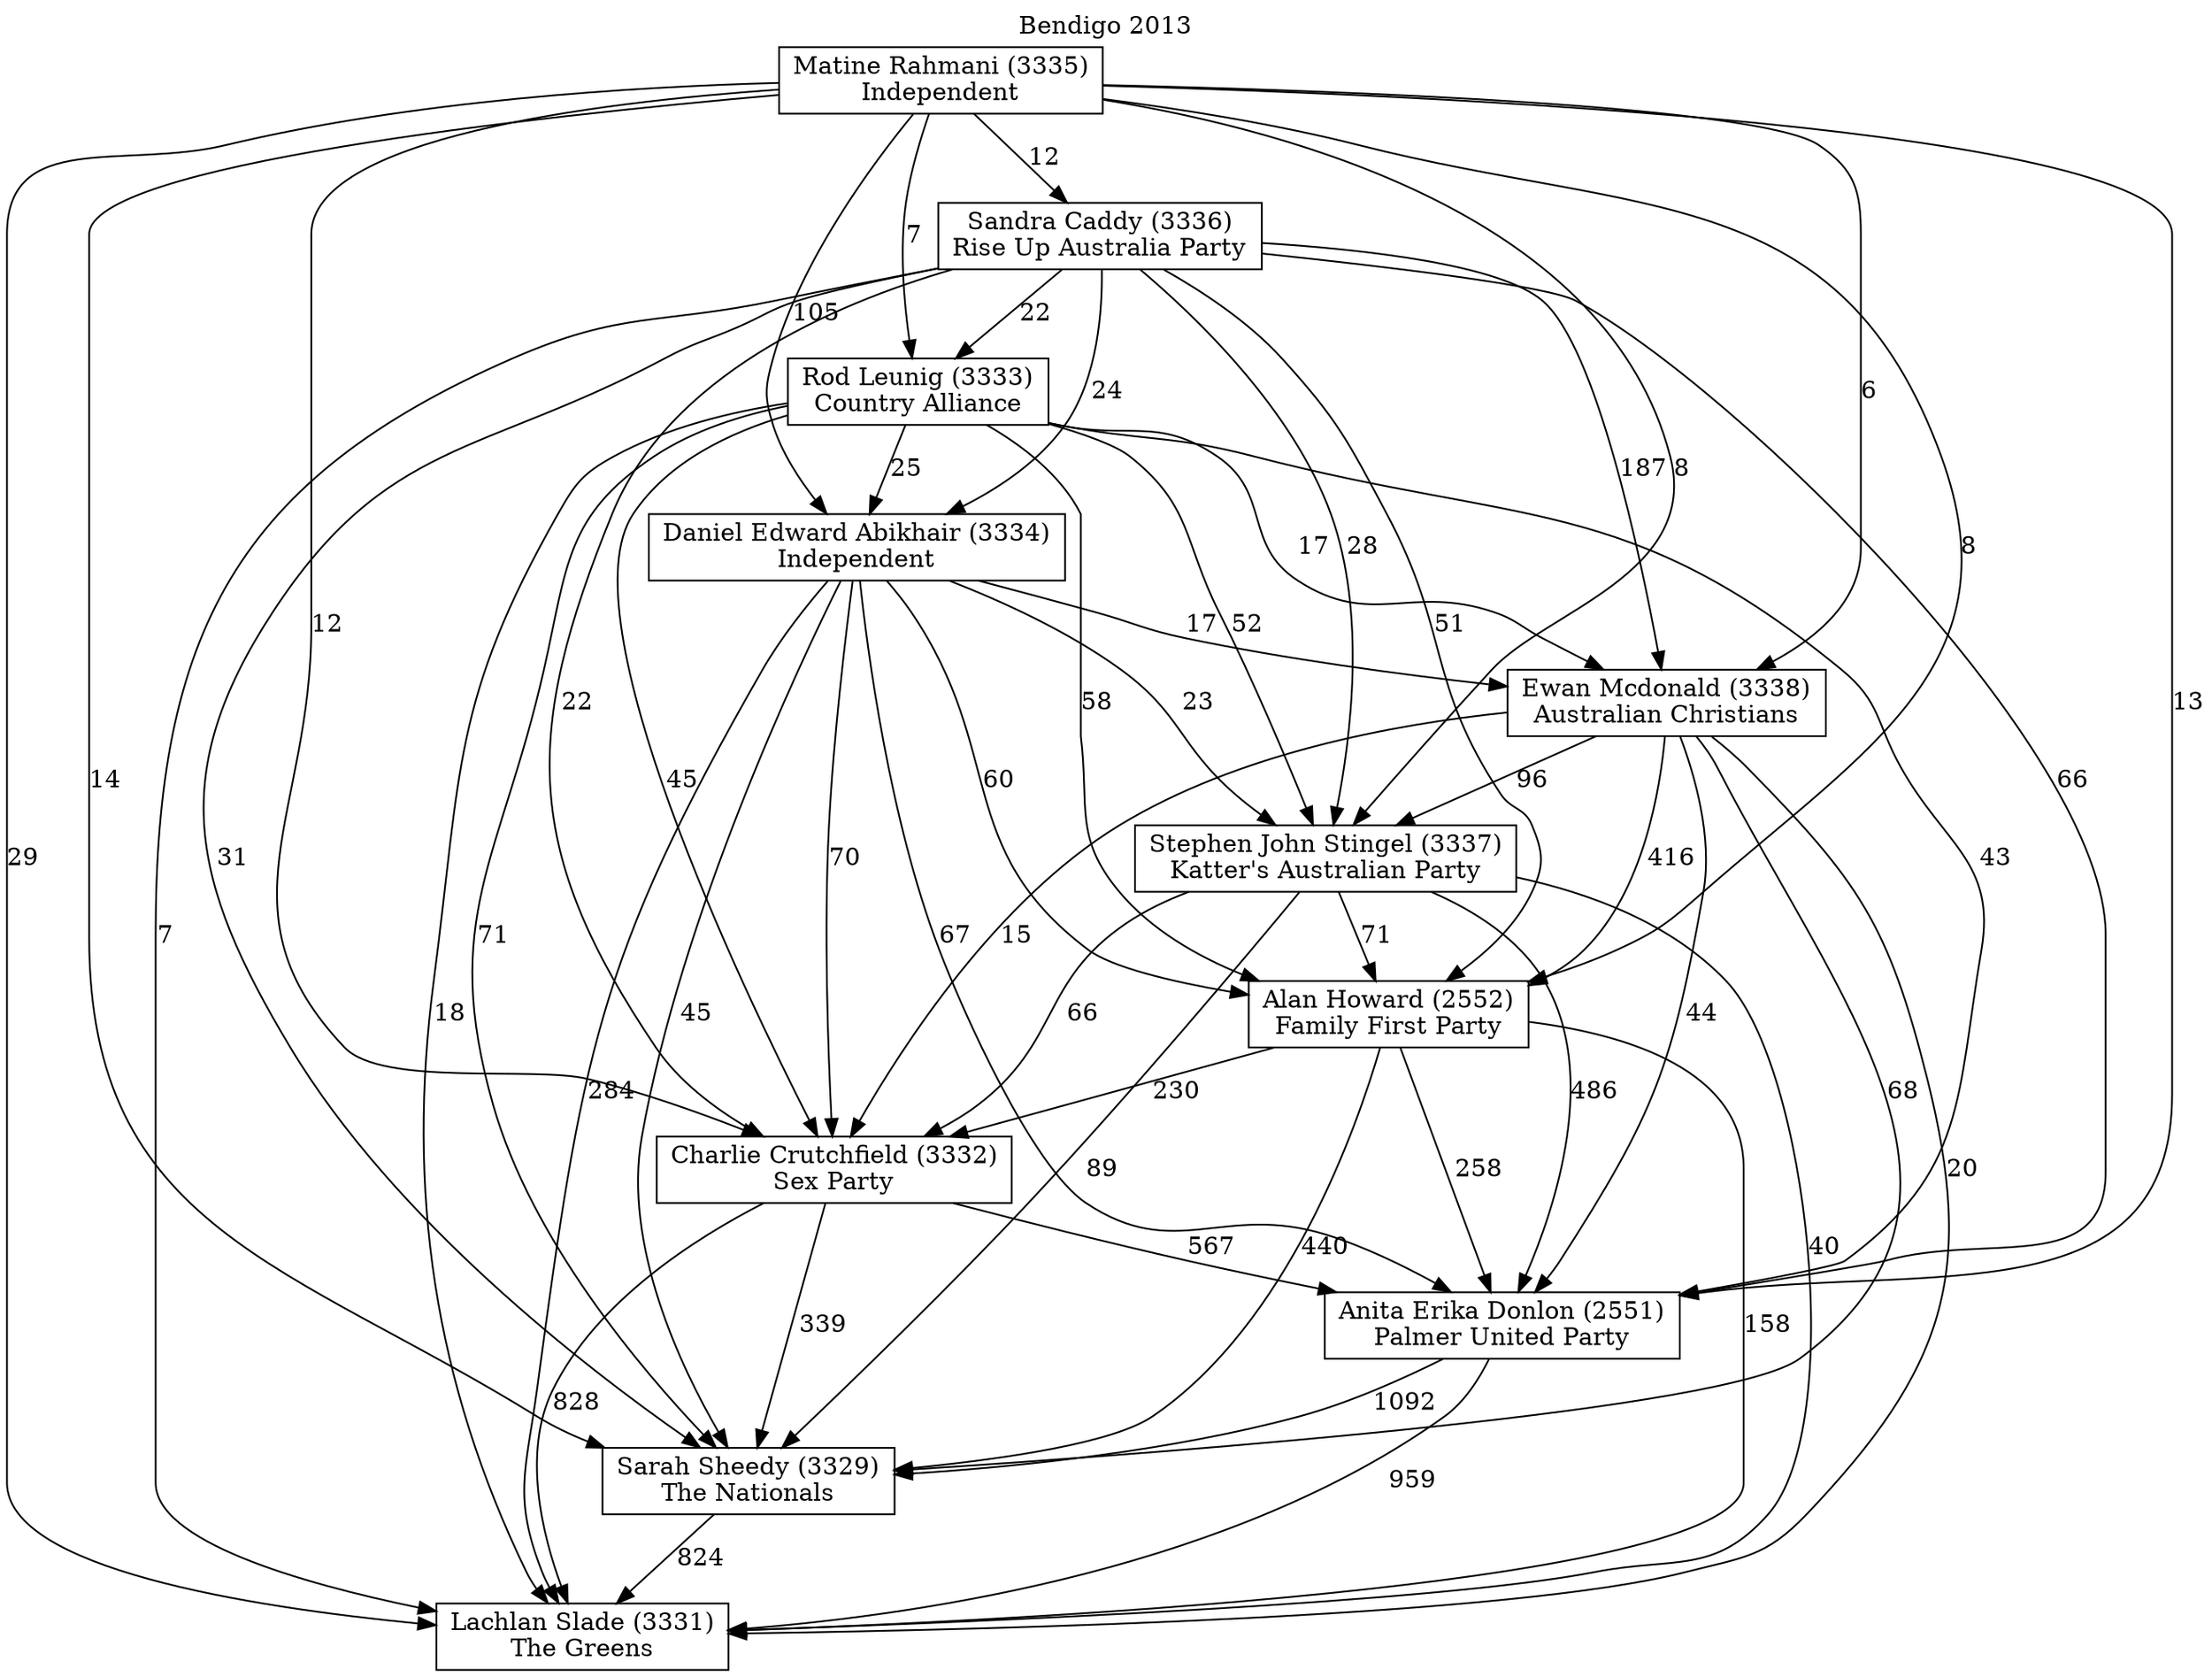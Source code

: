 // House preference flow
digraph "Lachlan Slade (3331)_Bendigo_2013" {
	graph [label="Bendigo 2013" labelloc=t]
	node [shape=box]
	"Lachlan Slade (3331)" [label="Lachlan Slade (3331)
The Greens"]
	"Sarah Sheedy (3329)" [label="Sarah Sheedy (3329)
The Nationals"]
	"Anita Erika Donlon (2551)" [label="Anita Erika Donlon (2551)
Palmer United Party"]
	"Charlie Crutchfield (3332)" [label="Charlie Crutchfield (3332)
Sex Party"]
	"Alan Howard (2552)" [label="Alan Howard (2552)
Family First Party"]
	"Stephen John Stingel (3337)" [label="Stephen John Stingel (3337)
Katter's Australian Party"]
	"Ewan Mcdonald (3338)" [label="Ewan Mcdonald (3338)
Australian Christians"]
	"Daniel Edward Abikhair (3334)" [label="Daniel Edward Abikhair (3334)
Independent"]
	"Rod Leunig (3333)" [label="Rod Leunig (3333)
Country Alliance"]
	"Sandra Caddy (3336)" [label="Sandra Caddy (3336)
Rise Up Australia Party"]
	"Matine Rahmani (3335)" [label="Matine Rahmani (3335)
Independent"]
	"Lachlan Slade (3331)" [label="Lachlan Slade (3331)
The Greens"]
	"Anita Erika Donlon (2551)" [label="Anita Erika Donlon (2551)
Palmer United Party"]
	"Charlie Crutchfield (3332)" [label="Charlie Crutchfield (3332)
Sex Party"]
	"Alan Howard (2552)" [label="Alan Howard (2552)
Family First Party"]
	"Stephen John Stingel (3337)" [label="Stephen John Stingel (3337)
Katter's Australian Party"]
	"Ewan Mcdonald (3338)" [label="Ewan Mcdonald (3338)
Australian Christians"]
	"Daniel Edward Abikhair (3334)" [label="Daniel Edward Abikhair (3334)
Independent"]
	"Rod Leunig (3333)" [label="Rod Leunig (3333)
Country Alliance"]
	"Sandra Caddy (3336)" [label="Sandra Caddy (3336)
Rise Up Australia Party"]
	"Matine Rahmani (3335)" [label="Matine Rahmani (3335)
Independent"]
	"Lachlan Slade (3331)" [label="Lachlan Slade (3331)
The Greens"]
	"Charlie Crutchfield (3332)" [label="Charlie Crutchfield (3332)
Sex Party"]
	"Alan Howard (2552)" [label="Alan Howard (2552)
Family First Party"]
	"Stephen John Stingel (3337)" [label="Stephen John Stingel (3337)
Katter's Australian Party"]
	"Ewan Mcdonald (3338)" [label="Ewan Mcdonald (3338)
Australian Christians"]
	"Daniel Edward Abikhair (3334)" [label="Daniel Edward Abikhair (3334)
Independent"]
	"Rod Leunig (3333)" [label="Rod Leunig (3333)
Country Alliance"]
	"Sandra Caddy (3336)" [label="Sandra Caddy (3336)
Rise Up Australia Party"]
	"Matine Rahmani (3335)" [label="Matine Rahmani (3335)
Independent"]
	"Lachlan Slade (3331)" [label="Lachlan Slade (3331)
The Greens"]
	"Alan Howard (2552)" [label="Alan Howard (2552)
Family First Party"]
	"Stephen John Stingel (3337)" [label="Stephen John Stingel (3337)
Katter's Australian Party"]
	"Ewan Mcdonald (3338)" [label="Ewan Mcdonald (3338)
Australian Christians"]
	"Daniel Edward Abikhair (3334)" [label="Daniel Edward Abikhair (3334)
Independent"]
	"Rod Leunig (3333)" [label="Rod Leunig (3333)
Country Alliance"]
	"Sandra Caddy (3336)" [label="Sandra Caddy (3336)
Rise Up Australia Party"]
	"Matine Rahmani (3335)" [label="Matine Rahmani (3335)
Independent"]
	"Lachlan Slade (3331)" [label="Lachlan Slade (3331)
The Greens"]
	"Stephen John Stingel (3337)" [label="Stephen John Stingel (3337)
Katter's Australian Party"]
	"Ewan Mcdonald (3338)" [label="Ewan Mcdonald (3338)
Australian Christians"]
	"Daniel Edward Abikhair (3334)" [label="Daniel Edward Abikhair (3334)
Independent"]
	"Rod Leunig (3333)" [label="Rod Leunig (3333)
Country Alliance"]
	"Sandra Caddy (3336)" [label="Sandra Caddy (3336)
Rise Up Australia Party"]
	"Matine Rahmani (3335)" [label="Matine Rahmani (3335)
Independent"]
	"Lachlan Slade (3331)" [label="Lachlan Slade (3331)
The Greens"]
	"Ewan Mcdonald (3338)" [label="Ewan Mcdonald (3338)
Australian Christians"]
	"Daniel Edward Abikhair (3334)" [label="Daniel Edward Abikhair (3334)
Independent"]
	"Rod Leunig (3333)" [label="Rod Leunig (3333)
Country Alliance"]
	"Sandra Caddy (3336)" [label="Sandra Caddy (3336)
Rise Up Australia Party"]
	"Matine Rahmani (3335)" [label="Matine Rahmani (3335)
Independent"]
	"Lachlan Slade (3331)" [label="Lachlan Slade (3331)
The Greens"]
	"Daniel Edward Abikhair (3334)" [label="Daniel Edward Abikhair (3334)
Independent"]
	"Rod Leunig (3333)" [label="Rod Leunig (3333)
Country Alliance"]
	"Sandra Caddy (3336)" [label="Sandra Caddy (3336)
Rise Up Australia Party"]
	"Matine Rahmani (3335)" [label="Matine Rahmani (3335)
Independent"]
	"Lachlan Slade (3331)" [label="Lachlan Slade (3331)
The Greens"]
	"Rod Leunig (3333)" [label="Rod Leunig (3333)
Country Alliance"]
	"Sandra Caddy (3336)" [label="Sandra Caddy (3336)
Rise Up Australia Party"]
	"Matine Rahmani (3335)" [label="Matine Rahmani (3335)
Independent"]
	"Lachlan Slade (3331)" [label="Lachlan Slade (3331)
The Greens"]
	"Sandra Caddy (3336)" [label="Sandra Caddy (3336)
Rise Up Australia Party"]
	"Matine Rahmani (3335)" [label="Matine Rahmani (3335)
Independent"]
	"Lachlan Slade (3331)" [label="Lachlan Slade (3331)
The Greens"]
	"Matine Rahmani (3335)" [label="Matine Rahmani (3335)
Independent"]
	"Matine Rahmani (3335)" [label="Matine Rahmani (3335)
Independent"]
	"Sandra Caddy (3336)" [label="Sandra Caddy (3336)
Rise Up Australia Party"]
	"Matine Rahmani (3335)" [label="Matine Rahmani (3335)
Independent"]
	"Matine Rahmani (3335)" [label="Matine Rahmani (3335)
Independent"]
	"Rod Leunig (3333)" [label="Rod Leunig (3333)
Country Alliance"]
	"Sandra Caddy (3336)" [label="Sandra Caddy (3336)
Rise Up Australia Party"]
	"Matine Rahmani (3335)" [label="Matine Rahmani (3335)
Independent"]
	"Rod Leunig (3333)" [label="Rod Leunig (3333)
Country Alliance"]
	"Matine Rahmani (3335)" [label="Matine Rahmani (3335)
Independent"]
	"Matine Rahmani (3335)" [label="Matine Rahmani (3335)
Independent"]
	"Sandra Caddy (3336)" [label="Sandra Caddy (3336)
Rise Up Australia Party"]
	"Matine Rahmani (3335)" [label="Matine Rahmani (3335)
Independent"]
	"Matine Rahmani (3335)" [label="Matine Rahmani (3335)
Independent"]
	"Daniel Edward Abikhair (3334)" [label="Daniel Edward Abikhair (3334)
Independent"]
	"Rod Leunig (3333)" [label="Rod Leunig (3333)
Country Alliance"]
	"Sandra Caddy (3336)" [label="Sandra Caddy (3336)
Rise Up Australia Party"]
	"Matine Rahmani (3335)" [label="Matine Rahmani (3335)
Independent"]
	"Daniel Edward Abikhair (3334)" [label="Daniel Edward Abikhair (3334)
Independent"]
	"Sandra Caddy (3336)" [label="Sandra Caddy (3336)
Rise Up Australia Party"]
	"Matine Rahmani (3335)" [label="Matine Rahmani (3335)
Independent"]
	"Daniel Edward Abikhair (3334)" [label="Daniel Edward Abikhair (3334)
Independent"]
	"Matine Rahmani (3335)" [label="Matine Rahmani (3335)
Independent"]
	"Matine Rahmani (3335)" [label="Matine Rahmani (3335)
Independent"]
	"Sandra Caddy (3336)" [label="Sandra Caddy (3336)
Rise Up Australia Party"]
	"Matine Rahmani (3335)" [label="Matine Rahmani (3335)
Independent"]
	"Matine Rahmani (3335)" [label="Matine Rahmani (3335)
Independent"]
	"Rod Leunig (3333)" [label="Rod Leunig (3333)
Country Alliance"]
	"Sandra Caddy (3336)" [label="Sandra Caddy (3336)
Rise Up Australia Party"]
	"Matine Rahmani (3335)" [label="Matine Rahmani (3335)
Independent"]
	"Rod Leunig (3333)" [label="Rod Leunig (3333)
Country Alliance"]
	"Matine Rahmani (3335)" [label="Matine Rahmani (3335)
Independent"]
	"Matine Rahmani (3335)" [label="Matine Rahmani (3335)
Independent"]
	"Sandra Caddy (3336)" [label="Sandra Caddy (3336)
Rise Up Australia Party"]
	"Matine Rahmani (3335)" [label="Matine Rahmani (3335)
Independent"]
	"Matine Rahmani (3335)" [label="Matine Rahmani (3335)
Independent"]
	"Ewan Mcdonald (3338)" [label="Ewan Mcdonald (3338)
Australian Christians"]
	"Daniel Edward Abikhair (3334)" [label="Daniel Edward Abikhair (3334)
Independent"]
	"Rod Leunig (3333)" [label="Rod Leunig (3333)
Country Alliance"]
	"Sandra Caddy (3336)" [label="Sandra Caddy (3336)
Rise Up Australia Party"]
	"Matine Rahmani (3335)" [label="Matine Rahmani (3335)
Independent"]
	"Ewan Mcdonald (3338)" [label="Ewan Mcdonald (3338)
Australian Christians"]
	"Rod Leunig (3333)" [label="Rod Leunig (3333)
Country Alliance"]
	"Sandra Caddy (3336)" [label="Sandra Caddy (3336)
Rise Up Australia Party"]
	"Matine Rahmani (3335)" [label="Matine Rahmani (3335)
Independent"]
	"Ewan Mcdonald (3338)" [label="Ewan Mcdonald (3338)
Australian Christians"]
	"Sandra Caddy (3336)" [label="Sandra Caddy (3336)
Rise Up Australia Party"]
	"Matine Rahmani (3335)" [label="Matine Rahmani (3335)
Independent"]
	"Ewan Mcdonald (3338)" [label="Ewan Mcdonald (3338)
Australian Christians"]
	"Matine Rahmani (3335)" [label="Matine Rahmani (3335)
Independent"]
	"Matine Rahmani (3335)" [label="Matine Rahmani (3335)
Independent"]
	"Sandra Caddy (3336)" [label="Sandra Caddy (3336)
Rise Up Australia Party"]
	"Matine Rahmani (3335)" [label="Matine Rahmani (3335)
Independent"]
	"Matine Rahmani (3335)" [label="Matine Rahmani (3335)
Independent"]
	"Rod Leunig (3333)" [label="Rod Leunig (3333)
Country Alliance"]
	"Sandra Caddy (3336)" [label="Sandra Caddy (3336)
Rise Up Australia Party"]
	"Matine Rahmani (3335)" [label="Matine Rahmani (3335)
Independent"]
	"Rod Leunig (3333)" [label="Rod Leunig (3333)
Country Alliance"]
	"Matine Rahmani (3335)" [label="Matine Rahmani (3335)
Independent"]
	"Matine Rahmani (3335)" [label="Matine Rahmani (3335)
Independent"]
	"Sandra Caddy (3336)" [label="Sandra Caddy (3336)
Rise Up Australia Party"]
	"Matine Rahmani (3335)" [label="Matine Rahmani (3335)
Independent"]
	"Matine Rahmani (3335)" [label="Matine Rahmani (3335)
Independent"]
	"Daniel Edward Abikhair (3334)" [label="Daniel Edward Abikhair (3334)
Independent"]
	"Rod Leunig (3333)" [label="Rod Leunig (3333)
Country Alliance"]
	"Sandra Caddy (3336)" [label="Sandra Caddy (3336)
Rise Up Australia Party"]
	"Matine Rahmani (3335)" [label="Matine Rahmani (3335)
Independent"]
	"Daniel Edward Abikhair (3334)" [label="Daniel Edward Abikhair (3334)
Independent"]
	"Sandra Caddy (3336)" [label="Sandra Caddy (3336)
Rise Up Australia Party"]
	"Matine Rahmani (3335)" [label="Matine Rahmani (3335)
Independent"]
	"Daniel Edward Abikhair (3334)" [label="Daniel Edward Abikhair (3334)
Independent"]
	"Matine Rahmani (3335)" [label="Matine Rahmani (3335)
Independent"]
	"Matine Rahmani (3335)" [label="Matine Rahmani (3335)
Independent"]
	"Sandra Caddy (3336)" [label="Sandra Caddy (3336)
Rise Up Australia Party"]
	"Matine Rahmani (3335)" [label="Matine Rahmani (3335)
Independent"]
	"Matine Rahmani (3335)" [label="Matine Rahmani (3335)
Independent"]
	"Rod Leunig (3333)" [label="Rod Leunig (3333)
Country Alliance"]
	"Sandra Caddy (3336)" [label="Sandra Caddy (3336)
Rise Up Australia Party"]
	"Matine Rahmani (3335)" [label="Matine Rahmani (3335)
Independent"]
	"Rod Leunig (3333)" [label="Rod Leunig (3333)
Country Alliance"]
	"Matine Rahmani (3335)" [label="Matine Rahmani (3335)
Independent"]
	"Matine Rahmani (3335)" [label="Matine Rahmani (3335)
Independent"]
	"Sandra Caddy (3336)" [label="Sandra Caddy (3336)
Rise Up Australia Party"]
	"Matine Rahmani (3335)" [label="Matine Rahmani (3335)
Independent"]
	"Matine Rahmani (3335)" [label="Matine Rahmani (3335)
Independent"]
	"Stephen John Stingel (3337)" [label="Stephen John Stingel (3337)
Katter's Australian Party"]
	"Ewan Mcdonald (3338)" [label="Ewan Mcdonald (3338)
Australian Christians"]
	"Daniel Edward Abikhair (3334)" [label="Daniel Edward Abikhair (3334)
Independent"]
	"Rod Leunig (3333)" [label="Rod Leunig (3333)
Country Alliance"]
	"Sandra Caddy (3336)" [label="Sandra Caddy (3336)
Rise Up Australia Party"]
	"Matine Rahmani (3335)" [label="Matine Rahmani (3335)
Independent"]
	"Stephen John Stingel (3337)" [label="Stephen John Stingel (3337)
Katter's Australian Party"]
	"Daniel Edward Abikhair (3334)" [label="Daniel Edward Abikhair (3334)
Independent"]
	"Rod Leunig (3333)" [label="Rod Leunig (3333)
Country Alliance"]
	"Sandra Caddy (3336)" [label="Sandra Caddy (3336)
Rise Up Australia Party"]
	"Matine Rahmani (3335)" [label="Matine Rahmani (3335)
Independent"]
	"Stephen John Stingel (3337)" [label="Stephen John Stingel (3337)
Katter's Australian Party"]
	"Rod Leunig (3333)" [label="Rod Leunig (3333)
Country Alliance"]
	"Sandra Caddy (3336)" [label="Sandra Caddy (3336)
Rise Up Australia Party"]
	"Matine Rahmani (3335)" [label="Matine Rahmani (3335)
Independent"]
	"Stephen John Stingel (3337)" [label="Stephen John Stingel (3337)
Katter's Australian Party"]
	"Sandra Caddy (3336)" [label="Sandra Caddy (3336)
Rise Up Australia Party"]
	"Matine Rahmani (3335)" [label="Matine Rahmani (3335)
Independent"]
	"Stephen John Stingel (3337)" [label="Stephen John Stingel (3337)
Katter's Australian Party"]
	"Matine Rahmani (3335)" [label="Matine Rahmani (3335)
Independent"]
	"Matine Rahmani (3335)" [label="Matine Rahmani (3335)
Independent"]
	"Sandra Caddy (3336)" [label="Sandra Caddy (3336)
Rise Up Australia Party"]
	"Matine Rahmani (3335)" [label="Matine Rahmani (3335)
Independent"]
	"Matine Rahmani (3335)" [label="Matine Rahmani (3335)
Independent"]
	"Rod Leunig (3333)" [label="Rod Leunig (3333)
Country Alliance"]
	"Sandra Caddy (3336)" [label="Sandra Caddy (3336)
Rise Up Australia Party"]
	"Matine Rahmani (3335)" [label="Matine Rahmani (3335)
Independent"]
	"Rod Leunig (3333)" [label="Rod Leunig (3333)
Country Alliance"]
	"Matine Rahmani (3335)" [label="Matine Rahmani (3335)
Independent"]
	"Matine Rahmani (3335)" [label="Matine Rahmani (3335)
Independent"]
	"Sandra Caddy (3336)" [label="Sandra Caddy (3336)
Rise Up Australia Party"]
	"Matine Rahmani (3335)" [label="Matine Rahmani (3335)
Independent"]
	"Matine Rahmani (3335)" [label="Matine Rahmani (3335)
Independent"]
	"Daniel Edward Abikhair (3334)" [label="Daniel Edward Abikhair (3334)
Independent"]
	"Rod Leunig (3333)" [label="Rod Leunig (3333)
Country Alliance"]
	"Sandra Caddy (3336)" [label="Sandra Caddy (3336)
Rise Up Australia Party"]
	"Matine Rahmani (3335)" [label="Matine Rahmani (3335)
Independent"]
	"Daniel Edward Abikhair (3334)" [label="Daniel Edward Abikhair (3334)
Independent"]
	"Sandra Caddy (3336)" [label="Sandra Caddy (3336)
Rise Up Australia Party"]
	"Matine Rahmani (3335)" [label="Matine Rahmani (3335)
Independent"]
	"Daniel Edward Abikhair (3334)" [label="Daniel Edward Abikhair (3334)
Independent"]
	"Matine Rahmani (3335)" [label="Matine Rahmani (3335)
Independent"]
	"Matine Rahmani (3335)" [label="Matine Rahmani (3335)
Independent"]
	"Sandra Caddy (3336)" [label="Sandra Caddy (3336)
Rise Up Australia Party"]
	"Matine Rahmani (3335)" [label="Matine Rahmani (3335)
Independent"]
	"Matine Rahmani (3335)" [label="Matine Rahmani (3335)
Independent"]
	"Rod Leunig (3333)" [label="Rod Leunig (3333)
Country Alliance"]
	"Sandra Caddy (3336)" [label="Sandra Caddy (3336)
Rise Up Australia Party"]
	"Matine Rahmani (3335)" [label="Matine Rahmani (3335)
Independent"]
	"Rod Leunig (3333)" [label="Rod Leunig (3333)
Country Alliance"]
	"Matine Rahmani (3335)" [label="Matine Rahmani (3335)
Independent"]
	"Matine Rahmani (3335)" [label="Matine Rahmani (3335)
Independent"]
	"Sandra Caddy (3336)" [label="Sandra Caddy (3336)
Rise Up Australia Party"]
	"Matine Rahmani (3335)" [label="Matine Rahmani (3335)
Independent"]
	"Matine Rahmani (3335)" [label="Matine Rahmani (3335)
Independent"]
	"Ewan Mcdonald (3338)" [label="Ewan Mcdonald (3338)
Australian Christians"]
	"Daniel Edward Abikhair (3334)" [label="Daniel Edward Abikhair (3334)
Independent"]
	"Rod Leunig (3333)" [label="Rod Leunig (3333)
Country Alliance"]
	"Sandra Caddy (3336)" [label="Sandra Caddy (3336)
Rise Up Australia Party"]
	"Matine Rahmani (3335)" [label="Matine Rahmani (3335)
Independent"]
	"Ewan Mcdonald (3338)" [label="Ewan Mcdonald (3338)
Australian Christians"]
	"Rod Leunig (3333)" [label="Rod Leunig (3333)
Country Alliance"]
	"Sandra Caddy (3336)" [label="Sandra Caddy (3336)
Rise Up Australia Party"]
	"Matine Rahmani (3335)" [label="Matine Rahmani (3335)
Independent"]
	"Ewan Mcdonald (3338)" [label="Ewan Mcdonald (3338)
Australian Christians"]
	"Sandra Caddy (3336)" [label="Sandra Caddy (3336)
Rise Up Australia Party"]
	"Matine Rahmani (3335)" [label="Matine Rahmani (3335)
Independent"]
	"Ewan Mcdonald (3338)" [label="Ewan Mcdonald (3338)
Australian Christians"]
	"Matine Rahmani (3335)" [label="Matine Rahmani (3335)
Independent"]
	"Matine Rahmani (3335)" [label="Matine Rahmani (3335)
Independent"]
	"Sandra Caddy (3336)" [label="Sandra Caddy (3336)
Rise Up Australia Party"]
	"Matine Rahmani (3335)" [label="Matine Rahmani (3335)
Independent"]
	"Matine Rahmani (3335)" [label="Matine Rahmani (3335)
Independent"]
	"Rod Leunig (3333)" [label="Rod Leunig (3333)
Country Alliance"]
	"Sandra Caddy (3336)" [label="Sandra Caddy (3336)
Rise Up Australia Party"]
	"Matine Rahmani (3335)" [label="Matine Rahmani (3335)
Independent"]
	"Rod Leunig (3333)" [label="Rod Leunig (3333)
Country Alliance"]
	"Matine Rahmani (3335)" [label="Matine Rahmani (3335)
Independent"]
	"Matine Rahmani (3335)" [label="Matine Rahmani (3335)
Independent"]
	"Sandra Caddy (3336)" [label="Sandra Caddy (3336)
Rise Up Australia Party"]
	"Matine Rahmani (3335)" [label="Matine Rahmani (3335)
Independent"]
	"Matine Rahmani (3335)" [label="Matine Rahmani (3335)
Independent"]
	"Daniel Edward Abikhair (3334)" [label="Daniel Edward Abikhair (3334)
Independent"]
	"Rod Leunig (3333)" [label="Rod Leunig (3333)
Country Alliance"]
	"Sandra Caddy (3336)" [label="Sandra Caddy (3336)
Rise Up Australia Party"]
	"Matine Rahmani (3335)" [label="Matine Rahmani (3335)
Independent"]
	"Daniel Edward Abikhair (3334)" [label="Daniel Edward Abikhair (3334)
Independent"]
	"Sandra Caddy (3336)" [label="Sandra Caddy (3336)
Rise Up Australia Party"]
	"Matine Rahmani (3335)" [label="Matine Rahmani (3335)
Independent"]
	"Daniel Edward Abikhair (3334)" [label="Daniel Edward Abikhair (3334)
Independent"]
	"Matine Rahmani (3335)" [label="Matine Rahmani (3335)
Independent"]
	"Matine Rahmani (3335)" [label="Matine Rahmani (3335)
Independent"]
	"Sandra Caddy (3336)" [label="Sandra Caddy (3336)
Rise Up Australia Party"]
	"Matine Rahmani (3335)" [label="Matine Rahmani (3335)
Independent"]
	"Matine Rahmani (3335)" [label="Matine Rahmani (3335)
Independent"]
	"Rod Leunig (3333)" [label="Rod Leunig (3333)
Country Alliance"]
	"Sandra Caddy (3336)" [label="Sandra Caddy (3336)
Rise Up Australia Party"]
	"Matine Rahmani (3335)" [label="Matine Rahmani (3335)
Independent"]
	"Rod Leunig (3333)" [label="Rod Leunig (3333)
Country Alliance"]
	"Matine Rahmani (3335)" [label="Matine Rahmani (3335)
Independent"]
	"Matine Rahmani (3335)" [label="Matine Rahmani (3335)
Independent"]
	"Sandra Caddy (3336)" [label="Sandra Caddy (3336)
Rise Up Australia Party"]
	"Matine Rahmani (3335)" [label="Matine Rahmani (3335)
Independent"]
	"Matine Rahmani (3335)" [label="Matine Rahmani (3335)
Independent"]
	"Alan Howard (2552)" [label="Alan Howard (2552)
Family First Party"]
	"Stephen John Stingel (3337)" [label="Stephen John Stingel (3337)
Katter's Australian Party"]
	"Ewan Mcdonald (3338)" [label="Ewan Mcdonald (3338)
Australian Christians"]
	"Daniel Edward Abikhair (3334)" [label="Daniel Edward Abikhair (3334)
Independent"]
	"Rod Leunig (3333)" [label="Rod Leunig (3333)
Country Alliance"]
	"Sandra Caddy (3336)" [label="Sandra Caddy (3336)
Rise Up Australia Party"]
	"Matine Rahmani (3335)" [label="Matine Rahmani (3335)
Independent"]
	"Alan Howard (2552)" [label="Alan Howard (2552)
Family First Party"]
	"Ewan Mcdonald (3338)" [label="Ewan Mcdonald (3338)
Australian Christians"]
	"Daniel Edward Abikhair (3334)" [label="Daniel Edward Abikhair (3334)
Independent"]
	"Rod Leunig (3333)" [label="Rod Leunig (3333)
Country Alliance"]
	"Sandra Caddy (3336)" [label="Sandra Caddy (3336)
Rise Up Australia Party"]
	"Matine Rahmani (3335)" [label="Matine Rahmani (3335)
Independent"]
	"Alan Howard (2552)" [label="Alan Howard (2552)
Family First Party"]
	"Daniel Edward Abikhair (3334)" [label="Daniel Edward Abikhair (3334)
Independent"]
	"Rod Leunig (3333)" [label="Rod Leunig (3333)
Country Alliance"]
	"Sandra Caddy (3336)" [label="Sandra Caddy (3336)
Rise Up Australia Party"]
	"Matine Rahmani (3335)" [label="Matine Rahmani (3335)
Independent"]
	"Alan Howard (2552)" [label="Alan Howard (2552)
Family First Party"]
	"Rod Leunig (3333)" [label="Rod Leunig (3333)
Country Alliance"]
	"Sandra Caddy (3336)" [label="Sandra Caddy (3336)
Rise Up Australia Party"]
	"Matine Rahmani (3335)" [label="Matine Rahmani (3335)
Independent"]
	"Alan Howard (2552)" [label="Alan Howard (2552)
Family First Party"]
	"Sandra Caddy (3336)" [label="Sandra Caddy (3336)
Rise Up Australia Party"]
	"Matine Rahmani (3335)" [label="Matine Rahmani (3335)
Independent"]
	"Alan Howard (2552)" [label="Alan Howard (2552)
Family First Party"]
	"Matine Rahmani (3335)" [label="Matine Rahmani (3335)
Independent"]
	"Matine Rahmani (3335)" [label="Matine Rahmani (3335)
Independent"]
	"Sandra Caddy (3336)" [label="Sandra Caddy (3336)
Rise Up Australia Party"]
	"Matine Rahmani (3335)" [label="Matine Rahmani (3335)
Independent"]
	"Matine Rahmani (3335)" [label="Matine Rahmani (3335)
Independent"]
	"Rod Leunig (3333)" [label="Rod Leunig (3333)
Country Alliance"]
	"Sandra Caddy (3336)" [label="Sandra Caddy (3336)
Rise Up Australia Party"]
	"Matine Rahmani (3335)" [label="Matine Rahmani (3335)
Independent"]
	"Rod Leunig (3333)" [label="Rod Leunig (3333)
Country Alliance"]
	"Matine Rahmani (3335)" [label="Matine Rahmani (3335)
Independent"]
	"Matine Rahmani (3335)" [label="Matine Rahmani (3335)
Independent"]
	"Sandra Caddy (3336)" [label="Sandra Caddy (3336)
Rise Up Australia Party"]
	"Matine Rahmani (3335)" [label="Matine Rahmani (3335)
Independent"]
	"Matine Rahmani (3335)" [label="Matine Rahmani (3335)
Independent"]
	"Daniel Edward Abikhair (3334)" [label="Daniel Edward Abikhair (3334)
Independent"]
	"Rod Leunig (3333)" [label="Rod Leunig (3333)
Country Alliance"]
	"Sandra Caddy (3336)" [label="Sandra Caddy (3336)
Rise Up Australia Party"]
	"Matine Rahmani (3335)" [label="Matine Rahmani (3335)
Independent"]
	"Daniel Edward Abikhair (3334)" [label="Daniel Edward Abikhair (3334)
Independent"]
	"Sandra Caddy (3336)" [label="Sandra Caddy (3336)
Rise Up Australia Party"]
	"Matine Rahmani (3335)" [label="Matine Rahmani (3335)
Independent"]
	"Daniel Edward Abikhair (3334)" [label="Daniel Edward Abikhair (3334)
Independent"]
	"Matine Rahmani (3335)" [label="Matine Rahmani (3335)
Independent"]
	"Matine Rahmani (3335)" [label="Matine Rahmani (3335)
Independent"]
	"Sandra Caddy (3336)" [label="Sandra Caddy (3336)
Rise Up Australia Party"]
	"Matine Rahmani (3335)" [label="Matine Rahmani (3335)
Independent"]
	"Matine Rahmani (3335)" [label="Matine Rahmani (3335)
Independent"]
	"Rod Leunig (3333)" [label="Rod Leunig (3333)
Country Alliance"]
	"Sandra Caddy (3336)" [label="Sandra Caddy (3336)
Rise Up Australia Party"]
	"Matine Rahmani (3335)" [label="Matine Rahmani (3335)
Independent"]
	"Rod Leunig (3333)" [label="Rod Leunig (3333)
Country Alliance"]
	"Matine Rahmani (3335)" [label="Matine Rahmani (3335)
Independent"]
	"Matine Rahmani (3335)" [label="Matine Rahmani (3335)
Independent"]
	"Sandra Caddy (3336)" [label="Sandra Caddy (3336)
Rise Up Australia Party"]
	"Matine Rahmani (3335)" [label="Matine Rahmani (3335)
Independent"]
	"Matine Rahmani (3335)" [label="Matine Rahmani (3335)
Independent"]
	"Ewan Mcdonald (3338)" [label="Ewan Mcdonald (3338)
Australian Christians"]
	"Daniel Edward Abikhair (3334)" [label="Daniel Edward Abikhair (3334)
Independent"]
	"Rod Leunig (3333)" [label="Rod Leunig (3333)
Country Alliance"]
	"Sandra Caddy (3336)" [label="Sandra Caddy (3336)
Rise Up Australia Party"]
	"Matine Rahmani (3335)" [label="Matine Rahmani (3335)
Independent"]
	"Ewan Mcdonald (3338)" [label="Ewan Mcdonald (3338)
Australian Christians"]
	"Rod Leunig (3333)" [label="Rod Leunig (3333)
Country Alliance"]
	"Sandra Caddy (3336)" [label="Sandra Caddy (3336)
Rise Up Australia Party"]
	"Matine Rahmani (3335)" [label="Matine Rahmani (3335)
Independent"]
	"Ewan Mcdonald (3338)" [label="Ewan Mcdonald (3338)
Australian Christians"]
	"Sandra Caddy (3336)" [label="Sandra Caddy (3336)
Rise Up Australia Party"]
	"Matine Rahmani (3335)" [label="Matine Rahmani (3335)
Independent"]
	"Ewan Mcdonald (3338)" [label="Ewan Mcdonald (3338)
Australian Christians"]
	"Matine Rahmani (3335)" [label="Matine Rahmani (3335)
Independent"]
	"Matine Rahmani (3335)" [label="Matine Rahmani (3335)
Independent"]
	"Sandra Caddy (3336)" [label="Sandra Caddy (3336)
Rise Up Australia Party"]
	"Matine Rahmani (3335)" [label="Matine Rahmani (3335)
Independent"]
	"Matine Rahmani (3335)" [label="Matine Rahmani (3335)
Independent"]
	"Rod Leunig (3333)" [label="Rod Leunig (3333)
Country Alliance"]
	"Sandra Caddy (3336)" [label="Sandra Caddy (3336)
Rise Up Australia Party"]
	"Matine Rahmani (3335)" [label="Matine Rahmani (3335)
Independent"]
	"Rod Leunig (3333)" [label="Rod Leunig (3333)
Country Alliance"]
	"Matine Rahmani (3335)" [label="Matine Rahmani (3335)
Independent"]
	"Matine Rahmani (3335)" [label="Matine Rahmani (3335)
Independent"]
	"Sandra Caddy (3336)" [label="Sandra Caddy (3336)
Rise Up Australia Party"]
	"Matine Rahmani (3335)" [label="Matine Rahmani (3335)
Independent"]
	"Matine Rahmani (3335)" [label="Matine Rahmani (3335)
Independent"]
	"Daniel Edward Abikhair (3334)" [label="Daniel Edward Abikhair (3334)
Independent"]
	"Rod Leunig (3333)" [label="Rod Leunig (3333)
Country Alliance"]
	"Sandra Caddy (3336)" [label="Sandra Caddy (3336)
Rise Up Australia Party"]
	"Matine Rahmani (3335)" [label="Matine Rahmani (3335)
Independent"]
	"Daniel Edward Abikhair (3334)" [label="Daniel Edward Abikhair (3334)
Independent"]
	"Sandra Caddy (3336)" [label="Sandra Caddy (3336)
Rise Up Australia Party"]
	"Matine Rahmani (3335)" [label="Matine Rahmani (3335)
Independent"]
	"Daniel Edward Abikhair (3334)" [label="Daniel Edward Abikhair (3334)
Independent"]
	"Matine Rahmani (3335)" [label="Matine Rahmani (3335)
Independent"]
	"Matine Rahmani (3335)" [label="Matine Rahmani (3335)
Independent"]
	"Sandra Caddy (3336)" [label="Sandra Caddy (3336)
Rise Up Australia Party"]
	"Matine Rahmani (3335)" [label="Matine Rahmani (3335)
Independent"]
	"Matine Rahmani (3335)" [label="Matine Rahmani (3335)
Independent"]
	"Rod Leunig (3333)" [label="Rod Leunig (3333)
Country Alliance"]
	"Sandra Caddy (3336)" [label="Sandra Caddy (3336)
Rise Up Australia Party"]
	"Matine Rahmani (3335)" [label="Matine Rahmani (3335)
Independent"]
	"Rod Leunig (3333)" [label="Rod Leunig (3333)
Country Alliance"]
	"Matine Rahmani (3335)" [label="Matine Rahmani (3335)
Independent"]
	"Matine Rahmani (3335)" [label="Matine Rahmani (3335)
Independent"]
	"Sandra Caddy (3336)" [label="Sandra Caddy (3336)
Rise Up Australia Party"]
	"Matine Rahmani (3335)" [label="Matine Rahmani (3335)
Independent"]
	"Matine Rahmani (3335)" [label="Matine Rahmani (3335)
Independent"]
	"Stephen John Stingel (3337)" [label="Stephen John Stingel (3337)
Katter's Australian Party"]
	"Ewan Mcdonald (3338)" [label="Ewan Mcdonald (3338)
Australian Christians"]
	"Daniel Edward Abikhair (3334)" [label="Daniel Edward Abikhair (3334)
Independent"]
	"Rod Leunig (3333)" [label="Rod Leunig (3333)
Country Alliance"]
	"Sandra Caddy (3336)" [label="Sandra Caddy (3336)
Rise Up Australia Party"]
	"Matine Rahmani (3335)" [label="Matine Rahmani (3335)
Independent"]
	"Stephen John Stingel (3337)" [label="Stephen John Stingel (3337)
Katter's Australian Party"]
	"Daniel Edward Abikhair (3334)" [label="Daniel Edward Abikhair (3334)
Independent"]
	"Rod Leunig (3333)" [label="Rod Leunig (3333)
Country Alliance"]
	"Sandra Caddy (3336)" [label="Sandra Caddy (3336)
Rise Up Australia Party"]
	"Matine Rahmani (3335)" [label="Matine Rahmani (3335)
Independent"]
	"Stephen John Stingel (3337)" [label="Stephen John Stingel (3337)
Katter's Australian Party"]
	"Rod Leunig (3333)" [label="Rod Leunig (3333)
Country Alliance"]
	"Sandra Caddy (3336)" [label="Sandra Caddy (3336)
Rise Up Australia Party"]
	"Matine Rahmani (3335)" [label="Matine Rahmani (3335)
Independent"]
	"Stephen John Stingel (3337)" [label="Stephen John Stingel (3337)
Katter's Australian Party"]
	"Sandra Caddy (3336)" [label="Sandra Caddy (3336)
Rise Up Australia Party"]
	"Matine Rahmani (3335)" [label="Matine Rahmani (3335)
Independent"]
	"Stephen John Stingel (3337)" [label="Stephen John Stingel (3337)
Katter's Australian Party"]
	"Matine Rahmani (3335)" [label="Matine Rahmani (3335)
Independent"]
	"Matine Rahmani (3335)" [label="Matine Rahmani (3335)
Independent"]
	"Sandra Caddy (3336)" [label="Sandra Caddy (3336)
Rise Up Australia Party"]
	"Matine Rahmani (3335)" [label="Matine Rahmani (3335)
Independent"]
	"Matine Rahmani (3335)" [label="Matine Rahmani (3335)
Independent"]
	"Rod Leunig (3333)" [label="Rod Leunig (3333)
Country Alliance"]
	"Sandra Caddy (3336)" [label="Sandra Caddy (3336)
Rise Up Australia Party"]
	"Matine Rahmani (3335)" [label="Matine Rahmani (3335)
Independent"]
	"Rod Leunig (3333)" [label="Rod Leunig (3333)
Country Alliance"]
	"Matine Rahmani (3335)" [label="Matine Rahmani (3335)
Independent"]
	"Matine Rahmani (3335)" [label="Matine Rahmani (3335)
Independent"]
	"Sandra Caddy (3336)" [label="Sandra Caddy (3336)
Rise Up Australia Party"]
	"Matine Rahmani (3335)" [label="Matine Rahmani (3335)
Independent"]
	"Matine Rahmani (3335)" [label="Matine Rahmani (3335)
Independent"]
	"Daniel Edward Abikhair (3334)" [label="Daniel Edward Abikhair (3334)
Independent"]
	"Rod Leunig (3333)" [label="Rod Leunig (3333)
Country Alliance"]
	"Sandra Caddy (3336)" [label="Sandra Caddy (3336)
Rise Up Australia Party"]
	"Matine Rahmani (3335)" [label="Matine Rahmani (3335)
Independent"]
	"Daniel Edward Abikhair (3334)" [label="Daniel Edward Abikhair (3334)
Independent"]
	"Sandra Caddy (3336)" [label="Sandra Caddy (3336)
Rise Up Australia Party"]
	"Matine Rahmani (3335)" [label="Matine Rahmani (3335)
Independent"]
	"Daniel Edward Abikhair (3334)" [label="Daniel Edward Abikhair (3334)
Independent"]
	"Matine Rahmani (3335)" [label="Matine Rahmani (3335)
Independent"]
	"Matine Rahmani (3335)" [label="Matine Rahmani (3335)
Independent"]
	"Sandra Caddy (3336)" [label="Sandra Caddy (3336)
Rise Up Australia Party"]
	"Matine Rahmani (3335)" [label="Matine Rahmani (3335)
Independent"]
	"Matine Rahmani (3335)" [label="Matine Rahmani (3335)
Independent"]
	"Rod Leunig (3333)" [label="Rod Leunig (3333)
Country Alliance"]
	"Sandra Caddy (3336)" [label="Sandra Caddy (3336)
Rise Up Australia Party"]
	"Matine Rahmani (3335)" [label="Matine Rahmani (3335)
Independent"]
	"Rod Leunig (3333)" [label="Rod Leunig (3333)
Country Alliance"]
	"Matine Rahmani (3335)" [label="Matine Rahmani (3335)
Independent"]
	"Matine Rahmani (3335)" [label="Matine Rahmani (3335)
Independent"]
	"Sandra Caddy (3336)" [label="Sandra Caddy (3336)
Rise Up Australia Party"]
	"Matine Rahmani (3335)" [label="Matine Rahmani (3335)
Independent"]
	"Matine Rahmani (3335)" [label="Matine Rahmani (3335)
Independent"]
	"Ewan Mcdonald (3338)" [label="Ewan Mcdonald (3338)
Australian Christians"]
	"Daniel Edward Abikhair (3334)" [label="Daniel Edward Abikhair (3334)
Independent"]
	"Rod Leunig (3333)" [label="Rod Leunig (3333)
Country Alliance"]
	"Sandra Caddy (3336)" [label="Sandra Caddy (3336)
Rise Up Australia Party"]
	"Matine Rahmani (3335)" [label="Matine Rahmani (3335)
Independent"]
	"Ewan Mcdonald (3338)" [label="Ewan Mcdonald (3338)
Australian Christians"]
	"Rod Leunig (3333)" [label="Rod Leunig (3333)
Country Alliance"]
	"Sandra Caddy (3336)" [label="Sandra Caddy (3336)
Rise Up Australia Party"]
	"Matine Rahmani (3335)" [label="Matine Rahmani (3335)
Independent"]
	"Ewan Mcdonald (3338)" [label="Ewan Mcdonald (3338)
Australian Christians"]
	"Sandra Caddy (3336)" [label="Sandra Caddy (3336)
Rise Up Australia Party"]
	"Matine Rahmani (3335)" [label="Matine Rahmani (3335)
Independent"]
	"Ewan Mcdonald (3338)" [label="Ewan Mcdonald (3338)
Australian Christians"]
	"Matine Rahmani (3335)" [label="Matine Rahmani (3335)
Independent"]
	"Matine Rahmani (3335)" [label="Matine Rahmani (3335)
Independent"]
	"Sandra Caddy (3336)" [label="Sandra Caddy (3336)
Rise Up Australia Party"]
	"Matine Rahmani (3335)" [label="Matine Rahmani (3335)
Independent"]
	"Matine Rahmani (3335)" [label="Matine Rahmani (3335)
Independent"]
	"Rod Leunig (3333)" [label="Rod Leunig (3333)
Country Alliance"]
	"Sandra Caddy (3336)" [label="Sandra Caddy (3336)
Rise Up Australia Party"]
	"Matine Rahmani (3335)" [label="Matine Rahmani (3335)
Independent"]
	"Rod Leunig (3333)" [label="Rod Leunig (3333)
Country Alliance"]
	"Matine Rahmani (3335)" [label="Matine Rahmani (3335)
Independent"]
	"Matine Rahmani (3335)" [label="Matine Rahmani (3335)
Independent"]
	"Sandra Caddy (3336)" [label="Sandra Caddy (3336)
Rise Up Australia Party"]
	"Matine Rahmani (3335)" [label="Matine Rahmani (3335)
Independent"]
	"Matine Rahmani (3335)" [label="Matine Rahmani (3335)
Independent"]
	"Daniel Edward Abikhair (3334)" [label="Daniel Edward Abikhair (3334)
Independent"]
	"Rod Leunig (3333)" [label="Rod Leunig (3333)
Country Alliance"]
	"Sandra Caddy (3336)" [label="Sandra Caddy (3336)
Rise Up Australia Party"]
	"Matine Rahmani (3335)" [label="Matine Rahmani (3335)
Independent"]
	"Daniel Edward Abikhair (3334)" [label="Daniel Edward Abikhair (3334)
Independent"]
	"Sandra Caddy (3336)" [label="Sandra Caddy (3336)
Rise Up Australia Party"]
	"Matine Rahmani (3335)" [label="Matine Rahmani (3335)
Independent"]
	"Daniel Edward Abikhair (3334)" [label="Daniel Edward Abikhair (3334)
Independent"]
	"Matine Rahmani (3335)" [label="Matine Rahmani (3335)
Independent"]
	"Matine Rahmani (3335)" [label="Matine Rahmani (3335)
Independent"]
	"Sandra Caddy (3336)" [label="Sandra Caddy (3336)
Rise Up Australia Party"]
	"Matine Rahmani (3335)" [label="Matine Rahmani (3335)
Independent"]
	"Matine Rahmani (3335)" [label="Matine Rahmani (3335)
Independent"]
	"Rod Leunig (3333)" [label="Rod Leunig (3333)
Country Alliance"]
	"Sandra Caddy (3336)" [label="Sandra Caddy (3336)
Rise Up Australia Party"]
	"Matine Rahmani (3335)" [label="Matine Rahmani (3335)
Independent"]
	"Rod Leunig (3333)" [label="Rod Leunig (3333)
Country Alliance"]
	"Matine Rahmani (3335)" [label="Matine Rahmani (3335)
Independent"]
	"Matine Rahmani (3335)" [label="Matine Rahmani (3335)
Independent"]
	"Sandra Caddy (3336)" [label="Sandra Caddy (3336)
Rise Up Australia Party"]
	"Matine Rahmani (3335)" [label="Matine Rahmani (3335)
Independent"]
	"Matine Rahmani (3335)" [label="Matine Rahmani (3335)
Independent"]
	"Charlie Crutchfield (3332)" [label="Charlie Crutchfield (3332)
Sex Party"]
	"Alan Howard (2552)" [label="Alan Howard (2552)
Family First Party"]
	"Stephen John Stingel (3337)" [label="Stephen John Stingel (3337)
Katter's Australian Party"]
	"Ewan Mcdonald (3338)" [label="Ewan Mcdonald (3338)
Australian Christians"]
	"Daniel Edward Abikhair (3334)" [label="Daniel Edward Abikhair (3334)
Independent"]
	"Rod Leunig (3333)" [label="Rod Leunig (3333)
Country Alliance"]
	"Sandra Caddy (3336)" [label="Sandra Caddy (3336)
Rise Up Australia Party"]
	"Matine Rahmani (3335)" [label="Matine Rahmani (3335)
Independent"]
	"Charlie Crutchfield (3332)" [label="Charlie Crutchfield (3332)
Sex Party"]
	"Stephen John Stingel (3337)" [label="Stephen John Stingel (3337)
Katter's Australian Party"]
	"Ewan Mcdonald (3338)" [label="Ewan Mcdonald (3338)
Australian Christians"]
	"Daniel Edward Abikhair (3334)" [label="Daniel Edward Abikhair (3334)
Independent"]
	"Rod Leunig (3333)" [label="Rod Leunig (3333)
Country Alliance"]
	"Sandra Caddy (3336)" [label="Sandra Caddy (3336)
Rise Up Australia Party"]
	"Matine Rahmani (3335)" [label="Matine Rahmani (3335)
Independent"]
	"Charlie Crutchfield (3332)" [label="Charlie Crutchfield (3332)
Sex Party"]
	"Ewan Mcdonald (3338)" [label="Ewan Mcdonald (3338)
Australian Christians"]
	"Daniel Edward Abikhair (3334)" [label="Daniel Edward Abikhair (3334)
Independent"]
	"Rod Leunig (3333)" [label="Rod Leunig (3333)
Country Alliance"]
	"Sandra Caddy (3336)" [label="Sandra Caddy (3336)
Rise Up Australia Party"]
	"Matine Rahmani (3335)" [label="Matine Rahmani (3335)
Independent"]
	"Charlie Crutchfield (3332)" [label="Charlie Crutchfield (3332)
Sex Party"]
	"Daniel Edward Abikhair (3334)" [label="Daniel Edward Abikhair (3334)
Independent"]
	"Rod Leunig (3333)" [label="Rod Leunig (3333)
Country Alliance"]
	"Sandra Caddy (3336)" [label="Sandra Caddy (3336)
Rise Up Australia Party"]
	"Matine Rahmani (3335)" [label="Matine Rahmani (3335)
Independent"]
	"Charlie Crutchfield (3332)" [label="Charlie Crutchfield (3332)
Sex Party"]
	"Rod Leunig (3333)" [label="Rod Leunig (3333)
Country Alliance"]
	"Sandra Caddy (3336)" [label="Sandra Caddy (3336)
Rise Up Australia Party"]
	"Matine Rahmani (3335)" [label="Matine Rahmani (3335)
Independent"]
	"Charlie Crutchfield (3332)" [label="Charlie Crutchfield (3332)
Sex Party"]
	"Sandra Caddy (3336)" [label="Sandra Caddy (3336)
Rise Up Australia Party"]
	"Matine Rahmani (3335)" [label="Matine Rahmani (3335)
Independent"]
	"Charlie Crutchfield (3332)" [label="Charlie Crutchfield (3332)
Sex Party"]
	"Matine Rahmani (3335)" [label="Matine Rahmani (3335)
Independent"]
	"Matine Rahmani (3335)" [label="Matine Rahmani (3335)
Independent"]
	"Sandra Caddy (3336)" [label="Sandra Caddy (3336)
Rise Up Australia Party"]
	"Matine Rahmani (3335)" [label="Matine Rahmani (3335)
Independent"]
	"Matine Rahmani (3335)" [label="Matine Rahmani (3335)
Independent"]
	"Rod Leunig (3333)" [label="Rod Leunig (3333)
Country Alliance"]
	"Sandra Caddy (3336)" [label="Sandra Caddy (3336)
Rise Up Australia Party"]
	"Matine Rahmani (3335)" [label="Matine Rahmani (3335)
Independent"]
	"Rod Leunig (3333)" [label="Rod Leunig (3333)
Country Alliance"]
	"Matine Rahmani (3335)" [label="Matine Rahmani (3335)
Independent"]
	"Matine Rahmani (3335)" [label="Matine Rahmani (3335)
Independent"]
	"Sandra Caddy (3336)" [label="Sandra Caddy (3336)
Rise Up Australia Party"]
	"Matine Rahmani (3335)" [label="Matine Rahmani (3335)
Independent"]
	"Matine Rahmani (3335)" [label="Matine Rahmani (3335)
Independent"]
	"Daniel Edward Abikhair (3334)" [label="Daniel Edward Abikhair (3334)
Independent"]
	"Rod Leunig (3333)" [label="Rod Leunig (3333)
Country Alliance"]
	"Sandra Caddy (3336)" [label="Sandra Caddy (3336)
Rise Up Australia Party"]
	"Matine Rahmani (3335)" [label="Matine Rahmani (3335)
Independent"]
	"Daniel Edward Abikhair (3334)" [label="Daniel Edward Abikhair (3334)
Independent"]
	"Sandra Caddy (3336)" [label="Sandra Caddy (3336)
Rise Up Australia Party"]
	"Matine Rahmani (3335)" [label="Matine Rahmani (3335)
Independent"]
	"Daniel Edward Abikhair (3334)" [label="Daniel Edward Abikhair (3334)
Independent"]
	"Matine Rahmani (3335)" [label="Matine Rahmani (3335)
Independent"]
	"Matine Rahmani (3335)" [label="Matine Rahmani (3335)
Independent"]
	"Sandra Caddy (3336)" [label="Sandra Caddy (3336)
Rise Up Australia Party"]
	"Matine Rahmani (3335)" [label="Matine Rahmani (3335)
Independent"]
	"Matine Rahmani (3335)" [label="Matine Rahmani (3335)
Independent"]
	"Rod Leunig (3333)" [label="Rod Leunig (3333)
Country Alliance"]
	"Sandra Caddy (3336)" [label="Sandra Caddy (3336)
Rise Up Australia Party"]
	"Matine Rahmani (3335)" [label="Matine Rahmani (3335)
Independent"]
	"Rod Leunig (3333)" [label="Rod Leunig (3333)
Country Alliance"]
	"Matine Rahmani (3335)" [label="Matine Rahmani (3335)
Independent"]
	"Matine Rahmani (3335)" [label="Matine Rahmani (3335)
Independent"]
	"Sandra Caddy (3336)" [label="Sandra Caddy (3336)
Rise Up Australia Party"]
	"Matine Rahmani (3335)" [label="Matine Rahmani (3335)
Independent"]
	"Matine Rahmani (3335)" [label="Matine Rahmani (3335)
Independent"]
	"Ewan Mcdonald (3338)" [label="Ewan Mcdonald (3338)
Australian Christians"]
	"Daniel Edward Abikhair (3334)" [label="Daniel Edward Abikhair (3334)
Independent"]
	"Rod Leunig (3333)" [label="Rod Leunig (3333)
Country Alliance"]
	"Sandra Caddy (3336)" [label="Sandra Caddy (3336)
Rise Up Australia Party"]
	"Matine Rahmani (3335)" [label="Matine Rahmani (3335)
Independent"]
	"Ewan Mcdonald (3338)" [label="Ewan Mcdonald (3338)
Australian Christians"]
	"Rod Leunig (3333)" [label="Rod Leunig (3333)
Country Alliance"]
	"Sandra Caddy (3336)" [label="Sandra Caddy (3336)
Rise Up Australia Party"]
	"Matine Rahmani (3335)" [label="Matine Rahmani (3335)
Independent"]
	"Ewan Mcdonald (3338)" [label="Ewan Mcdonald (3338)
Australian Christians"]
	"Sandra Caddy (3336)" [label="Sandra Caddy (3336)
Rise Up Australia Party"]
	"Matine Rahmani (3335)" [label="Matine Rahmani (3335)
Independent"]
	"Ewan Mcdonald (3338)" [label="Ewan Mcdonald (3338)
Australian Christians"]
	"Matine Rahmani (3335)" [label="Matine Rahmani (3335)
Independent"]
	"Matine Rahmani (3335)" [label="Matine Rahmani (3335)
Independent"]
	"Sandra Caddy (3336)" [label="Sandra Caddy (3336)
Rise Up Australia Party"]
	"Matine Rahmani (3335)" [label="Matine Rahmani (3335)
Independent"]
	"Matine Rahmani (3335)" [label="Matine Rahmani (3335)
Independent"]
	"Rod Leunig (3333)" [label="Rod Leunig (3333)
Country Alliance"]
	"Sandra Caddy (3336)" [label="Sandra Caddy (3336)
Rise Up Australia Party"]
	"Matine Rahmani (3335)" [label="Matine Rahmani (3335)
Independent"]
	"Rod Leunig (3333)" [label="Rod Leunig (3333)
Country Alliance"]
	"Matine Rahmani (3335)" [label="Matine Rahmani (3335)
Independent"]
	"Matine Rahmani (3335)" [label="Matine Rahmani (3335)
Independent"]
	"Sandra Caddy (3336)" [label="Sandra Caddy (3336)
Rise Up Australia Party"]
	"Matine Rahmani (3335)" [label="Matine Rahmani (3335)
Independent"]
	"Matine Rahmani (3335)" [label="Matine Rahmani (3335)
Independent"]
	"Daniel Edward Abikhair (3334)" [label="Daniel Edward Abikhair (3334)
Independent"]
	"Rod Leunig (3333)" [label="Rod Leunig (3333)
Country Alliance"]
	"Sandra Caddy (3336)" [label="Sandra Caddy (3336)
Rise Up Australia Party"]
	"Matine Rahmani (3335)" [label="Matine Rahmani (3335)
Independent"]
	"Daniel Edward Abikhair (3334)" [label="Daniel Edward Abikhair (3334)
Independent"]
	"Sandra Caddy (3336)" [label="Sandra Caddy (3336)
Rise Up Australia Party"]
	"Matine Rahmani (3335)" [label="Matine Rahmani (3335)
Independent"]
	"Daniel Edward Abikhair (3334)" [label="Daniel Edward Abikhair (3334)
Independent"]
	"Matine Rahmani (3335)" [label="Matine Rahmani (3335)
Independent"]
	"Matine Rahmani (3335)" [label="Matine Rahmani (3335)
Independent"]
	"Sandra Caddy (3336)" [label="Sandra Caddy (3336)
Rise Up Australia Party"]
	"Matine Rahmani (3335)" [label="Matine Rahmani (3335)
Independent"]
	"Matine Rahmani (3335)" [label="Matine Rahmani (3335)
Independent"]
	"Rod Leunig (3333)" [label="Rod Leunig (3333)
Country Alliance"]
	"Sandra Caddy (3336)" [label="Sandra Caddy (3336)
Rise Up Australia Party"]
	"Matine Rahmani (3335)" [label="Matine Rahmani (3335)
Independent"]
	"Rod Leunig (3333)" [label="Rod Leunig (3333)
Country Alliance"]
	"Matine Rahmani (3335)" [label="Matine Rahmani (3335)
Independent"]
	"Matine Rahmani (3335)" [label="Matine Rahmani (3335)
Independent"]
	"Sandra Caddy (3336)" [label="Sandra Caddy (3336)
Rise Up Australia Party"]
	"Matine Rahmani (3335)" [label="Matine Rahmani (3335)
Independent"]
	"Matine Rahmani (3335)" [label="Matine Rahmani (3335)
Independent"]
	"Stephen John Stingel (3337)" [label="Stephen John Stingel (3337)
Katter's Australian Party"]
	"Ewan Mcdonald (3338)" [label="Ewan Mcdonald (3338)
Australian Christians"]
	"Daniel Edward Abikhair (3334)" [label="Daniel Edward Abikhair (3334)
Independent"]
	"Rod Leunig (3333)" [label="Rod Leunig (3333)
Country Alliance"]
	"Sandra Caddy (3336)" [label="Sandra Caddy (3336)
Rise Up Australia Party"]
	"Matine Rahmani (3335)" [label="Matine Rahmani (3335)
Independent"]
	"Stephen John Stingel (3337)" [label="Stephen John Stingel (3337)
Katter's Australian Party"]
	"Daniel Edward Abikhair (3334)" [label="Daniel Edward Abikhair (3334)
Independent"]
	"Rod Leunig (3333)" [label="Rod Leunig (3333)
Country Alliance"]
	"Sandra Caddy (3336)" [label="Sandra Caddy (3336)
Rise Up Australia Party"]
	"Matine Rahmani (3335)" [label="Matine Rahmani (3335)
Independent"]
	"Stephen John Stingel (3337)" [label="Stephen John Stingel (3337)
Katter's Australian Party"]
	"Rod Leunig (3333)" [label="Rod Leunig (3333)
Country Alliance"]
	"Sandra Caddy (3336)" [label="Sandra Caddy (3336)
Rise Up Australia Party"]
	"Matine Rahmani (3335)" [label="Matine Rahmani (3335)
Independent"]
	"Stephen John Stingel (3337)" [label="Stephen John Stingel (3337)
Katter's Australian Party"]
	"Sandra Caddy (3336)" [label="Sandra Caddy (3336)
Rise Up Australia Party"]
	"Matine Rahmani (3335)" [label="Matine Rahmani (3335)
Independent"]
	"Stephen John Stingel (3337)" [label="Stephen John Stingel (3337)
Katter's Australian Party"]
	"Matine Rahmani (3335)" [label="Matine Rahmani (3335)
Independent"]
	"Matine Rahmani (3335)" [label="Matine Rahmani (3335)
Independent"]
	"Sandra Caddy (3336)" [label="Sandra Caddy (3336)
Rise Up Australia Party"]
	"Matine Rahmani (3335)" [label="Matine Rahmani (3335)
Independent"]
	"Matine Rahmani (3335)" [label="Matine Rahmani (3335)
Independent"]
	"Rod Leunig (3333)" [label="Rod Leunig (3333)
Country Alliance"]
	"Sandra Caddy (3336)" [label="Sandra Caddy (3336)
Rise Up Australia Party"]
	"Matine Rahmani (3335)" [label="Matine Rahmani (3335)
Independent"]
	"Rod Leunig (3333)" [label="Rod Leunig (3333)
Country Alliance"]
	"Matine Rahmani (3335)" [label="Matine Rahmani (3335)
Independent"]
	"Matine Rahmani (3335)" [label="Matine Rahmani (3335)
Independent"]
	"Sandra Caddy (3336)" [label="Sandra Caddy (3336)
Rise Up Australia Party"]
	"Matine Rahmani (3335)" [label="Matine Rahmani (3335)
Independent"]
	"Matine Rahmani (3335)" [label="Matine Rahmani (3335)
Independent"]
	"Daniel Edward Abikhair (3334)" [label="Daniel Edward Abikhair (3334)
Independent"]
	"Rod Leunig (3333)" [label="Rod Leunig (3333)
Country Alliance"]
	"Sandra Caddy (3336)" [label="Sandra Caddy (3336)
Rise Up Australia Party"]
	"Matine Rahmani (3335)" [label="Matine Rahmani (3335)
Independent"]
	"Daniel Edward Abikhair (3334)" [label="Daniel Edward Abikhair (3334)
Independent"]
	"Sandra Caddy (3336)" [label="Sandra Caddy (3336)
Rise Up Australia Party"]
	"Matine Rahmani (3335)" [label="Matine Rahmani (3335)
Independent"]
	"Daniel Edward Abikhair (3334)" [label="Daniel Edward Abikhair (3334)
Independent"]
	"Matine Rahmani (3335)" [label="Matine Rahmani (3335)
Independent"]
	"Matine Rahmani (3335)" [label="Matine Rahmani (3335)
Independent"]
	"Sandra Caddy (3336)" [label="Sandra Caddy (3336)
Rise Up Australia Party"]
	"Matine Rahmani (3335)" [label="Matine Rahmani (3335)
Independent"]
	"Matine Rahmani (3335)" [label="Matine Rahmani (3335)
Independent"]
	"Rod Leunig (3333)" [label="Rod Leunig (3333)
Country Alliance"]
	"Sandra Caddy (3336)" [label="Sandra Caddy (3336)
Rise Up Australia Party"]
	"Matine Rahmani (3335)" [label="Matine Rahmani (3335)
Independent"]
	"Rod Leunig (3333)" [label="Rod Leunig (3333)
Country Alliance"]
	"Matine Rahmani (3335)" [label="Matine Rahmani (3335)
Independent"]
	"Matine Rahmani (3335)" [label="Matine Rahmani (3335)
Independent"]
	"Sandra Caddy (3336)" [label="Sandra Caddy (3336)
Rise Up Australia Party"]
	"Matine Rahmani (3335)" [label="Matine Rahmani (3335)
Independent"]
	"Matine Rahmani (3335)" [label="Matine Rahmani (3335)
Independent"]
	"Ewan Mcdonald (3338)" [label="Ewan Mcdonald (3338)
Australian Christians"]
	"Daniel Edward Abikhair (3334)" [label="Daniel Edward Abikhair (3334)
Independent"]
	"Rod Leunig (3333)" [label="Rod Leunig (3333)
Country Alliance"]
	"Sandra Caddy (3336)" [label="Sandra Caddy (3336)
Rise Up Australia Party"]
	"Matine Rahmani (3335)" [label="Matine Rahmani (3335)
Independent"]
	"Ewan Mcdonald (3338)" [label="Ewan Mcdonald (3338)
Australian Christians"]
	"Rod Leunig (3333)" [label="Rod Leunig (3333)
Country Alliance"]
	"Sandra Caddy (3336)" [label="Sandra Caddy (3336)
Rise Up Australia Party"]
	"Matine Rahmani (3335)" [label="Matine Rahmani (3335)
Independent"]
	"Ewan Mcdonald (3338)" [label="Ewan Mcdonald (3338)
Australian Christians"]
	"Sandra Caddy (3336)" [label="Sandra Caddy (3336)
Rise Up Australia Party"]
	"Matine Rahmani (3335)" [label="Matine Rahmani (3335)
Independent"]
	"Ewan Mcdonald (3338)" [label="Ewan Mcdonald (3338)
Australian Christians"]
	"Matine Rahmani (3335)" [label="Matine Rahmani (3335)
Independent"]
	"Matine Rahmani (3335)" [label="Matine Rahmani (3335)
Independent"]
	"Sandra Caddy (3336)" [label="Sandra Caddy (3336)
Rise Up Australia Party"]
	"Matine Rahmani (3335)" [label="Matine Rahmani (3335)
Independent"]
	"Matine Rahmani (3335)" [label="Matine Rahmani (3335)
Independent"]
	"Rod Leunig (3333)" [label="Rod Leunig (3333)
Country Alliance"]
	"Sandra Caddy (3336)" [label="Sandra Caddy (3336)
Rise Up Australia Party"]
	"Matine Rahmani (3335)" [label="Matine Rahmani (3335)
Independent"]
	"Rod Leunig (3333)" [label="Rod Leunig (3333)
Country Alliance"]
	"Matine Rahmani (3335)" [label="Matine Rahmani (3335)
Independent"]
	"Matine Rahmani (3335)" [label="Matine Rahmani (3335)
Independent"]
	"Sandra Caddy (3336)" [label="Sandra Caddy (3336)
Rise Up Australia Party"]
	"Matine Rahmani (3335)" [label="Matine Rahmani (3335)
Independent"]
	"Matine Rahmani (3335)" [label="Matine Rahmani (3335)
Independent"]
	"Daniel Edward Abikhair (3334)" [label="Daniel Edward Abikhair (3334)
Independent"]
	"Rod Leunig (3333)" [label="Rod Leunig (3333)
Country Alliance"]
	"Sandra Caddy (3336)" [label="Sandra Caddy (3336)
Rise Up Australia Party"]
	"Matine Rahmani (3335)" [label="Matine Rahmani (3335)
Independent"]
	"Daniel Edward Abikhair (3334)" [label="Daniel Edward Abikhair (3334)
Independent"]
	"Sandra Caddy (3336)" [label="Sandra Caddy (3336)
Rise Up Australia Party"]
	"Matine Rahmani (3335)" [label="Matine Rahmani (3335)
Independent"]
	"Daniel Edward Abikhair (3334)" [label="Daniel Edward Abikhair (3334)
Independent"]
	"Matine Rahmani (3335)" [label="Matine Rahmani (3335)
Independent"]
	"Matine Rahmani (3335)" [label="Matine Rahmani (3335)
Independent"]
	"Sandra Caddy (3336)" [label="Sandra Caddy (3336)
Rise Up Australia Party"]
	"Matine Rahmani (3335)" [label="Matine Rahmani (3335)
Independent"]
	"Matine Rahmani (3335)" [label="Matine Rahmani (3335)
Independent"]
	"Rod Leunig (3333)" [label="Rod Leunig (3333)
Country Alliance"]
	"Sandra Caddy (3336)" [label="Sandra Caddy (3336)
Rise Up Australia Party"]
	"Matine Rahmani (3335)" [label="Matine Rahmani (3335)
Independent"]
	"Rod Leunig (3333)" [label="Rod Leunig (3333)
Country Alliance"]
	"Matine Rahmani (3335)" [label="Matine Rahmani (3335)
Independent"]
	"Matine Rahmani (3335)" [label="Matine Rahmani (3335)
Independent"]
	"Sandra Caddy (3336)" [label="Sandra Caddy (3336)
Rise Up Australia Party"]
	"Matine Rahmani (3335)" [label="Matine Rahmani (3335)
Independent"]
	"Matine Rahmani (3335)" [label="Matine Rahmani (3335)
Independent"]
	"Alan Howard (2552)" [label="Alan Howard (2552)
Family First Party"]
	"Stephen John Stingel (3337)" [label="Stephen John Stingel (3337)
Katter's Australian Party"]
	"Ewan Mcdonald (3338)" [label="Ewan Mcdonald (3338)
Australian Christians"]
	"Daniel Edward Abikhair (3334)" [label="Daniel Edward Abikhair (3334)
Independent"]
	"Rod Leunig (3333)" [label="Rod Leunig (3333)
Country Alliance"]
	"Sandra Caddy (3336)" [label="Sandra Caddy (3336)
Rise Up Australia Party"]
	"Matine Rahmani (3335)" [label="Matine Rahmani (3335)
Independent"]
	"Alan Howard (2552)" [label="Alan Howard (2552)
Family First Party"]
	"Ewan Mcdonald (3338)" [label="Ewan Mcdonald (3338)
Australian Christians"]
	"Daniel Edward Abikhair (3334)" [label="Daniel Edward Abikhair (3334)
Independent"]
	"Rod Leunig (3333)" [label="Rod Leunig (3333)
Country Alliance"]
	"Sandra Caddy (3336)" [label="Sandra Caddy (3336)
Rise Up Australia Party"]
	"Matine Rahmani (3335)" [label="Matine Rahmani (3335)
Independent"]
	"Alan Howard (2552)" [label="Alan Howard (2552)
Family First Party"]
	"Daniel Edward Abikhair (3334)" [label="Daniel Edward Abikhair (3334)
Independent"]
	"Rod Leunig (3333)" [label="Rod Leunig (3333)
Country Alliance"]
	"Sandra Caddy (3336)" [label="Sandra Caddy (3336)
Rise Up Australia Party"]
	"Matine Rahmani (3335)" [label="Matine Rahmani (3335)
Independent"]
	"Alan Howard (2552)" [label="Alan Howard (2552)
Family First Party"]
	"Rod Leunig (3333)" [label="Rod Leunig (3333)
Country Alliance"]
	"Sandra Caddy (3336)" [label="Sandra Caddy (3336)
Rise Up Australia Party"]
	"Matine Rahmani (3335)" [label="Matine Rahmani (3335)
Independent"]
	"Alan Howard (2552)" [label="Alan Howard (2552)
Family First Party"]
	"Sandra Caddy (3336)" [label="Sandra Caddy (3336)
Rise Up Australia Party"]
	"Matine Rahmani (3335)" [label="Matine Rahmani (3335)
Independent"]
	"Alan Howard (2552)" [label="Alan Howard (2552)
Family First Party"]
	"Matine Rahmani (3335)" [label="Matine Rahmani (3335)
Independent"]
	"Matine Rahmani (3335)" [label="Matine Rahmani (3335)
Independent"]
	"Sandra Caddy (3336)" [label="Sandra Caddy (3336)
Rise Up Australia Party"]
	"Matine Rahmani (3335)" [label="Matine Rahmani (3335)
Independent"]
	"Matine Rahmani (3335)" [label="Matine Rahmani (3335)
Independent"]
	"Rod Leunig (3333)" [label="Rod Leunig (3333)
Country Alliance"]
	"Sandra Caddy (3336)" [label="Sandra Caddy (3336)
Rise Up Australia Party"]
	"Matine Rahmani (3335)" [label="Matine Rahmani (3335)
Independent"]
	"Rod Leunig (3333)" [label="Rod Leunig (3333)
Country Alliance"]
	"Matine Rahmani (3335)" [label="Matine Rahmani (3335)
Independent"]
	"Matine Rahmani (3335)" [label="Matine Rahmani (3335)
Independent"]
	"Sandra Caddy (3336)" [label="Sandra Caddy (3336)
Rise Up Australia Party"]
	"Matine Rahmani (3335)" [label="Matine Rahmani (3335)
Independent"]
	"Matine Rahmani (3335)" [label="Matine Rahmani (3335)
Independent"]
	"Daniel Edward Abikhair (3334)" [label="Daniel Edward Abikhair (3334)
Independent"]
	"Rod Leunig (3333)" [label="Rod Leunig (3333)
Country Alliance"]
	"Sandra Caddy (3336)" [label="Sandra Caddy (3336)
Rise Up Australia Party"]
	"Matine Rahmani (3335)" [label="Matine Rahmani (3335)
Independent"]
	"Daniel Edward Abikhair (3334)" [label="Daniel Edward Abikhair (3334)
Independent"]
	"Sandra Caddy (3336)" [label="Sandra Caddy (3336)
Rise Up Australia Party"]
	"Matine Rahmani (3335)" [label="Matine Rahmani (3335)
Independent"]
	"Daniel Edward Abikhair (3334)" [label="Daniel Edward Abikhair (3334)
Independent"]
	"Matine Rahmani (3335)" [label="Matine Rahmani (3335)
Independent"]
	"Matine Rahmani (3335)" [label="Matine Rahmani (3335)
Independent"]
	"Sandra Caddy (3336)" [label="Sandra Caddy (3336)
Rise Up Australia Party"]
	"Matine Rahmani (3335)" [label="Matine Rahmani (3335)
Independent"]
	"Matine Rahmani (3335)" [label="Matine Rahmani (3335)
Independent"]
	"Rod Leunig (3333)" [label="Rod Leunig (3333)
Country Alliance"]
	"Sandra Caddy (3336)" [label="Sandra Caddy (3336)
Rise Up Australia Party"]
	"Matine Rahmani (3335)" [label="Matine Rahmani (3335)
Independent"]
	"Rod Leunig (3333)" [label="Rod Leunig (3333)
Country Alliance"]
	"Matine Rahmani (3335)" [label="Matine Rahmani (3335)
Independent"]
	"Matine Rahmani (3335)" [label="Matine Rahmani (3335)
Independent"]
	"Sandra Caddy (3336)" [label="Sandra Caddy (3336)
Rise Up Australia Party"]
	"Matine Rahmani (3335)" [label="Matine Rahmani (3335)
Independent"]
	"Matine Rahmani (3335)" [label="Matine Rahmani (3335)
Independent"]
	"Ewan Mcdonald (3338)" [label="Ewan Mcdonald (3338)
Australian Christians"]
	"Daniel Edward Abikhair (3334)" [label="Daniel Edward Abikhair (3334)
Independent"]
	"Rod Leunig (3333)" [label="Rod Leunig (3333)
Country Alliance"]
	"Sandra Caddy (3336)" [label="Sandra Caddy (3336)
Rise Up Australia Party"]
	"Matine Rahmani (3335)" [label="Matine Rahmani (3335)
Independent"]
	"Ewan Mcdonald (3338)" [label="Ewan Mcdonald (3338)
Australian Christians"]
	"Rod Leunig (3333)" [label="Rod Leunig (3333)
Country Alliance"]
	"Sandra Caddy (3336)" [label="Sandra Caddy (3336)
Rise Up Australia Party"]
	"Matine Rahmani (3335)" [label="Matine Rahmani (3335)
Independent"]
	"Ewan Mcdonald (3338)" [label="Ewan Mcdonald (3338)
Australian Christians"]
	"Sandra Caddy (3336)" [label="Sandra Caddy (3336)
Rise Up Australia Party"]
	"Matine Rahmani (3335)" [label="Matine Rahmani (3335)
Independent"]
	"Ewan Mcdonald (3338)" [label="Ewan Mcdonald (3338)
Australian Christians"]
	"Matine Rahmani (3335)" [label="Matine Rahmani (3335)
Independent"]
	"Matine Rahmani (3335)" [label="Matine Rahmani (3335)
Independent"]
	"Sandra Caddy (3336)" [label="Sandra Caddy (3336)
Rise Up Australia Party"]
	"Matine Rahmani (3335)" [label="Matine Rahmani (3335)
Independent"]
	"Matine Rahmani (3335)" [label="Matine Rahmani (3335)
Independent"]
	"Rod Leunig (3333)" [label="Rod Leunig (3333)
Country Alliance"]
	"Sandra Caddy (3336)" [label="Sandra Caddy (3336)
Rise Up Australia Party"]
	"Matine Rahmani (3335)" [label="Matine Rahmani (3335)
Independent"]
	"Rod Leunig (3333)" [label="Rod Leunig (3333)
Country Alliance"]
	"Matine Rahmani (3335)" [label="Matine Rahmani (3335)
Independent"]
	"Matine Rahmani (3335)" [label="Matine Rahmani (3335)
Independent"]
	"Sandra Caddy (3336)" [label="Sandra Caddy (3336)
Rise Up Australia Party"]
	"Matine Rahmani (3335)" [label="Matine Rahmani (3335)
Independent"]
	"Matine Rahmani (3335)" [label="Matine Rahmani (3335)
Independent"]
	"Daniel Edward Abikhair (3334)" [label="Daniel Edward Abikhair (3334)
Independent"]
	"Rod Leunig (3333)" [label="Rod Leunig (3333)
Country Alliance"]
	"Sandra Caddy (3336)" [label="Sandra Caddy (3336)
Rise Up Australia Party"]
	"Matine Rahmani (3335)" [label="Matine Rahmani (3335)
Independent"]
	"Daniel Edward Abikhair (3334)" [label="Daniel Edward Abikhair (3334)
Independent"]
	"Sandra Caddy (3336)" [label="Sandra Caddy (3336)
Rise Up Australia Party"]
	"Matine Rahmani (3335)" [label="Matine Rahmani (3335)
Independent"]
	"Daniel Edward Abikhair (3334)" [label="Daniel Edward Abikhair (3334)
Independent"]
	"Matine Rahmani (3335)" [label="Matine Rahmani (3335)
Independent"]
	"Matine Rahmani (3335)" [label="Matine Rahmani (3335)
Independent"]
	"Sandra Caddy (3336)" [label="Sandra Caddy (3336)
Rise Up Australia Party"]
	"Matine Rahmani (3335)" [label="Matine Rahmani (3335)
Independent"]
	"Matine Rahmani (3335)" [label="Matine Rahmani (3335)
Independent"]
	"Rod Leunig (3333)" [label="Rod Leunig (3333)
Country Alliance"]
	"Sandra Caddy (3336)" [label="Sandra Caddy (3336)
Rise Up Australia Party"]
	"Matine Rahmani (3335)" [label="Matine Rahmani (3335)
Independent"]
	"Rod Leunig (3333)" [label="Rod Leunig (3333)
Country Alliance"]
	"Matine Rahmani (3335)" [label="Matine Rahmani (3335)
Independent"]
	"Matine Rahmani (3335)" [label="Matine Rahmani (3335)
Independent"]
	"Sandra Caddy (3336)" [label="Sandra Caddy (3336)
Rise Up Australia Party"]
	"Matine Rahmani (3335)" [label="Matine Rahmani (3335)
Independent"]
	"Matine Rahmani (3335)" [label="Matine Rahmani (3335)
Independent"]
	"Stephen John Stingel (3337)" [label="Stephen John Stingel (3337)
Katter's Australian Party"]
	"Ewan Mcdonald (3338)" [label="Ewan Mcdonald (3338)
Australian Christians"]
	"Daniel Edward Abikhair (3334)" [label="Daniel Edward Abikhair (3334)
Independent"]
	"Rod Leunig (3333)" [label="Rod Leunig (3333)
Country Alliance"]
	"Sandra Caddy (3336)" [label="Sandra Caddy (3336)
Rise Up Australia Party"]
	"Matine Rahmani (3335)" [label="Matine Rahmani (3335)
Independent"]
	"Stephen John Stingel (3337)" [label="Stephen John Stingel (3337)
Katter's Australian Party"]
	"Daniel Edward Abikhair (3334)" [label="Daniel Edward Abikhair (3334)
Independent"]
	"Rod Leunig (3333)" [label="Rod Leunig (3333)
Country Alliance"]
	"Sandra Caddy (3336)" [label="Sandra Caddy (3336)
Rise Up Australia Party"]
	"Matine Rahmani (3335)" [label="Matine Rahmani (3335)
Independent"]
	"Stephen John Stingel (3337)" [label="Stephen John Stingel (3337)
Katter's Australian Party"]
	"Rod Leunig (3333)" [label="Rod Leunig (3333)
Country Alliance"]
	"Sandra Caddy (3336)" [label="Sandra Caddy (3336)
Rise Up Australia Party"]
	"Matine Rahmani (3335)" [label="Matine Rahmani (3335)
Independent"]
	"Stephen John Stingel (3337)" [label="Stephen John Stingel (3337)
Katter's Australian Party"]
	"Sandra Caddy (3336)" [label="Sandra Caddy (3336)
Rise Up Australia Party"]
	"Matine Rahmani (3335)" [label="Matine Rahmani (3335)
Independent"]
	"Stephen John Stingel (3337)" [label="Stephen John Stingel (3337)
Katter's Australian Party"]
	"Matine Rahmani (3335)" [label="Matine Rahmani (3335)
Independent"]
	"Matine Rahmani (3335)" [label="Matine Rahmani (3335)
Independent"]
	"Sandra Caddy (3336)" [label="Sandra Caddy (3336)
Rise Up Australia Party"]
	"Matine Rahmani (3335)" [label="Matine Rahmani (3335)
Independent"]
	"Matine Rahmani (3335)" [label="Matine Rahmani (3335)
Independent"]
	"Rod Leunig (3333)" [label="Rod Leunig (3333)
Country Alliance"]
	"Sandra Caddy (3336)" [label="Sandra Caddy (3336)
Rise Up Australia Party"]
	"Matine Rahmani (3335)" [label="Matine Rahmani (3335)
Independent"]
	"Rod Leunig (3333)" [label="Rod Leunig (3333)
Country Alliance"]
	"Matine Rahmani (3335)" [label="Matine Rahmani (3335)
Independent"]
	"Matine Rahmani (3335)" [label="Matine Rahmani (3335)
Independent"]
	"Sandra Caddy (3336)" [label="Sandra Caddy (3336)
Rise Up Australia Party"]
	"Matine Rahmani (3335)" [label="Matine Rahmani (3335)
Independent"]
	"Matine Rahmani (3335)" [label="Matine Rahmani (3335)
Independent"]
	"Daniel Edward Abikhair (3334)" [label="Daniel Edward Abikhair (3334)
Independent"]
	"Rod Leunig (3333)" [label="Rod Leunig (3333)
Country Alliance"]
	"Sandra Caddy (3336)" [label="Sandra Caddy (3336)
Rise Up Australia Party"]
	"Matine Rahmani (3335)" [label="Matine Rahmani (3335)
Independent"]
	"Daniel Edward Abikhair (3334)" [label="Daniel Edward Abikhair (3334)
Independent"]
	"Sandra Caddy (3336)" [label="Sandra Caddy (3336)
Rise Up Australia Party"]
	"Matine Rahmani (3335)" [label="Matine Rahmani (3335)
Independent"]
	"Daniel Edward Abikhair (3334)" [label="Daniel Edward Abikhair (3334)
Independent"]
	"Matine Rahmani (3335)" [label="Matine Rahmani (3335)
Independent"]
	"Matine Rahmani (3335)" [label="Matine Rahmani (3335)
Independent"]
	"Sandra Caddy (3336)" [label="Sandra Caddy (3336)
Rise Up Australia Party"]
	"Matine Rahmani (3335)" [label="Matine Rahmani (3335)
Independent"]
	"Matine Rahmani (3335)" [label="Matine Rahmani (3335)
Independent"]
	"Rod Leunig (3333)" [label="Rod Leunig (3333)
Country Alliance"]
	"Sandra Caddy (3336)" [label="Sandra Caddy (3336)
Rise Up Australia Party"]
	"Matine Rahmani (3335)" [label="Matine Rahmani (3335)
Independent"]
	"Rod Leunig (3333)" [label="Rod Leunig (3333)
Country Alliance"]
	"Matine Rahmani (3335)" [label="Matine Rahmani (3335)
Independent"]
	"Matine Rahmani (3335)" [label="Matine Rahmani (3335)
Independent"]
	"Sandra Caddy (3336)" [label="Sandra Caddy (3336)
Rise Up Australia Party"]
	"Matine Rahmani (3335)" [label="Matine Rahmani (3335)
Independent"]
	"Matine Rahmani (3335)" [label="Matine Rahmani (3335)
Independent"]
	"Ewan Mcdonald (3338)" [label="Ewan Mcdonald (3338)
Australian Christians"]
	"Daniel Edward Abikhair (3334)" [label="Daniel Edward Abikhair (3334)
Independent"]
	"Rod Leunig (3333)" [label="Rod Leunig (3333)
Country Alliance"]
	"Sandra Caddy (3336)" [label="Sandra Caddy (3336)
Rise Up Australia Party"]
	"Matine Rahmani (3335)" [label="Matine Rahmani (3335)
Independent"]
	"Ewan Mcdonald (3338)" [label="Ewan Mcdonald (3338)
Australian Christians"]
	"Rod Leunig (3333)" [label="Rod Leunig (3333)
Country Alliance"]
	"Sandra Caddy (3336)" [label="Sandra Caddy (3336)
Rise Up Australia Party"]
	"Matine Rahmani (3335)" [label="Matine Rahmani (3335)
Independent"]
	"Ewan Mcdonald (3338)" [label="Ewan Mcdonald (3338)
Australian Christians"]
	"Sandra Caddy (3336)" [label="Sandra Caddy (3336)
Rise Up Australia Party"]
	"Matine Rahmani (3335)" [label="Matine Rahmani (3335)
Independent"]
	"Ewan Mcdonald (3338)" [label="Ewan Mcdonald (3338)
Australian Christians"]
	"Matine Rahmani (3335)" [label="Matine Rahmani (3335)
Independent"]
	"Matine Rahmani (3335)" [label="Matine Rahmani (3335)
Independent"]
	"Sandra Caddy (3336)" [label="Sandra Caddy (3336)
Rise Up Australia Party"]
	"Matine Rahmani (3335)" [label="Matine Rahmani (3335)
Independent"]
	"Matine Rahmani (3335)" [label="Matine Rahmani (3335)
Independent"]
	"Rod Leunig (3333)" [label="Rod Leunig (3333)
Country Alliance"]
	"Sandra Caddy (3336)" [label="Sandra Caddy (3336)
Rise Up Australia Party"]
	"Matine Rahmani (3335)" [label="Matine Rahmani (3335)
Independent"]
	"Rod Leunig (3333)" [label="Rod Leunig (3333)
Country Alliance"]
	"Matine Rahmani (3335)" [label="Matine Rahmani (3335)
Independent"]
	"Matine Rahmani (3335)" [label="Matine Rahmani (3335)
Independent"]
	"Sandra Caddy (3336)" [label="Sandra Caddy (3336)
Rise Up Australia Party"]
	"Matine Rahmani (3335)" [label="Matine Rahmani (3335)
Independent"]
	"Matine Rahmani (3335)" [label="Matine Rahmani (3335)
Independent"]
	"Daniel Edward Abikhair (3334)" [label="Daniel Edward Abikhair (3334)
Independent"]
	"Rod Leunig (3333)" [label="Rod Leunig (3333)
Country Alliance"]
	"Sandra Caddy (3336)" [label="Sandra Caddy (3336)
Rise Up Australia Party"]
	"Matine Rahmani (3335)" [label="Matine Rahmani (3335)
Independent"]
	"Daniel Edward Abikhair (3334)" [label="Daniel Edward Abikhair (3334)
Independent"]
	"Sandra Caddy (3336)" [label="Sandra Caddy (3336)
Rise Up Australia Party"]
	"Matine Rahmani (3335)" [label="Matine Rahmani (3335)
Independent"]
	"Daniel Edward Abikhair (3334)" [label="Daniel Edward Abikhair (3334)
Independent"]
	"Matine Rahmani (3335)" [label="Matine Rahmani (3335)
Independent"]
	"Matine Rahmani (3335)" [label="Matine Rahmani (3335)
Independent"]
	"Sandra Caddy (3336)" [label="Sandra Caddy (3336)
Rise Up Australia Party"]
	"Matine Rahmani (3335)" [label="Matine Rahmani (3335)
Independent"]
	"Matine Rahmani (3335)" [label="Matine Rahmani (3335)
Independent"]
	"Rod Leunig (3333)" [label="Rod Leunig (3333)
Country Alliance"]
	"Sandra Caddy (3336)" [label="Sandra Caddy (3336)
Rise Up Australia Party"]
	"Matine Rahmani (3335)" [label="Matine Rahmani (3335)
Independent"]
	"Rod Leunig (3333)" [label="Rod Leunig (3333)
Country Alliance"]
	"Matine Rahmani (3335)" [label="Matine Rahmani (3335)
Independent"]
	"Matine Rahmani (3335)" [label="Matine Rahmani (3335)
Independent"]
	"Sandra Caddy (3336)" [label="Sandra Caddy (3336)
Rise Up Australia Party"]
	"Matine Rahmani (3335)" [label="Matine Rahmani (3335)
Independent"]
	"Matine Rahmani (3335)" [label="Matine Rahmani (3335)
Independent"]
	"Anita Erika Donlon (2551)" [label="Anita Erika Donlon (2551)
Palmer United Party"]
	"Charlie Crutchfield (3332)" [label="Charlie Crutchfield (3332)
Sex Party"]
	"Alan Howard (2552)" [label="Alan Howard (2552)
Family First Party"]
	"Stephen John Stingel (3337)" [label="Stephen John Stingel (3337)
Katter's Australian Party"]
	"Ewan Mcdonald (3338)" [label="Ewan Mcdonald (3338)
Australian Christians"]
	"Daniel Edward Abikhair (3334)" [label="Daniel Edward Abikhair (3334)
Independent"]
	"Rod Leunig (3333)" [label="Rod Leunig (3333)
Country Alliance"]
	"Sandra Caddy (3336)" [label="Sandra Caddy (3336)
Rise Up Australia Party"]
	"Matine Rahmani (3335)" [label="Matine Rahmani (3335)
Independent"]
	"Anita Erika Donlon (2551)" [label="Anita Erika Donlon (2551)
Palmer United Party"]
	"Alan Howard (2552)" [label="Alan Howard (2552)
Family First Party"]
	"Stephen John Stingel (3337)" [label="Stephen John Stingel (3337)
Katter's Australian Party"]
	"Ewan Mcdonald (3338)" [label="Ewan Mcdonald (3338)
Australian Christians"]
	"Daniel Edward Abikhair (3334)" [label="Daniel Edward Abikhair (3334)
Independent"]
	"Rod Leunig (3333)" [label="Rod Leunig (3333)
Country Alliance"]
	"Sandra Caddy (3336)" [label="Sandra Caddy (3336)
Rise Up Australia Party"]
	"Matine Rahmani (3335)" [label="Matine Rahmani (3335)
Independent"]
	"Anita Erika Donlon (2551)" [label="Anita Erika Donlon (2551)
Palmer United Party"]
	"Stephen John Stingel (3337)" [label="Stephen John Stingel (3337)
Katter's Australian Party"]
	"Ewan Mcdonald (3338)" [label="Ewan Mcdonald (3338)
Australian Christians"]
	"Daniel Edward Abikhair (3334)" [label="Daniel Edward Abikhair (3334)
Independent"]
	"Rod Leunig (3333)" [label="Rod Leunig (3333)
Country Alliance"]
	"Sandra Caddy (3336)" [label="Sandra Caddy (3336)
Rise Up Australia Party"]
	"Matine Rahmani (3335)" [label="Matine Rahmani (3335)
Independent"]
	"Anita Erika Donlon (2551)" [label="Anita Erika Donlon (2551)
Palmer United Party"]
	"Ewan Mcdonald (3338)" [label="Ewan Mcdonald (3338)
Australian Christians"]
	"Daniel Edward Abikhair (3334)" [label="Daniel Edward Abikhair (3334)
Independent"]
	"Rod Leunig (3333)" [label="Rod Leunig (3333)
Country Alliance"]
	"Sandra Caddy (3336)" [label="Sandra Caddy (3336)
Rise Up Australia Party"]
	"Matine Rahmani (3335)" [label="Matine Rahmani (3335)
Independent"]
	"Anita Erika Donlon (2551)" [label="Anita Erika Donlon (2551)
Palmer United Party"]
	"Daniel Edward Abikhair (3334)" [label="Daniel Edward Abikhair (3334)
Independent"]
	"Rod Leunig (3333)" [label="Rod Leunig (3333)
Country Alliance"]
	"Sandra Caddy (3336)" [label="Sandra Caddy (3336)
Rise Up Australia Party"]
	"Matine Rahmani (3335)" [label="Matine Rahmani (3335)
Independent"]
	"Anita Erika Donlon (2551)" [label="Anita Erika Donlon (2551)
Palmer United Party"]
	"Rod Leunig (3333)" [label="Rod Leunig (3333)
Country Alliance"]
	"Sandra Caddy (3336)" [label="Sandra Caddy (3336)
Rise Up Australia Party"]
	"Matine Rahmani (3335)" [label="Matine Rahmani (3335)
Independent"]
	"Anita Erika Donlon (2551)" [label="Anita Erika Donlon (2551)
Palmer United Party"]
	"Sandra Caddy (3336)" [label="Sandra Caddy (3336)
Rise Up Australia Party"]
	"Matine Rahmani (3335)" [label="Matine Rahmani (3335)
Independent"]
	"Anita Erika Donlon (2551)" [label="Anita Erika Donlon (2551)
Palmer United Party"]
	"Matine Rahmani (3335)" [label="Matine Rahmani (3335)
Independent"]
	"Matine Rahmani (3335)" [label="Matine Rahmani (3335)
Independent"]
	"Sandra Caddy (3336)" [label="Sandra Caddy (3336)
Rise Up Australia Party"]
	"Matine Rahmani (3335)" [label="Matine Rahmani (3335)
Independent"]
	"Matine Rahmani (3335)" [label="Matine Rahmani (3335)
Independent"]
	"Rod Leunig (3333)" [label="Rod Leunig (3333)
Country Alliance"]
	"Sandra Caddy (3336)" [label="Sandra Caddy (3336)
Rise Up Australia Party"]
	"Matine Rahmani (3335)" [label="Matine Rahmani (3335)
Independent"]
	"Rod Leunig (3333)" [label="Rod Leunig (3333)
Country Alliance"]
	"Matine Rahmani (3335)" [label="Matine Rahmani (3335)
Independent"]
	"Matine Rahmani (3335)" [label="Matine Rahmani (3335)
Independent"]
	"Sandra Caddy (3336)" [label="Sandra Caddy (3336)
Rise Up Australia Party"]
	"Matine Rahmani (3335)" [label="Matine Rahmani (3335)
Independent"]
	"Matine Rahmani (3335)" [label="Matine Rahmani (3335)
Independent"]
	"Daniel Edward Abikhair (3334)" [label="Daniel Edward Abikhair (3334)
Independent"]
	"Rod Leunig (3333)" [label="Rod Leunig (3333)
Country Alliance"]
	"Sandra Caddy (3336)" [label="Sandra Caddy (3336)
Rise Up Australia Party"]
	"Matine Rahmani (3335)" [label="Matine Rahmani (3335)
Independent"]
	"Daniel Edward Abikhair (3334)" [label="Daniel Edward Abikhair (3334)
Independent"]
	"Sandra Caddy (3336)" [label="Sandra Caddy (3336)
Rise Up Australia Party"]
	"Matine Rahmani (3335)" [label="Matine Rahmani (3335)
Independent"]
	"Daniel Edward Abikhair (3334)" [label="Daniel Edward Abikhair (3334)
Independent"]
	"Matine Rahmani (3335)" [label="Matine Rahmani (3335)
Independent"]
	"Matine Rahmani (3335)" [label="Matine Rahmani (3335)
Independent"]
	"Sandra Caddy (3336)" [label="Sandra Caddy (3336)
Rise Up Australia Party"]
	"Matine Rahmani (3335)" [label="Matine Rahmani (3335)
Independent"]
	"Matine Rahmani (3335)" [label="Matine Rahmani (3335)
Independent"]
	"Rod Leunig (3333)" [label="Rod Leunig (3333)
Country Alliance"]
	"Sandra Caddy (3336)" [label="Sandra Caddy (3336)
Rise Up Australia Party"]
	"Matine Rahmani (3335)" [label="Matine Rahmani (3335)
Independent"]
	"Rod Leunig (3333)" [label="Rod Leunig (3333)
Country Alliance"]
	"Matine Rahmani (3335)" [label="Matine Rahmani (3335)
Independent"]
	"Matine Rahmani (3335)" [label="Matine Rahmani (3335)
Independent"]
	"Sandra Caddy (3336)" [label="Sandra Caddy (3336)
Rise Up Australia Party"]
	"Matine Rahmani (3335)" [label="Matine Rahmani (3335)
Independent"]
	"Matine Rahmani (3335)" [label="Matine Rahmani (3335)
Independent"]
	"Ewan Mcdonald (3338)" [label="Ewan Mcdonald (3338)
Australian Christians"]
	"Daniel Edward Abikhair (3334)" [label="Daniel Edward Abikhair (3334)
Independent"]
	"Rod Leunig (3333)" [label="Rod Leunig (3333)
Country Alliance"]
	"Sandra Caddy (3336)" [label="Sandra Caddy (3336)
Rise Up Australia Party"]
	"Matine Rahmani (3335)" [label="Matine Rahmani (3335)
Independent"]
	"Ewan Mcdonald (3338)" [label="Ewan Mcdonald (3338)
Australian Christians"]
	"Rod Leunig (3333)" [label="Rod Leunig (3333)
Country Alliance"]
	"Sandra Caddy (3336)" [label="Sandra Caddy (3336)
Rise Up Australia Party"]
	"Matine Rahmani (3335)" [label="Matine Rahmani (3335)
Independent"]
	"Ewan Mcdonald (3338)" [label="Ewan Mcdonald (3338)
Australian Christians"]
	"Sandra Caddy (3336)" [label="Sandra Caddy (3336)
Rise Up Australia Party"]
	"Matine Rahmani (3335)" [label="Matine Rahmani (3335)
Independent"]
	"Ewan Mcdonald (3338)" [label="Ewan Mcdonald (3338)
Australian Christians"]
	"Matine Rahmani (3335)" [label="Matine Rahmani (3335)
Independent"]
	"Matine Rahmani (3335)" [label="Matine Rahmani (3335)
Independent"]
	"Sandra Caddy (3336)" [label="Sandra Caddy (3336)
Rise Up Australia Party"]
	"Matine Rahmani (3335)" [label="Matine Rahmani (3335)
Independent"]
	"Matine Rahmani (3335)" [label="Matine Rahmani (3335)
Independent"]
	"Rod Leunig (3333)" [label="Rod Leunig (3333)
Country Alliance"]
	"Sandra Caddy (3336)" [label="Sandra Caddy (3336)
Rise Up Australia Party"]
	"Matine Rahmani (3335)" [label="Matine Rahmani (3335)
Independent"]
	"Rod Leunig (3333)" [label="Rod Leunig (3333)
Country Alliance"]
	"Matine Rahmani (3335)" [label="Matine Rahmani (3335)
Independent"]
	"Matine Rahmani (3335)" [label="Matine Rahmani (3335)
Independent"]
	"Sandra Caddy (3336)" [label="Sandra Caddy (3336)
Rise Up Australia Party"]
	"Matine Rahmani (3335)" [label="Matine Rahmani (3335)
Independent"]
	"Matine Rahmani (3335)" [label="Matine Rahmani (3335)
Independent"]
	"Daniel Edward Abikhair (3334)" [label="Daniel Edward Abikhair (3334)
Independent"]
	"Rod Leunig (3333)" [label="Rod Leunig (3333)
Country Alliance"]
	"Sandra Caddy (3336)" [label="Sandra Caddy (3336)
Rise Up Australia Party"]
	"Matine Rahmani (3335)" [label="Matine Rahmani (3335)
Independent"]
	"Daniel Edward Abikhair (3334)" [label="Daniel Edward Abikhair (3334)
Independent"]
	"Sandra Caddy (3336)" [label="Sandra Caddy (3336)
Rise Up Australia Party"]
	"Matine Rahmani (3335)" [label="Matine Rahmani (3335)
Independent"]
	"Daniel Edward Abikhair (3334)" [label="Daniel Edward Abikhair (3334)
Independent"]
	"Matine Rahmani (3335)" [label="Matine Rahmani (3335)
Independent"]
	"Matine Rahmani (3335)" [label="Matine Rahmani (3335)
Independent"]
	"Sandra Caddy (3336)" [label="Sandra Caddy (3336)
Rise Up Australia Party"]
	"Matine Rahmani (3335)" [label="Matine Rahmani (3335)
Independent"]
	"Matine Rahmani (3335)" [label="Matine Rahmani (3335)
Independent"]
	"Rod Leunig (3333)" [label="Rod Leunig (3333)
Country Alliance"]
	"Sandra Caddy (3336)" [label="Sandra Caddy (3336)
Rise Up Australia Party"]
	"Matine Rahmani (3335)" [label="Matine Rahmani (3335)
Independent"]
	"Rod Leunig (3333)" [label="Rod Leunig (3333)
Country Alliance"]
	"Matine Rahmani (3335)" [label="Matine Rahmani (3335)
Independent"]
	"Matine Rahmani (3335)" [label="Matine Rahmani (3335)
Independent"]
	"Sandra Caddy (3336)" [label="Sandra Caddy (3336)
Rise Up Australia Party"]
	"Matine Rahmani (3335)" [label="Matine Rahmani (3335)
Independent"]
	"Matine Rahmani (3335)" [label="Matine Rahmani (3335)
Independent"]
	"Stephen John Stingel (3337)" [label="Stephen John Stingel (3337)
Katter's Australian Party"]
	"Ewan Mcdonald (3338)" [label="Ewan Mcdonald (3338)
Australian Christians"]
	"Daniel Edward Abikhair (3334)" [label="Daniel Edward Abikhair (3334)
Independent"]
	"Rod Leunig (3333)" [label="Rod Leunig (3333)
Country Alliance"]
	"Sandra Caddy (3336)" [label="Sandra Caddy (3336)
Rise Up Australia Party"]
	"Matine Rahmani (3335)" [label="Matine Rahmani (3335)
Independent"]
	"Stephen John Stingel (3337)" [label="Stephen John Stingel (3337)
Katter's Australian Party"]
	"Daniel Edward Abikhair (3334)" [label="Daniel Edward Abikhair (3334)
Independent"]
	"Rod Leunig (3333)" [label="Rod Leunig (3333)
Country Alliance"]
	"Sandra Caddy (3336)" [label="Sandra Caddy (3336)
Rise Up Australia Party"]
	"Matine Rahmani (3335)" [label="Matine Rahmani (3335)
Independent"]
	"Stephen John Stingel (3337)" [label="Stephen John Stingel (3337)
Katter's Australian Party"]
	"Rod Leunig (3333)" [label="Rod Leunig (3333)
Country Alliance"]
	"Sandra Caddy (3336)" [label="Sandra Caddy (3336)
Rise Up Australia Party"]
	"Matine Rahmani (3335)" [label="Matine Rahmani (3335)
Independent"]
	"Stephen John Stingel (3337)" [label="Stephen John Stingel (3337)
Katter's Australian Party"]
	"Sandra Caddy (3336)" [label="Sandra Caddy (3336)
Rise Up Australia Party"]
	"Matine Rahmani (3335)" [label="Matine Rahmani (3335)
Independent"]
	"Stephen John Stingel (3337)" [label="Stephen John Stingel (3337)
Katter's Australian Party"]
	"Matine Rahmani (3335)" [label="Matine Rahmani (3335)
Independent"]
	"Matine Rahmani (3335)" [label="Matine Rahmani (3335)
Independent"]
	"Sandra Caddy (3336)" [label="Sandra Caddy (3336)
Rise Up Australia Party"]
	"Matine Rahmani (3335)" [label="Matine Rahmani (3335)
Independent"]
	"Matine Rahmani (3335)" [label="Matine Rahmani (3335)
Independent"]
	"Rod Leunig (3333)" [label="Rod Leunig (3333)
Country Alliance"]
	"Sandra Caddy (3336)" [label="Sandra Caddy (3336)
Rise Up Australia Party"]
	"Matine Rahmani (3335)" [label="Matine Rahmani (3335)
Independent"]
	"Rod Leunig (3333)" [label="Rod Leunig (3333)
Country Alliance"]
	"Matine Rahmani (3335)" [label="Matine Rahmani (3335)
Independent"]
	"Matine Rahmani (3335)" [label="Matine Rahmani (3335)
Independent"]
	"Sandra Caddy (3336)" [label="Sandra Caddy (3336)
Rise Up Australia Party"]
	"Matine Rahmani (3335)" [label="Matine Rahmani (3335)
Independent"]
	"Matine Rahmani (3335)" [label="Matine Rahmani (3335)
Independent"]
	"Daniel Edward Abikhair (3334)" [label="Daniel Edward Abikhair (3334)
Independent"]
	"Rod Leunig (3333)" [label="Rod Leunig (3333)
Country Alliance"]
	"Sandra Caddy (3336)" [label="Sandra Caddy (3336)
Rise Up Australia Party"]
	"Matine Rahmani (3335)" [label="Matine Rahmani (3335)
Independent"]
	"Daniel Edward Abikhair (3334)" [label="Daniel Edward Abikhair (3334)
Independent"]
	"Sandra Caddy (3336)" [label="Sandra Caddy (3336)
Rise Up Australia Party"]
	"Matine Rahmani (3335)" [label="Matine Rahmani (3335)
Independent"]
	"Daniel Edward Abikhair (3334)" [label="Daniel Edward Abikhair (3334)
Independent"]
	"Matine Rahmani (3335)" [label="Matine Rahmani (3335)
Independent"]
	"Matine Rahmani (3335)" [label="Matine Rahmani (3335)
Independent"]
	"Sandra Caddy (3336)" [label="Sandra Caddy (3336)
Rise Up Australia Party"]
	"Matine Rahmani (3335)" [label="Matine Rahmani (3335)
Independent"]
	"Matine Rahmani (3335)" [label="Matine Rahmani (3335)
Independent"]
	"Rod Leunig (3333)" [label="Rod Leunig (3333)
Country Alliance"]
	"Sandra Caddy (3336)" [label="Sandra Caddy (3336)
Rise Up Australia Party"]
	"Matine Rahmani (3335)" [label="Matine Rahmani (3335)
Independent"]
	"Rod Leunig (3333)" [label="Rod Leunig (3333)
Country Alliance"]
	"Matine Rahmani (3335)" [label="Matine Rahmani (3335)
Independent"]
	"Matine Rahmani (3335)" [label="Matine Rahmani (3335)
Independent"]
	"Sandra Caddy (3336)" [label="Sandra Caddy (3336)
Rise Up Australia Party"]
	"Matine Rahmani (3335)" [label="Matine Rahmani (3335)
Independent"]
	"Matine Rahmani (3335)" [label="Matine Rahmani (3335)
Independent"]
	"Ewan Mcdonald (3338)" [label="Ewan Mcdonald (3338)
Australian Christians"]
	"Daniel Edward Abikhair (3334)" [label="Daniel Edward Abikhair (3334)
Independent"]
	"Rod Leunig (3333)" [label="Rod Leunig (3333)
Country Alliance"]
	"Sandra Caddy (3336)" [label="Sandra Caddy (3336)
Rise Up Australia Party"]
	"Matine Rahmani (3335)" [label="Matine Rahmani (3335)
Independent"]
	"Ewan Mcdonald (3338)" [label="Ewan Mcdonald (3338)
Australian Christians"]
	"Rod Leunig (3333)" [label="Rod Leunig (3333)
Country Alliance"]
	"Sandra Caddy (3336)" [label="Sandra Caddy (3336)
Rise Up Australia Party"]
	"Matine Rahmani (3335)" [label="Matine Rahmani (3335)
Independent"]
	"Ewan Mcdonald (3338)" [label="Ewan Mcdonald (3338)
Australian Christians"]
	"Sandra Caddy (3336)" [label="Sandra Caddy (3336)
Rise Up Australia Party"]
	"Matine Rahmani (3335)" [label="Matine Rahmani (3335)
Independent"]
	"Ewan Mcdonald (3338)" [label="Ewan Mcdonald (3338)
Australian Christians"]
	"Matine Rahmani (3335)" [label="Matine Rahmani (3335)
Independent"]
	"Matine Rahmani (3335)" [label="Matine Rahmani (3335)
Independent"]
	"Sandra Caddy (3336)" [label="Sandra Caddy (3336)
Rise Up Australia Party"]
	"Matine Rahmani (3335)" [label="Matine Rahmani (3335)
Independent"]
	"Matine Rahmani (3335)" [label="Matine Rahmani (3335)
Independent"]
	"Rod Leunig (3333)" [label="Rod Leunig (3333)
Country Alliance"]
	"Sandra Caddy (3336)" [label="Sandra Caddy (3336)
Rise Up Australia Party"]
	"Matine Rahmani (3335)" [label="Matine Rahmani (3335)
Independent"]
	"Rod Leunig (3333)" [label="Rod Leunig (3333)
Country Alliance"]
	"Matine Rahmani (3335)" [label="Matine Rahmani (3335)
Independent"]
	"Matine Rahmani (3335)" [label="Matine Rahmani (3335)
Independent"]
	"Sandra Caddy (3336)" [label="Sandra Caddy (3336)
Rise Up Australia Party"]
	"Matine Rahmani (3335)" [label="Matine Rahmani (3335)
Independent"]
	"Matine Rahmani (3335)" [label="Matine Rahmani (3335)
Independent"]
	"Daniel Edward Abikhair (3334)" [label="Daniel Edward Abikhair (3334)
Independent"]
	"Rod Leunig (3333)" [label="Rod Leunig (3333)
Country Alliance"]
	"Sandra Caddy (3336)" [label="Sandra Caddy (3336)
Rise Up Australia Party"]
	"Matine Rahmani (3335)" [label="Matine Rahmani (3335)
Independent"]
	"Daniel Edward Abikhair (3334)" [label="Daniel Edward Abikhair (3334)
Independent"]
	"Sandra Caddy (3336)" [label="Sandra Caddy (3336)
Rise Up Australia Party"]
	"Matine Rahmani (3335)" [label="Matine Rahmani (3335)
Independent"]
	"Daniel Edward Abikhair (3334)" [label="Daniel Edward Abikhair (3334)
Independent"]
	"Matine Rahmani (3335)" [label="Matine Rahmani (3335)
Independent"]
	"Matine Rahmani (3335)" [label="Matine Rahmani (3335)
Independent"]
	"Sandra Caddy (3336)" [label="Sandra Caddy (3336)
Rise Up Australia Party"]
	"Matine Rahmani (3335)" [label="Matine Rahmani (3335)
Independent"]
	"Matine Rahmani (3335)" [label="Matine Rahmani (3335)
Independent"]
	"Rod Leunig (3333)" [label="Rod Leunig (3333)
Country Alliance"]
	"Sandra Caddy (3336)" [label="Sandra Caddy (3336)
Rise Up Australia Party"]
	"Matine Rahmani (3335)" [label="Matine Rahmani (3335)
Independent"]
	"Rod Leunig (3333)" [label="Rod Leunig (3333)
Country Alliance"]
	"Matine Rahmani (3335)" [label="Matine Rahmani (3335)
Independent"]
	"Matine Rahmani (3335)" [label="Matine Rahmani (3335)
Independent"]
	"Sandra Caddy (3336)" [label="Sandra Caddy (3336)
Rise Up Australia Party"]
	"Matine Rahmani (3335)" [label="Matine Rahmani (3335)
Independent"]
	"Matine Rahmani (3335)" [label="Matine Rahmani (3335)
Independent"]
	"Alan Howard (2552)" [label="Alan Howard (2552)
Family First Party"]
	"Stephen John Stingel (3337)" [label="Stephen John Stingel (3337)
Katter's Australian Party"]
	"Ewan Mcdonald (3338)" [label="Ewan Mcdonald (3338)
Australian Christians"]
	"Daniel Edward Abikhair (3334)" [label="Daniel Edward Abikhair (3334)
Independent"]
	"Rod Leunig (3333)" [label="Rod Leunig (3333)
Country Alliance"]
	"Sandra Caddy (3336)" [label="Sandra Caddy (3336)
Rise Up Australia Party"]
	"Matine Rahmani (3335)" [label="Matine Rahmani (3335)
Independent"]
	"Alan Howard (2552)" [label="Alan Howard (2552)
Family First Party"]
	"Ewan Mcdonald (3338)" [label="Ewan Mcdonald (3338)
Australian Christians"]
	"Daniel Edward Abikhair (3334)" [label="Daniel Edward Abikhair (3334)
Independent"]
	"Rod Leunig (3333)" [label="Rod Leunig (3333)
Country Alliance"]
	"Sandra Caddy (3336)" [label="Sandra Caddy (3336)
Rise Up Australia Party"]
	"Matine Rahmani (3335)" [label="Matine Rahmani (3335)
Independent"]
	"Alan Howard (2552)" [label="Alan Howard (2552)
Family First Party"]
	"Daniel Edward Abikhair (3334)" [label="Daniel Edward Abikhair (3334)
Independent"]
	"Rod Leunig (3333)" [label="Rod Leunig (3333)
Country Alliance"]
	"Sandra Caddy (3336)" [label="Sandra Caddy (3336)
Rise Up Australia Party"]
	"Matine Rahmani (3335)" [label="Matine Rahmani (3335)
Independent"]
	"Alan Howard (2552)" [label="Alan Howard (2552)
Family First Party"]
	"Rod Leunig (3333)" [label="Rod Leunig (3333)
Country Alliance"]
	"Sandra Caddy (3336)" [label="Sandra Caddy (3336)
Rise Up Australia Party"]
	"Matine Rahmani (3335)" [label="Matine Rahmani (3335)
Independent"]
	"Alan Howard (2552)" [label="Alan Howard (2552)
Family First Party"]
	"Sandra Caddy (3336)" [label="Sandra Caddy (3336)
Rise Up Australia Party"]
	"Matine Rahmani (3335)" [label="Matine Rahmani (3335)
Independent"]
	"Alan Howard (2552)" [label="Alan Howard (2552)
Family First Party"]
	"Matine Rahmani (3335)" [label="Matine Rahmani (3335)
Independent"]
	"Matine Rahmani (3335)" [label="Matine Rahmani (3335)
Independent"]
	"Sandra Caddy (3336)" [label="Sandra Caddy (3336)
Rise Up Australia Party"]
	"Matine Rahmani (3335)" [label="Matine Rahmani (3335)
Independent"]
	"Matine Rahmani (3335)" [label="Matine Rahmani (3335)
Independent"]
	"Rod Leunig (3333)" [label="Rod Leunig (3333)
Country Alliance"]
	"Sandra Caddy (3336)" [label="Sandra Caddy (3336)
Rise Up Australia Party"]
	"Matine Rahmani (3335)" [label="Matine Rahmani (3335)
Independent"]
	"Rod Leunig (3333)" [label="Rod Leunig (3333)
Country Alliance"]
	"Matine Rahmani (3335)" [label="Matine Rahmani (3335)
Independent"]
	"Matine Rahmani (3335)" [label="Matine Rahmani (3335)
Independent"]
	"Sandra Caddy (3336)" [label="Sandra Caddy (3336)
Rise Up Australia Party"]
	"Matine Rahmani (3335)" [label="Matine Rahmani (3335)
Independent"]
	"Matine Rahmani (3335)" [label="Matine Rahmani (3335)
Independent"]
	"Daniel Edward Abikhair (3334)" [label="Daniel Edward Abikhair (3334)
Independent"]
	"Rod Leunig (3333)" [label="Rod Leunig (3333)
Country Alliance"]
	"Sandra Caddy (3336)" [label="Sandra Caddy (3336)
Rise Up Australia Party"]
	"Matine Rahmani (3335)" [label="Matine Rahmani (3335)
Independent"]
	"Daniel Edward Abikhair (3334)" [label="Daniel Edward Abikhair (3334)
Independent"]
	"Sandra Caddy (3336)" [label="Sandra Caddy (3336)
Rise Up Australia Party"]
	"Matine Rahmani (3335)" [label="Matine Rahmani (3335)
Independent"]
	"Daniel Edward Abikhair (3334)" [label="Daniel Edward Abikhair (3334)
Independent"]
	"Matine Rahmani (3335)" [label="Matine Rahmani (3335)
Independent"]
	"Matine Rahmani (3335)" [label="Matine Rahmani (3335)
Independent"]
	"Sandra Caddy (3336)" [label="Sandra Caddy (3336)
Rise Up Australia Party"]
	"Matine Rahmani (3335)" [label="Matine Rahmani (3335)
Independent"]
	"Matine Rahmani (3335)" [label="Matine Rahmani (3335)
Independent"]
	"Rod Leunig (3333)" [label="Rod Leunig (3333)
Country Alliance"]
	"Sandra Caddy (3336)" [label="Sandra Caddy (3336)
Rise Up Australia Party"]
	"Matine Rahmani (3335)" [label="Matine Rahmani (3335)
Independent"]
	"Rod Leunig (3333)" [label="Rod Leunig (3333)
Country Alliance"]
	"Matine Rahmani (3335)" [label="Matine Rahmani (3335)
Independent"]
	"Matine Rahmani (3335)" [label="Matine Rahmani (3335)
Independent"]
	"Sandra Caddy (3336)" [label="Sandra Caddy (3336)
Rise Up Australia Party"]
	"Matine Rahmani (3335)" [label="Matine Rahmani (3335)
Independent"]
	"Matine Rahmani (3335)" [label="Matine Rahmani (3335)
Independent"]
	"Ewan Mcdonald (3338)" [label="Ewan Mcdonald (3338)
Australian Christians"]
	"Daniel Edward Abikhair (3334)" [label="Daniel Edward Abikhair (3334)
Independent"]
	"Rod Leunig (3333)" [label="Rod Leunig (3333)
Country Alliance"]
	"Sandra Caddy (3336)" [label="Sandra Caddy (3336)
Rise Up Australia Party"]
	"Matine Rahmani (3335)" [label="Matine Rahmani (3335)
Independent"]
	"Ewan Mcdonald (3338)" [label="Ewan Mcdonald (3338)
Australian Christians"]
	"Rod Leunig (3333)" [label="Rod Leunig (3333)
Country Alliance"]
	"Sandra Caddy (3336)" [label="Sandra Caddy (3336)
Rise Up Australia Party"]
	"Matine Rahmani (3335)" [label="Matine Rahmani (3335)
Independent"]
	"Ewan Mcdonald (3338)" [label="Ewan Mcdonald (3338)
Australian Christians"]
	"Sandra Caddy (3336)" [label="Sandra Caddy (3336)
Rise Up Australia Party"]
	"Matine Rahmani (3335)" [label="Matine Rahmani (3335)
Independent"]
	"Ewan Mcdonald (3338)" [label="Ewan Mcdonald (3338)
Australian Christians"]
	"Matine Rahmani (3335)" [label="Matine Rahmani (3335)
Independent"]
	"Matine Rahmani (3335)" [label="Matine Rahmani (3335)
Independent"]
	"Sandra Caddy (3336)" [label="Sandra Caddy (3336)
Rise Up Australia Party"]
	"Matine Rahmani (3335)" [label="Matine Rahmani (3335)
Independent"]
	"Matine Rahmani (3335)" [label="Matine Rahmani (3335)
Independent"]
	"Rod Leunig (3333)" [label="Rod Leunig (3333)
Country Alliance"]
	"Sandra Caddy (3336)" [label="Sandra Caddy (3336)
Rise Up Australia Party"]
	"Matine Rahmani (3335)" [label="Matine Rahmani (3335)
Independent"]
	"Rod Leunig (3333)" [label="Rod Leunig (3333)
Country Alliance"]
	"Matine Rahmani (3335)" [label="Matine Rahmani (3335)
Independent"]
	"Matine Rahmani (3335)" [label="Matine Rahmani (3335)
Independent"]
	"Sandra Caddy (3336)" [label="Sandra Caddy (3336)
Rise Up Australia Party"]
	"Matine Rahmani (3335)" [label="Matine Rahmani (3335)
Independent"]
	"Matine Rahmani (3335)" [label="Matine Rahmani (3335)
Independent"]
	"Daniel Edward Abikhair (3334)" [label="Daniel Edward Abikhair (3334)
Independent"]
	"Rod Leunig (3333)" [label="Rod Leunig (3333)
Country Alliance"]
	"Sandra Caddy (3336)" [label="Sandra Caddy (3336)
Rise Up Australia Party"]
	"Matine Rahmani (3335)" [label="Matine Rahmani (3335)
Independent"]
	"Daniel Edward Abikhair (3334)" [label="Daniel Edward Abikhair (3334)
Independent"]
	"Sandra Caddy (3336)" [label="Sandra Caddy (3336)
Rise Up Australia Party"]
	"Matine Rahmani (3335)" [label="Matine Rahmani (3335)
Independent"]
	"Daniel Edward Abikhair (3334)" [label="Daniel Edward Abikhair (3334)
Independent"]
	"Matine Rahmani (3335)" [label="Matine Rahmani (3335)
Independent"]
	"Matine Rahmani (3335)" [label="Matine Rahmani (3335)
Independent"]
	"Sandra Caddy (3336)" [label="Sandra Caddy (3336)
Rise Up Australia Party"]
	"Matine Rahmani (3335)" [label="Matine Rahmani (3335)
Independent"]
	"Matine Rahmani (3335)" [label="Matine Rahmani (3335)
Independent"]
	"Rod Leunig (3333)" [label="Rod Leunig (3333)
Country Alliance"]
	"Sandra Caddy (3336)" [label="Sandra Caddy (3336)
Rise Up Australia Party"]
	"Matine Rahmani (3335)" [label="Matine Rahmani (3335)
Independent"]
	"Rod Leunig (3333)" [label="Rod Leunig (3333)
Country Alliance"]
	"Matine Rahmani (3335)" [label="Matine Rahmani (3335)
Independent"]
	"Matine Rahmani (3335)" [label="Matine Rahmani (3335)
Independent"]
	"Sandra Caddy (3336)" [label="Sandra Caddy (3336)
Rise Up Australia Party"]
	"Matine Rahmani (3335)" [label="Matine Rahmani (3335)
Independent"]
	"Matine Rahmani (3335)" [label="Matine Rahmani (3335)
Independent"]
	"Stephen John Stingel (3337)" [label="Stephen John Stingel (3337)
Katter's Australian Party"]
	"Ewan Mcdonald (3338)" [label="Ewan Mcdonald (3338)
Australian Christians"]
	"Daniel Edward Abikhair (3334)" [label="Daniel Edward Abikhair (3334)
Independent"]
	"Rod Leunig (3333)" [label="Rod Leunig (3333)
Country Alliance"]
	"Sandra Caddy (3336)" [label="Sandra Caddy (3336)
Rise Up Australia Party"]
	"Matine Rahmani (3335)" [label="Matine Rahmani (3335)
Independent"]
	"Stephen John Stingel (3337)" [label="Stephen John Stingel (3337)
Katter's Australian Party"]
	"Daniel Edward Abikhair (3334)" [label="Daniel Edward Abikhair (3334)
Independent"]
	"Rod Leunig (3333)" [label="Rod Leunig (3333)
Country Alliance"]
	"Sandra Caddy (3336)" [label="Sandra Caddy (3336)
Rise Up Australia Party"]
	"Matine Rahmani (3335)" [label="Matine Rahmani (3335)
Independent"]
	"Stephen John Stingel (3337)" [label="Stephen John Stingel (3337)
Katter's Australian Party"]
	"Rod Leunig (3333)" [label="Rod Leunig (3333)
Country Alliance"]
	"Sandra Caddy (3336)" [label="Sandra Caddy (3336)
Rise Up Australia Party"]
	"Matine Rahmani (3335)" [label="Matine Rahmani (3335)
Independent"]
	"Stephen John Stingel (3337)" [label="Stephen John Stingel (3337)
Katter's Australian Party"]
	"Sandra Caddy (3336)" [label="Sandra Caddy (3336)
Rise Up Australia Party"]
	"Matine Rahmani (3335)" [label="Matine Rahmani (3335)
Independent"]
	"Stephen John Stingel (3337)" [label="Stephen John Stingel (3337)
Katter's Australian Party"]
	"Matine Rahmani (3335)" [label="Matine Rahmani (3335)
Independent"]
	"Matine Rahmani (3335)" [label="Matine Rahmani (3335)
Independent"]
	"Sandra Caddy (3336)" [label="Sandra Caddy (3336)
Rise Up Australia Party"]
	"Matine Rahmani (3335)" [label="Matine Rahmani (3335)
Independent"]
	"Matine Rahmani (3335)" [label="Matine Rahmani (3335)
Independent"]
	"Rod Leunig (3333)" [label="Rod Leunig (3333)
Country Alliance"]
	"Sandra Caddy (3336)" [label="Sandra Caddy (3336)
Rise Up Australia Party"]
	"Matine Rahmani (3335)" [label="Matine Rahmani (3335)
Independent"]
	"Rod Leunig (3333)" [label="Rod Leunig (3333)
Country Alliance"]
	"Matine Rahmani (3335)" [label="Matine Rahmani (3335)
Independent"]
	"Matine Rahmani (3335)" [label="Matine Rahmani (3335)
Independent"]
	"Sandra Caddy (3336)" [label="Sandra Caddy (3336)
Rise Up Australia Party"]
	"Matine Rahmani (3335)" [label="Matine Rahmani (3335)
Independent"]
	"Matine Rahmani (3335)" [label="Matine Rahmani (3335)
Independent"]
	"Daniel Edward Abikhair (3334)" [label="Daniel Edward Abikhair (3334)
Independent"]
	"Rod Leunig (3333)" [label="Rod Leunig (3333)
Country Alliance"]
	"Sandra Caddy (3336)" [label="Sandra Caddy (3336)
Rise Up Australia Party"]
	"Matine Rahmani (3335)" [label="Matine Rahmani (3335)
Independent"]
	"Daniel Edward Abikhair (3334)" [label="Daniel Edward Abikhair (3334)
Independent"]
	"Sandra Caddy (3336)" [label="Sandra Caddy (3336)
Rise Up Australia Party"]
	"Matine Rahmani (3335)" [label="Matine Rahmani (3335)
Independent"]
	"Daniel Edward Abikhair (3334)" [label="Daniel Edward Abikhair (3334)
Independent"]
	"Matine Rahmani (3335)" [label="Matine Rahmani (3335)
Independent"]
	"Matine Rahmani (3335)" [label="Matine Rahmani (3335)
Independent"]
	"Sandra Caddy (3336)" [label="Sandra Caddy (3336)
Rise Up Australia Party"]
	"Matine Rahmani (3335)" [label="Matine Rahmani (3335)
Independent"]
	"Matine Rahmani (3335)" [label="Matine Rahmani (3335)
Independent"]
	"Rod Leunig (3333)" [label="Rod Leunig (3333)
Country Alliance"]
	"Sandra Caddy (3336)" [label="Sandra Caddy (3336)
Rise Up Australia Party"]
	"Matine Rahmani (3335)" [label="Matine Rahmani (3335)
Independent"]
	"Rod Leunig (3333)" [label="Rod Leunig (3333)
Country Alliance"]
	"Matine Rahmani (3335)" [label="Matine Rahmani (3335)
Independent"]
	"Matine Rahmani (3335)" [label="Matine Rahmani (3335)
Independent"]
	"Sandra Caddy (3336)" [label="Sandra Caddy (3336)
Rise Up Australia Party"]
	"Matine Rahmani (3335)" [label="Matine Rahmani (3335)
Independent"]
	"Matine Rahmani (3335)" [label="Matine Rahmani (3335)
Independent"]
	"Ewan Mcdonald (3338)" [label="Ewan Mcdonald (3338)
Australian Christians"]
	"Daniel Edward Abikhair (3334)" [label="Daniel Edward Abikhair (3334)
Independent"]
	"Rod Leunig (3333)" [label="Rod Leunig (3333)
Country Alliance"]
	"Sandra Caddy (3336)" [label="Sandra Caddy (3336)
Rise Up Australia Party"]
	"Matine Rahmani (3335)" [label="Matine Rahmani (3335)
Independent"]
	"Ewan Mcdonald (3338)" [label="Ewan Mcdonald (3338)
Australian Christians"]
	"Rod Leunig (3333)" [label="Rod Leunig (3333)
Country Alliance"]
	"Sandra Caddy (3336)" [label="Sandra Caddy (3336)
Rise Up Australia Party"]
	"Matine Rahmani (3335)" [label="Matine Rahmani (3335)
Independent"]
	"Ewan Mcdonald (3338)" [label="Ewan Mcdonald (3338)
Australian Christians"]
	"Sandra Caddy (3336)" [label="Sandra Caddy (3336)
Rise Up Australia Party"]
	"Matine Rahmani (3335)" [label="Matine Rahmani (3335)
Independent"]
	"Ewan Mcdonald (3338)" [label="Ewan Mcdonald (3338)
Australian Christians"]
	"Matine Rahmani (3335)" [label="Matine Rahmani (3335)
Independent"]
	"Matine Rahmani (3335)" [label="Matine Rahmani (3335)
Independent"]
	"Sandra Caddy (3336)" [label="Sandra Caddy (3336)
Rise Up Australia Party"]
	"Matine Rahmani (3335)" [label="Matine Rahmani (3335)
Independent"]
	"Matine Rahmani (3335)" [label="Matine Rahmani (3335)
Independent"]
	"Rod Leunig (3333)" [label="Rod Leunig (3333)
Country Alliance"]
	"Sandra Caddy (3336)" [label="Sandra Caddy (3336)
Rise Up Australia Party"]
	"Matine Rahmani (3335)" [label="Matine Rahmani (3335)
Independent"]
	"Rod Leunig (3333)" [label="Rod Leunig (3333)
Country Alliance"]
	"Matine Rahmani (3335)" [label="Matine Rahmani (3335)
Independent"]
	"Matine Rahmani (3335)" [label="Matine Rahmani (3335)
Independent"]
	"Sandra Caddy (3336)" [label="Sandra Caddy (3336)
Rise Up Australia Party"]
	"Matine Rahmani (3335)" [label="Matine Rahmani (3335)
Independent"]
	"Matine Rahmani (3335)" [label="Matine Rahmani (3335)
Independent"]
	"Daniel Edward Abikhair (3334)" [label="Daniel Edward Abikhair (3334)
Independent"]
	"Rod Leunig (3333)" [label="Rod Leunig (3333)
Country Alliance"]
	"Sandra Caddy (3336)" [label="Sandra Caddy (3336)
Rise Up Australia Party"]
	"Matine Rahmani (3335)" [label="Matine Rahmani (3335)
Independent"]
	"Daniel Edward Abikhair (3334)" [label="Daniel Edward Abikhair (3334)
Independent"]
	"Sandra Caddy (3336)" [label="Sandra Caddy (3336)
Rise Up Australia Party"]
	"Matine Rahmani (3335)" [label="Matine Rahmani (3335)
Independent"]
	"Daniel Edward Abikhair (3334)" [label="Daniel Edward Abikhair (3334)
Independent"]
	"Matine Rahmani (3335)" [label="Matine Rahmani (3335)
Independent"]
	"Matine Rahmani (3335)" [label="Matine Rahmani (3335)
Independent"]
	"Sandra Caddy (3336)" [label="Sandra Caddy (3336)
Rise Up Australia Party"]
	"Matine Rahmani (3335)" [label="Matine Rahmani (3335)
Independent"]
	"Matine Rahmani (3335)" [label="Matine Rahmani (3335)
Independent"]
	"Rod Leunig (3333)" [label="Rod Leunig (3333)
Country Alliance"]
	"Sandra Caddy (3336)" [label="Sandra Caddy (3336)
Rise Up Australia Party"]
	"Matine Rahmani (3335)" [label="Matine Rahmani (3335)
Independent"]
	"Rod Leunig (3333)" [label="Rod Leunig (3333)
Country Alliance"]
	"Matine Rahmani (3335)" [label="Matine Rahmani (3335)
Independent"]
	"Matine Rahmani (3335)" [label="Matine Rahmani (3335)
Independent"]
	"Sandra Caddy (3336)" [label="Sandra Caddy (3336)
Rise Up Australia Party"]
	"Matine Rahmani (3335)" [label="Matine Rahmani (3335)
Independent"]
	"Matine Rahmani (3335)" [label="Matine Rahmani (3335)
Independent"]
	"Charlie Crutchfield (3332)" [label="Charlie Crutchfield (3332)
Sex Party"]
	"Alan Howard (2552)" [label="Alan Howard (2552)
Family First Party"]
	"Stephen John Stingel (3337)" [label="Stephen John Stingel (3337)
Katter's Australian Party"]
	"Ewan Mcdonald (3338)" [label="Ewan Mcdonald (3338)
Australian Christians"]
	"Daniel Edward Abikhair (3334)" [label="Daniel Edward Abikhair (3334)
Independent"]
	"Rod Leunig (3333)" [label="Rod Leunig (3333)
Country Alliance"]
	"Sandra Caddy (3336)" [label="Sandra Caddy (3336)
Rise Up Australia Party"]
	"Matine Rahmani (3335)" [label="Matine Rahmani (3335)
Independent"]
	"Charlie Crutchfield (3332)" [label="Charlie Crutchfield (3332)
Sex Party"]
	"Stephen John Stingel (3337)" [label="Stephen John Stingel (3337)
Katter's Australian Party"]
	"Ewan Mcdonald (3338)" [label="Ewan Mcdonald (3338)
Australian Christians"]
	"Daniel Edward Abikhair (3334)" [label="Daniel Edward Abikhair (3334)
Independent"]
	"Rod Leunig (3333)" [label="Rod Leunig (3333)
Country Alliance"]
	"Sandra Caddy (3336)" [label="Sandra Caddy (3336)
Rise Up Australia Party"]
	"Matine Rahmani (3335)" [label="Matine Rahmani (3335)
Independent"]
	"Charlie Crutchfield (3332)" [label="Charlie Crutchfield (3332)
Sex Party"]
	"Ewan Mcdonald (3338)" [label="Ewan Mcdonald (3338)
Australian Christians"]
	"Daniel Edward Abikhair (3334)" [label="Daniel Edward Abikhair (3334)
Independent"]
	"Rod Leunig (3333)" [label="Rod Leunig (3333)
Country Alliance"]
	"Sandra Caddy (3336)" [label="Sandra Caddy (3336)
Rise Up Australia Party"]
	"Matine Rahmani (3335)" [label="Matine Rahmani (3335)
Independent"]
	"Charlie Crutchfield (3332)" [label="Charlie Crutchfield (3332)
Sex Party"]
	"Daniel Edward Abikhair (3334)" [label="Daniel Edward Abikhair (3334)
Independent"]
	"Rod Leunig (3333)" [label="Rod Leunig (3333)
Country Alliance"]
	"Sandra Caddy (3336)" [label="Sandra Caddy (3336)
Rise Up Australia Party"]
	"Matine Rahmani (3335)" [label="Matine Rahmani (3335)
Independent"]
	"Charlie Crutchfield (3332)" [label="Charlie Crutchfield (3332)
Sex Party"]
	"Rod Leunig (3333)" [label="Rod Leunig (3333)
Country Alliance"]
	"Sandra Caddy (3336)" [label="Sandra Caddy (3336)
Rise Up Australia Party"]
	"Matine Rahmani (3335)" [label="Matine Rahmani (3335)
Independent"]
	"Charlie Crutchfield (3332)" [label="Charlie Crutchfield (3332)
Sex Party"]
	"Sandra Caddy (3336)" [label="Sandra Caddy (3336)
Rise Up Australia Party"]
	"Matine Rahmani (3335)" [label="Matine Rahmani (3335)
Independent"]
	"Charlie Crutchfield (3332)" [label="Charlie Crutchfield (3332)
Sex Party"]
	"Matine Rahmani (3335)" [label="Matine Rahmani (3335)
Independent"]
	"Matine Rahmani (3335)" [label="Matine Rahmani (3335)
Independent"]
	"Sandra Caddy (3336)" [label="Sandra Caddy (3336)
Rise Up Australia Party"]
	"Matine Rahmani (3335)" [label="Matine Rahmani (3335)
Independent"]
	"Matine Rahmani (3335)" [label="Matine Rahmani (3335)
Independent"]
	"Rod Leunig (3333)" [label="Rod Leunig (3333)
Country Alliance"]
	"Sandra Caddy (3336)" [label="Sandra Caddy (3336)
Rise Up Australia Party"]
	"Matine Rahmani (3335)" [label="Matine Rahmani (3335)
Independent"]
	"Rod Leunig (3333)" [label="Rod Leunig (3333)
Country Alliance"]
	"Matine Rahmani (3335)" [label="Matine Rahmani (3335)
Independent"]
	"Matine Rahmani (3335)" [label="Matine Rahmani (3335)
Independent"]
	"Sandra Caddy (3336)" [label="Sandra Caddy (3336)
Rise Up Australia Party"]
	"Matine Rahmani (3335)" [label="Matine Rahmani (3335)
Independent"]
	"Matine Rahmani (3335)" [label="Matine Rahmani (3335)
Independent"]
	"Daniel Edward Abikhair (3334)" [label="Daniel Edward Abikhair (3334)
Independent"]
	"Rod Leunig (3333)" [label="Rod Leunig (3333)
Country Alliance"]
	"Sandra Caddy (3336)" [label="Sandra Caddy (3336)
Rise Up Australia Party"]
	"Matine Rahmani (3335)" [label="Matine Rahmani (3335)
Independent"]
	"Daniel Edward Abikhair (3334)" [label="Daniel Edward Abikhair (3334)
Independent"]
	"Sandra Caddy (3336)" [label="Sandra Caddy (3336)
Rise Up Australia Party"]
	"Matine Rahmani (3335)" [label="Matine Rahmani (3335)
Independent"]
	"Daniel Edward Abikhair (3334)" [label="Daniel Edward Abikhair (3334)
Independent"]
	"Matine Rahmani (3335)" [label="Matine Rahmani (3335)
Independent"]
	"Matine Rahmani (3335)" [label="Matine Rahmani (3335)
Independent"]
	"Sandra Caddy (3336)" [label="Sandra Caddy (3336)
Rise Up Australia Party"]
	"Matine Rahmani (3335)" [label="Matine Rahmani (3335)
Independent"]
	"Matine Rahmani (3335)" [label="Matine Rahmani (3335)
Independent"]
	"Rod Leunig (3333)" [label="Rod Leunig (3333)
Country Alliance"]
	"Sandra Caddy (3336)" [label="Sandra Caddy (3336)
Rise Up Australia Party"]
	"Matine Rahmani (3335)" [label="Matine Rahmani (3335)
Independent"]
	"Rod Leunig (3333)" [label="Rod Leunig (3333)
Country Alliance"]
	"Matine Rahmani (3335)" [label="Matine Rahmani (3335)
Independent"]
	"Matine Rahmani (3335)" [label="Matine Rahmani (3335)
Independent"]
	"Sandra Caddy (3336)" [label="Sandra Caddy (3336)
Rise Up Australia Party"]
	"Matine Rahmani (3335)" [label="Matine Rahmani (3335)
Independent"]
	"Matine Rahmani (3335)" [label="Matine Rahmani (3335)
Independent"]
	"Ewan Mcdonald (3338)" [label="Ewan Mcdonald (3338)
Australian Christians"]
	"Daniel Edward Abikhair (3334)" [label="Daniel Edward Abikhair (3334)
Independent"]
	"Rod Leunig (3333)" [label="Rod Leunig (3333)
Country Alliance"]
	"Sandra Caddy (3336)" [label="Sandra Caddy (3336)
Rise Up Australia Party"]
	"Matine Rahmani (3335)" [label="Matine Rahmani (3335)
Independent"]
	"Ewan Mcdonald (3338)" [label="Ewan Mcdonald (3338)
Australian Christians"]
	"Rod Leunig (3333)" [label="Rod Leunig (3333)
Country Alliance"]
	"Sandra Caddy (3336)" [label="Sandra Caddy (3336)
Rise Up Australia Party"]
	"Matine Rahmani (3335)" [label="Matine Rahmani (3335)
Independent"]
	"Ewan Mcdonald (3338)" [label="Ewan Mcdonald (3338)
Australian Christians"]
	"Sandra Caddy (3336)" [label="Sandra Caddy (3336)
Rise Up Australia Party"]
	"Matine Rahmani (3335)" [label="Matine Rahmani (3335)
Independent"]
	"Ewan Mcdonald (3338)" [label="Ewan Mcdonald (3338)
Australian Christians"]
	"Matine Rahmani (3335)" [label="Matine Rahmani (3335)
Independent"]
	"Matine Rahmani (3335)" [label="Matine Rahmani (3335)
Independent"]
	"Sandra Caddy (3336)" [label="Sandra Caddy (3336)
Rise Up Australia Party"]
	"Matine Rahmani (3335)" [label="Matine Rahmani (3335)
Independent"]
	"Matine Rahmani (3335)" [label="Matine Rahmani (3335)
Independent"]
	"Rod Leunig (3333)" [label="Rod Leunig (3333)
Country Alliance"]
	"Sandra Caddy (3336)" [label="Sandra Caddy (3336)
Rise Up Australia Party"]
	"Matine Rahmani (3335)" [label="Matine Rahmani (3335)
Independent"]
	"Rod Leunig (3333)" [label="Rod Leunig (3333)
Country Alliance"]
	"Matine Rahmani (3335)" [label="Matine Rahmani (3335)
Independent"]
	"Matine Rahmani (3335)" [label="Matine Rahmani (3335)
Independent"]
	"Sandra Caddy (3336)" [label="Sandra Caddy (3336)
Rise Up Australia Party"]
	"Matine Rahmani (3335)" [label="Matine Rahmani (3335)
Independent"]
	"Matine Rahmani (3335)" [label="Matine Rahmani (3335)
Independent"]
	"Daniel Edward Abikhair (3334)" [label="Daniel Edward Abikhair (3334)
Independent"]
	"Rod Leunig (3333)" [label="Rod Leunig (3333)
Country Alliance"]
	"Sandra Caddy (3336)" [label="Sandra Caddy (3336)
Rise Up Australia Party"]
	"Matine Rahmani (3335)" [label="Matine Rahmani (3335)
Independent"]
	"Daniel Edward Abikhair (3334)" [label="Daniel Edward Abikhair (3334)
Independent"]
	"Sandra Caddy (3336)" [label="Sandra Caddy (3336)
Rise Up Australia Party"]
	"Matine Rahmani (3335)" [label="Matine Rahmani (3335)
Independent"]
	"Daniel Edward Abikhair (3334)" [label="Daniel Edward Abikhair (3334)
Independent"]
	"Matine Rahmani (3335)" [label="Matine Rahmani (3335)
Independent"]
	"Matine Rahmani (3335)" [label="Matine Rahmani (3335)
Independent"]
	"Sandra Caddy (3336)" [label="Sandra Caddy (3336)
Rise Up Australia Party"]
	"Matine Rahmani (3335)" [label="Matine Rahmani (3335)
Independent"]
	"Matine Rahmani (3335)" [label="Matine Rahmani (3335)
Independent"]
	"Rod Leunig (3333)" [label="Rod Leunig (3333)
Country Alliance"]
	"Sandra Caddy (3336)" [label="Sandra Caddy (3336)
Rise Up Australia Party"]
	"Matine Rahmani (3335)" [label="Matine Rahmani (3335)
Independent"]
	"Rod Leunig (3333)" [label="Rod Leunig (3333)
Country Alliance"]
	"Matine Rahmani (3335)" [label="Matine Rahmani (3335)
Independent"]
	"Matine Rahmani (3335)" [label="Matine Rahmani (3335)
Independent"]
	"Sandra Caddy (3336)" [label="Sandra Caddy (3336)
Rise Up Australia Party"]
	"Matine Rahmani (3335)" [label="Matine Rahmani (3335)
Independent"]
	"Matine Rahmani (3335)" [label="Matine Rahmani (3335)
Independent"]
	"Stephen John Stingel (3337)" [label="Stephen John Stingel (3337)
Katter's Australian Party"]
	"Ewan Mcdonald (3338)" [label="Ewan Mcdonald (3338)
Australian Christians"]
	"Daniel Edward Abikhair (3334)" [label="Daniel Edward Abikhair (3334)
Independent"]
	"Rod Leunig (3333)" [label="Rod Leunig (3333)
Country Alliance"]
	"Sandra Caddy (3336)" [label="Sandra Caddy (3336)
Rise Up Australia Party"]
	"Matine Rahmani (3335)" [label="Matine Rahmani (3335)
Independent"]
	"Stephen John Stingel (3337)" [label="Stephen John Stingel (3337)
Katter's Australian Party"]
	"Daniel Edward Abikhair (3334)" [label="Daniel Edward Abikhair (3334)
Independent"]
	"Rod Leunig (3333)" [label="Rod Leunig (3333)
Country Alliance"]
	"Sandra Caddy (3336)" [label="Sandra Caddy (3336)
Rise Up Australia Party"]
	"Matine Rahmani (3335)" [label="Matine Rahmani (3335)
Independent"]
	"Stephen John Stingel (3337)" [label="Stephen John Stingel (3337)
Katter's Australian Party"]
	"Rod Leunig (3333)" [label="Rod Leunig (3333)
Country Alliance"]
	"Sandra Caddy (3336)" [label="Sandra Caddy (3336)
Rise Up Australia Party"]
	"Matine Rahmani (3335)" [label="Matine Rahmani (3335)
Independent"]
	"Stephen John Stingel (3337)" [label="Stephen John Stingel (3337)
Katter's Australian Party"]
	"Sandra Caddy (3336)" [label="Sandra Caddy (3336)
Rise Up Australia Party"]
	"Matine Rahmani (3335)" [label="Matine Rahmani (3335)
Independent"]
	"Stephen John Stingel (3337)" [label="Stephen John Stingel (3337)
Katter's Australian Party"]
	"Matine Rahmani (3335)" [label="Matine Rahmani (3335)
Independent"]
	"Matine Rahmani (3335)" [label="Matine Rahmani (3335)
Independent"]
	"Sandra Caddy (3336)" [label="Sandra Caddy (3336)
Rise Up Australia Party"]
	"Matine Rahmani (3335)" [label="Matine Rahmani (3335)
Independent"]
	"Matine Rahmani (3335)" [label="Matine Rahmani (3335)
Independent"]
	"Rod Leunig (3333)" [label="Rod Leunig (3333)
Country Alliance"]
	"Sandra Caddy (3336)" [label="Sandra Caddy (3336)
Rise Up Australia Party"]
	"Matine Rahmani (3335)" [label="Matine Rahmani (3335)
Independent"]
	"Rod Leunig (3333)" [label="Rod Leunig (3333)
Country Alliance"]
	"Matine Rahmani (3335)" [label="Matine Rahmani (3335)
Independent"]
	"Matine Rahmani (3335)" [label="Matine Rahmani (3335)
Independent"]
	"Sandra Caddy (3336)" [label="Sandra Caddy (3336)
Rise Up Australia Party"]
	"Matine Rahmani (3335)" [label="Matine Rahmani (3335)
Independent"]
	"Matine Rahmani (3335)" [label="Matine Rahmani (3335)
Independent"]
	"Daniel Edward Abikhair (3334)" [label="Daniel Edward Abikhair (3334)
Independent"]
	"Rod Leunig (3333)" [label="Rod Leunig (3333)
Country Alliance"]
	"Sandra Caddy (3336)" [label="Sandra Caddy (3336)
Rise Up Australia Party"]
	"Matine Rahmani (3335)" [label="Matine Rahmani (3335)
Independent"]
	"Daniel Edward Abikhair (3334)" [label="Daniel Edward Abikhair (3334)
Independent"]
	"Sandra Caddy (3336)" [label="Sandra Caddy (3336)
Rise Up Australia Party"]
	"Matine Rahmani (3335)" [label="Matine Rahmani (3335)
Independent"]
	"Daniel Edward Abikhair (3334)" [label="Daniel Edward Abikhair (3334)
Independent"]
	"Matine Rahmani (3335)" [label="Matine Rahmani (3335)
Independent"]
	"Matine Rahmani (3335)" [label="Matine Rahmani (3335)
Independent"]
	"Sandra Caddy (3336)" [label="Sandra Caddy (3336)
Rise Up Australia Party"]
	"Matine Rahmani (3335)" [label="Matine Rahmani (3335)
Independent"]
	"Matine Rahmani (3335)" [label="Matine Rahmani (3335)
Independent"]
	"Rod Leunig (3333)" [label="Rod Leunig (3333)
Country Alliance"]
	"Sandra Caddy (3336)" [label="Sandra Caddy (3336)
Rise Up Australia Party"]
	"Matine Rahmani (3335)" [label="Matine Rahmani (3335)
Independent"]
	"Rod Leunig (3333)" [label="Rod Leunig (3333)
Country Alliance"]
	"Matine Rahmani (3335)" [label="Matine Rahmani (3335)
Independent"]
	"Matine Rahmani (3335)" [label="Matine Rahmani (3335)
Independent"]
	"Sandra Caddy (3336)" [label="Sandra Caddy (3336)
Rise Up Australia Party"]
	"Matine Rahmani (3335)" [label="Matine Rahmani (3335)
Independent"]
	"Matine Rahmani (3335)" [label="Matine Rahmani (3335)
Independent"]
	"Ewan Mcdonald (3338)" [label="Ewan Mcdonald (3338)
Australian Christians"]
	"Daniel Edward Abikhair (3334)" [label="Daniel Edward Abikhair (3334)
Independent"]
	"Rod Leunig (3333)" [label="Rod Leunig (3333)
Country Alliance"]
	"Sandra Caddy (3336)" [label="Sandra Caddy (3336)
Rise Up Australia Party"]
	"Matine Rahmani (3335)" [label="Matine Rahmani (3335)
Independent"]
	"Ewan Mcdonald (3338)" [label="Ewan Mcdonald (3338)
Australian Christians"]
	"Rod Leunig (3333)" [label="Rod Leunig (3333)
Country Alliance"]
	"Sandra Caddy (3336)" [label="Sandra Caddy (3336)
Rise Up Australia Party"]
	"Matine Rahmani (3335)" [label="Matine Rahmani (3335)
Independent"]
	"Ewan Mcdonald (3338)" [label="Ewan Mcdonald (3338)
Australian Christians"]
	"Sandra Caddy (3336)" [label="Sandra Caddy (3336)
Rise Up Australia Party"]
	"Matine Rahmani (3335)" [label="Matine Rahmani (3335)
Independent"]
	"Ewan Mcdonald (3338)" [label="Ewan Mcdonald (3338)
Australian Christians"]
	"Matine Rahmani (3335)" [label="Matine Rahmani (3335)
Independent"]
	"Matine Rahmani (3335)" [label="Matine Rahmani (3335)
Independent"]
	"Sandra Caddy (3336)" [label="Sandra Caddy (3336)
Rise Up Australia Party"]
	"Matine Rahmani (3335)" [label="Matine Rahmani (3335)
Independent"]
	"Matine Rahmani (3335)" [label="Matine Rahmani (3335)
Independent"]
	"Rod Leunig (3333)" [label="Rod Leunig (3333)
Country Alliance"]
	"Sandra Caddy (3336)" [label="Sandra Caddy (3336)
Rise Up Australia Party"]
	"Matine Rahmani (3335)" [label="Matine Rahmani (3335)
Independent"]
	"Rod Leunig (3333)" [label="Rod Leunig (3333)
Country Alliance"]
	"Matine Rahmani (3335)" [label="Matine Rahmani (3335)
Independent"]
	"Matine Rahmani (3335)" [label="Matine Rahmani (3335)
Independent"]
	"Sandra Caddy (3336)" [label="Sandra Caddy (3336)
Rise Up Australia Party"]
	"Matine Rahmani (3335)" [label="Matine Rahmani (3335)
Independent"]
	"Matine Rahmani (3335)" [label="Matine Rahmani (3335)
Independent"]
	"Daniel Edward Abikhair (3334)" [label="Daniel Edward Abikhair (3334)
Independent"]
	"Rod Leunig (3333)" [label="Rod Leunig (3333)
Country Alliance"]
	"Sandra Caddy (3336)" [label="Sandra Caddy (3336)
Rise Up Australia Party"]
	"Matine Rahmani (3335)" [label="Matine Rahmani (3335)
Independent"]
	"Daniel Edward Abikhair (3334)" [label="Daniel Edward Abikhair (3334)
Independent"]
	"Sandra Caddy (3336)" [label="Sandra Caddy (3336)
Rise Up Australia Party"]
	"Matine Rahmani (3335)" [label="Matine Rahmani (3335)
Independent"]
	"Daniel Edward Abikhair (3334)" [label="Daniel Edward Abikhair (3334)
Independent"]
	"Matine Rahmani (3335)" [label="Matine Rahmani (3335)
Independent"]
	"Matine Rahmani (3335)" [label="Matine Rahmani (3335)
Independent"]
	"Sandra Caddy (3336)" [label="Sandra Caddy (3336)
Rise Up Australia Party"]
	"Matine Rahmani (3335)" [label="Matine Rahmani (3335)
Independent"]
	"Matine Rahmani (3335)" [label="Matine Rahmani (3335)
Independent"]
	"Rod Leunig (3333)" [label="Rod Leunig (3333)
Country Alliance"]
	"Sandra Caddy (3336)" [label="Sandra Caddy (3336)
Rise Up Australia Party"]
	"Matine Rahmani (3335)" [label="Matine Rahmani (3335)
Independent"]
	"Rod Leunig (3333)" [label="Rod Leunig (3333)
Country Alliance"]
	"Matine Rahmani (3335)" [label="Matine Rahmani (3335)
Independent"]
	"Matine Rahmani (3335)" [label="Matine Rahmani (3335)
Independent"]
	"Sandra Caddy (3336)" [label="Sandra Caddy (3336)
Rise Up Australia Party"]
	"Matine Rahmani (3335)" [label="Matine Rahmani (3335)
Independent"]
	"Matine Rahmani (3335)" [label="Matine Rahmani (3335)
Independent"]
	"Alan Howard (2552)" [label="Alan Howard (2552)
Family First Party"]
	"Stephen John Stingel (3337)" [label="Stephen John Stingel (3337)
Katter's Australian Party"]
	"Ewan Mcdonald (3338)" [label="Ewan Mcdonald (3338)
Australian Christians"]
	"Daniel Edward Abikhair (3334)" [label="Daniel Edward Abikhair (3334)
Independent"]
	"Rod Leunig (3333)" [label="Rod Leunig (3333)
Country Alliance"]
	"Sandra Caddy (3336)" [label="Sandra Caddy (3336)
Rise Up Australia Party"]
	"Matine Rahmani (3335)" [label="Matine Rahmani (3335)
Independent"]
	"Alan Howard (2552)" [label="Alan Howard (2552)
Family First Party"]
	"Ewan Mcdonald (3338)" [label="Ewan Mcdonald (3338)
Australian Christians"]
	"Daniel Edward Abikhair (3334)" [label="Daniel Edward Abikhair (3334)
Independent"]
	"Rod Leunig (3333)" [label="Rod Leunig (3333)
Country Alliance"]
	"Sandra Caddy (3336)" [label="Sandra Caddy (3336)
Rise Up Australia Party"]
	"Matine Rahmani (3335)" [label="Matine Rahmani (3335)
Independent"]
	"Alan Howard (2552)" [label="Alan Howard (2552)
Family First Party"]
	"Daniel Edward Abikhair (3334)" [label="Daniel Edward Abikhair (3334)
Independent"]
	"Rod Leunig (3333)" [label="Rod Leunig (3333)
Country Alliance"]
	"Sandra Caddy (3336)" [label="Sandra Caddy (3336)
Rise Up Australia Party"]
	"Matine Rahmani (3335)" [label="Matine Rahmani (3335)
Independent"]
	"Alan Howard (2552)" [label="Alan Howard (2552)
Family First Party"]
	"Rod Leunig (3333)" [label="Rod Leunig (3333)
Country Alliance"]
	"Sandra Caddy (3336)" [label="Sandra Caddy (3336)
Rise Up Australia Party"]
	"Matine Rahmani (3335)" [label="Matine Rahmani (3335)
Independent"]
	"Alan Howard (2552)" [label="Alan Howard (2552)
Family First Party"]
	"Sandra Caddy (3336)" [label="Sandra Caddy (3336)
Rise Up Australia Party"]
	"Matine Rahmani (3335)" [label="Matine Rahmani (3335)
Independent"]
	"Alan Howard (2552)" [label="Alan Howard (2552)
Family First Party"]
	"Matine Rahmani (3335)" [label="Matine Rahmani (3335)
Independent"]
	"Matine Rahmani (3335)" [label="Matine Rahmani (3335)
Independent"]
	"Sandra Caddy (3336)" [label="Sandra Caddy (3336)
Rise Up Australia Party"]
	"Matine Rahmani (3335)" [label="Matine Rahmani (3335)
Independent"]
	"Matine Rahmani (3335)" [label="Matine Rahmani (3335)
Independent"]
	"Rod Leunig (3333)" [label="Rod Leunig (3333)
Country Alliance"]
	"Sandra Caddy (3336)" [label="Sandra Caddy (3336)
Rise Up Australia Party"]
	"Matine Rahmani (3335)" [label="Matine Rahmani (3335)
Independent"]
	"Rod Leunig (3333)" [label="Rod Leunig (3333)
Country Alliance"]
	"Matine Rahmani (3335)" [label="Matine Rahmani (3335)
Independent"]
	"Matine Rahmani (3335)" [label="Matine Rahmani (3335)
Independent"]
	"Sandra Caddy (3336)" [label="Sandra Caddy (3336)
Rise Up Australia Party"]
	"Matine Rahmani (3335)" [label="Matine Rahmani (3335)
Independent"]
	"Matine Rahmani (3335)" [label="Matine Rahmani (3335)
Independent"]
	"Daniel Edward Abikhair (3334)" [label="Daniel Edward Abikhair (3334)
Independent"]
	"Rod Leunig (3333)" [label="Rod Leunig (3333)
Country Alliance"]
	"Sandra Caddy (3336)" [label="Sandra Caddy (3336)
Rise Up Australia Party"]
	"Matine Rahmani (3335)" [label="Matine Rahmani (3335)
Independent"]
	"Daniel Edward Abikhair (3334)" [label="Daniel Edward Abikhair (3334)
Independent"]
	"Sandra Caddy (3336)" [label="Sandra Caddy (3336)
Rise Up Australia Party"]
	"Matine Rahmani (3335)" [label="Matine Rahmani (3335)
Independent"]
	"Daniel Edward Abikhair (3334)" [label="Daniel Edward Abikhair (3334)
Independent"]
	"Matine Rahmani (3335)" [label="Matine Rahmani (3335)
Independent"]
	"Matine Rahmani (3335)" [label="Matine Rahmani (3335)
Independent"]
	"Sandra Caddy (3336)" [label="Sandra Caddy (3336)
Rise Up Australia Party"]
	"Matine Rahmani (3335)" [label="Matine Rahmani (3335)
Independent"]
	"Matine Rahmani (3335)" [label="Matine Rahmani (3335)
Independent"]
	"Rod Leunig (3333)" [label="Rod Leunig (3333)
Country Alliance"]
	"Sandra Caddy (3336)" [label="Sandra Caddy (3336)
Rise Up Australia Party"]
	"Matine Rahmani (3335)" [label="Matine Rahmani (3335)
Independent"]
	"Rod Leunig (3333)" [label="Rod Leunig (3333)
Country Alliance"]
	"Matine Rahmani (3335)" [label="Matine Rahmani (3335)
Independent"]
	"Matine Rahmani (3335)" [label="Matine Rahmani (3335)
Independent"]
	"Sandra Caddy (3336)" [label="Sandra Caddy (3336)
Rise Up Australia Party"]
	"Matine Rahmani (3335)" [label="Matine Rahmani (3335)
Independent"]
	"Matine Rahmani (3335)" [label="Matine Rahmani (3335)
Independent"]
	"Ewan Mcdonald (3338)" [label="Ewan Mcdonald (3338)
Australian Christians"]
	"Daniel Edward Abikhair (3334)" [label="Daniel Edward Abikhair (3334)
Independent"]
	"Rod Leunig (3333)" [label="Rod Leunig (3333)
Country Alliance"]
	"Sandra Caddy (3336)" [label="Sandra Caddy (3336)
Rise Up Australia Party"]
	"Matine Rahmani (3335)" [label="Matine Rahmani (3335)
Independent"]
	"Ewan Mcdonald (3338)" [label="Ewan Mcdonald (3338)
Australian Christians"]
	"Rod Leunig (3333)" [label="Rod Leunig (3333)
Country Alliance"]
	"Sandra Caddy (3336)" [label="Sandra Caddy (3336)
Rise Up Australia Party"]
	"Matine Rahmani (3335)" [label="Matine Rahmani (3335)
Independent"]
	"Ewan Mcdonald (3338)" [label="Ewan Mcdonald (3338)
Australian Christians"]
	"Sandra Caddy (3336)" [label="Sandra Caddy (3336)
Rise Up Australia Party"]
	"Matine Rahmani (3335)" [label="Matine Rahmani (3335)
Independent"]
	"Ewan Mcdonald (3338)" [label="Ewan Mcdonald (3338)
Australian Christians"]
	"Matine Rahmani (3335)" [label="Matine Rahmani (3335)
Independent"]
	"Matine Rahmani (3335)" [label="Matine Rahmani (3335)
Independent"]
	"Sandra Caddy (3336)" [label="Sandra Caddy (3336)
Rise Up Australia Party"]
	"Matine Rahmani (3335)" [label="Matine Rahmani (3335)
Independent"]
	"Matine Rahmani (3335)" [label="Matine Rahmani (3335)
Independent"]
	"Rod Leunig (3333)" [label="Rod Leunig (3333)
Country Alliance"]
	"Sandra Caddy (3336)" [label="Sandra Caddy (3336)
Rise Up Australia Party"]
	"Matine Rahmani (3335)" [label="Matine Rahmani (3335)
Independent"]
	"Rod Leunig (3333)" [label="Rod Leunig (3333)
Country Alliance"]
	"Matine Rahmani (3335)" [label="Matine Rahmani (3335)
Independent"]
	"Matine Rahmani (3335)" [label="Matine Rahmani (3335)
Independent"]
	"Sandra Caddy (3336)" [label="Sandra Caddy (3336)
Rise Up Australia Party"]
	"Matine Rahmani (3335)" [label="Matine Rahmani (3335)
Independent"]
	"Matine Rahmani (3335)" [label="Matine Rahmani (3335)
Independent"]
	"Daniel Edward Abikhair (3334)" [label="Daniel Edward Abikhair (3334)
Independent"]
	"Rod Leunig (3333)" [label="Rod Leunig (3333)
Country Alliance"]
	"Sandra Caddy (3336)" [label="Sandra Caddy (3336)
Rise Up Australia Party"]
	"Matine Rahmani (3335)" [label="Matine Rahmani (3335)
Independent"]
	"Daniel Edward Abikhair (3334)" [label="Daniel Edward Abikhair (3334)
Independent"]
	"Sandra Caddy (3336)" [label="Sandra Caddy (3336)
Rise Up Australia Party"]
	"Matine Rahmani (3335)" [label="Matine Rahmani (3335)
Independent"]
	"Daniel Edward Abikhair (3334)" [label="Daniel Edward Abikhair (3334)
Independent"]
	"Matine Rahmani (3335)" [label="Matine Rahmani (3335)
Independent"]
	"Matine Rahmani (3335)" [label="Matine Rahmani (3335)
Independent"]
	"Sandra Caddy (3336)" [label="Sandra Caddy (3336)
Rise Up Australia Party"]
	"Matine Rahmani (3335)" [label="Matine Rahmani (3335)
Independent"]
	"Matine Rahmani (3335)" [label="Matine Rahmani (3335)
Independent"]
	"Rod Leunig (3333)" [label="Rod Leunig (3333)
Country Alliance"]
	"Sandra Caddy (3336)" [label="Sandra Caddy (3336)
Rise Up Australia Party"]
	"Matine Rahmani (3335)" [label="Matine Rahmani (3335)
Independent"]
	"Rod Leunig (3333)" [label="Rod Leunig (3333)
Country Alliance"]
	"Matine Rahmani (3335)" [label="Matine Rahmani (3335)
Independent"]
	"Matine Rahmani (3335)" [label="Matine Rahmani (3335)
Independent"]
	"Sandra Caddy (3336)" [label="Sandra Caddy (3336)
Rise Up Australia Party"]
	"Matine Rahmani (3335)" [label="Matine Rahmani (3335)
Independent"]
	"Matine Rahmani (3335)" [label="Matine Rahmani (3335)
Independent"]
	"Stephen John Stingel (3337)" [label="Stephen John Stingel (3337)
Katter's Australian Party"]
	"Ewan Mcdonald (3338)" [label="Ewan Mcdonald (3338)
Australian Christians"]
	"Daniel Edward Abikhair (3334)" [label="Daniel Edward Abikhair (3334)
Independent"]
	"Rod Leunig (3333)" [label="Rod Leunig (3333)
Country Alliance"]
	"Sandra Caddy (3336)" [label="Sandra Caddy (3336)
Rise Up Australia Party"]
	"Matine Rahmani (3335)" [label="Matine Rahmani (3335)
Independent"]
	"Stephen John Stingel (3337)" [label="Stephen John Stingel (3337)
Katter's Australian Party"]
	"Daniel Edward Abikhair (3334)" [label="Daniel Edward Abikhair (3334)
Independent"]
	"Rod Leunig (3333)" [label="Rod Leunig (3333)
Country Alliance"]
	"Sandra Caddy (3336)" [label="Sandra Caddy (3336)
Rise Up Australia Party"]
	"Matine Rahmani (3335)" [label="Matine Rahmani (3335)
Independent"]
	"Stephen John Stingel (3337)" [label="Stephen John Stingel (3337)
Katter's Australian Party"]
	"Rod Leunig (3333)" [label="Rod Leunig (3333)
Country Alliance"]
	"Sandra Caddy (3336)" [label="Sandra Caddy (3336)
Rise Up Australia Party"]
	"Matine Rahmani (3335)" [label="Matine Rahmani (3335)
Independent"]
	"Stephen John Stingel (3337)" [label="Stephen John Stingel (3337)
Katter's Australian Party"]
	"Sandra Caddy (3336)" [label="Sandra Caddy (3336)
Rise Up Australia Party"]
	"Matine Rahmani (3335)" [label="Matine Rahmani (3335)
Independent"]
	"Stephen John Stingel (3337)" [label="Stephen John Stingel (3337)
Katter's Australian Party"]
	"Matine Rahmani (3335)" [label="Matine Rahmani (3335)
Independent"]
	"Matine Rahmani (3335)" [label="Matine Rahmani (3335)
Independent"]
	"Sandra Caddy (3336)" [label="Sandra Caddy (3336)
Rise Up Australia Party"]
	"Matine Rahmani (3335)" [label="Matine Rahmani (3335)
Independent"]
	"Matine Rahmani (3335)" [label="Matine Rahmani (3335)
Independent"]
	"Rod Leunig (3333)" [label="Rod Leunig (3333)
Country Alliance"]
	"Sandra Caddy (3336)" [label="Sandra Caddy (3336)
Rise Up Australia Party"]
	"Matine Rahmani (3335)" [label="Matine Rahmani (3335)
Independent"]
	"Rod Leunig (3333)" [label="Rod Leunig (3333)
Country Alliance"]
	"Matine Rahmani (3335)" [label="Matine Rahmani (3335)
Independent"]
	"Matine Rahmani (3335)" [label="Matine Rahmani (3335)
Independent"]
	"Sandra Caddy (3336)" [label="Sandra Caddy (3336)
Rise Up Australia Party"]
	"Matine Rahmani (3335)" [label="Matine Rahmani (3335)
Independent"]
	"Matine Rahmani (3335)" [label="Matine Rahmani (3335)
Independent"]
	"Daniel Edward Abikhair (3334)" [label="Daniel Edward Abikhair (3334)
Independent"]
	"Rod Leunig (3333)" [label="Rod Leunig (3333)
Country Alliance"]
	"Sandra Caddy (3336)" [label="Sandra Caddy (3336)
Rise Up Australia Party"]
	"Matine Rahmani (3335)" [label="Matine Rahmani (3335)
Independent"]
	"Daniel Edward Abikhair (3334)" [label="Daniel Edward Abikhair (3334)
Independent"]
	"Sandra Caddy (3336)" [label="Sandra Caddy (3336)
Rise Up Australia Party"]
	"Matine Rahmani (3335)" [label="Matine Rahmani (3335)
Independent"]
	"Daniel Edward Abikhair (3334)" [label="Daniel Edward Abikhair (3334)
Independent"]
	"Matine Rahmani (3335)" [label="Matine Rahmani (3335)
Independent"]
	"Matine Rahmani (3335)" [label="Matine Rahmani (3335)
Independent"]
	"Sandra Caddy (3336)" [label="Sandra Caddy (3336)
Rise Up Australia Party"]
	"Matine Rahmani (3335)" [label="Matine Rahmani (3335)
Independent"]
	"Matine Rahmani (3335)" [label="Matine Rahmani (3335)
Independent"]
	"Rod Leunig (3333)" [label="Rod Leunig (3333)
Country Alliance"]
	"Sandra Caddy (3336)" [label="Sandra Caddy (3336)
Rise Up Australia Party"]
	"Matine Rahmani (3335)" [label="Matine Rahmani (3335)
Independent"]
	"Rod Leunig (3333)" [label="Rod Leunig (3333)
Country Alliance"]
	"Matine Rahmani (3335)" [label="Matine Rahmani (3335)
Independent"]
	"Matine Rahmani (3335)" [label="Matine Rahmani (3335)
Independent"]
	"Sandra Caddy (3336)" [label="Sandra Caddy (3336)
Rise Up Australia Party"]
	"Matine Rahmani (3335)" [label="Matine Rahmani (3335)
Independent"]
	"Matine Rahmani (3335)" [label="Matine Rahmani (3335)
Independent"]
	"Ewan Mcdonald (3338)" [label="Ewan Mcdonald (3338)
Australian Christians"]
	"Daniel Edward Abikhair (3334)" [label="Daniel Edward Abikhair (3334)
Independent"]
	"Rod Leunig (3333)" [label="Rod Leunig (3333)
Country Alliance"]
	"Sandra Caddy (3336)" [label="Sandra Caddy (3336)
Rise Up Australia Party"]
	"Matine Rahmani (3335)" [label="Matine Rahmani (3335)
Independent"]
	"Ewan Mcdonald (3338)" [label="Ewan Mcdonald (3338)
Australian Christians"]
	"Rod Leunig (3333)" [label="Rod Leunig (3333)
Country Alliance"]
	"Sandra Caddy (3336)" [label="Sandra Caddy (3336)
Rise Up Australia Party"]
	"Matine Rahmani (3335)" [label="Matine Rahmani (3335)
Independent"]
	"Ewan Mcdonald (3338)" [label="Ewan Mcdonald (3338)
Australian Christians"]
	"Sandra Caddy (3336)" [label="Sandra Caddy (3336)
Rise Up Australia Party"]
	"Matine Rahmani (3335)" [label="Matine Rahmani (3335)
Independent"]
	"Ewan Mcdonald (3338)" [label="Ewan Mcdonald (3338)
Australian Christians"]
	"Matine Rahmani (3335)" [label="Matine Rahmani (3335)
Independent"]
	"Matine Rahmani (3335)" [label="Matine Rahmani (3335)
Independent"]
	"Sandra Caddy (3336)" [label="Sandra Caddy (3336)
Rise Up Australia Party"]
	"Matine Rahmani (3335)" [label="Matine Rahmani (3335)
Independent"]
	"Matine Rahmani (3335)" [label="Matine Rahmani (3335)
Independent"]
	"Rod Leunig (3333)" [label="Rod Leunig (3333)
Country Alliance"]
	"Sandra Caddy (3336)" [label="Sandra Caddy (3336)
Rise Up Australia Party"]
	"Matine Rahmani (3335)" [label="Matine Rahmani (3335)
Independent"]
	"Rod Leunig (3333)" [label="Rod Leunig (3333)
Country Alliance"]
	"Matine Rahmani (3335)" [label="Matine Rahmani (3335)
Independent"]
	"Matine Rahmani (3335)" [label="Matine Rahmani (3335)
Independent"]
	"Sandra Caddy (3336)" [label="Sandra Caddy (3336)
Rise Up Australia Party"]
	"Matine Rahmani (3335)" [label="Matine Rahmani (3335)
Independent"]
	"Matine Rahmani (3335)" [label="Matine Rahmani (3335)
Independent"]
	"Daniel Edward Abikhair (3334)" [label="Daniel Edward Abikhair (3334)
Independent"]
	"Rod Leunig (3333)" [label="Rod Leunig (3333)
Country Alliance"]
	"Sandra Caddy (3336)" [label="Sandra Caddy (3336)
Rise Up Australia Party"]
	"Matine Rahmani (3335)" [label="Matine Rahmani (3335)
Independent"]
	"Daniel Edward Abikhair (3334)" [label="Daniel Edward Abikhair (3334)
Independent"]
	"Sandra Caddy (3336)" [label="Sandra Caddy (3336)
Rise Up Australia Party"]
	"Matine Rahmani (3335)" [label="Matine Rahmani (3335)
Independent"]
	"Daniel Edward Abikhair (3334)" [label="Daniel Edward Abikhair (3334)
Independent"]
	"Matine Rahmani (3335)" [label="Matine Rahmani (3335)
Independent"]
	"Matine Rahmani (3335)" [label="Matine Rahmani (3335)
Independent"]
	"Sandra Caddy (3336)" [label="Sandra Caddy (3336)
Rise Up Australia Party"]
	"Matine Rahmani (3335)" [label="Matine Rahmani (3335)
Independent"]
	"Matine Rahmani (3335)" [label="Matine Rahmani (3335)
Independent"]
	"Rod Leunig (3333)" [label="Rod Leunig (3333)
Country Alliance"]
	"Sandra Caddy (3336)" [label="Sandra Caddy (3336)
Rise Up Australia Party"]
	"Matine Rahmani (3335)" [label="Matine Rahmani (3335)
Independent"]
	"Rod Leunig (3333)" [label="Rod Leunig (3333)
Country Alliance"]
	"Matine Rahmani (3335)" [label="Matine Rahmani (3335)
Independent"]
	"Matine Rahmani (3335)" [label="Matine Rahmani (3335)
Independent"]
	"Sandra Caddy (3336)" [label="Sandra Caddy (3336)
Rise Up Australia Party"]
	"Matine Rahmani (3335)" [label="Matine Rahmani (3335)
Independent"]
	"Matine Rahmani (3335)" [label="Matine Rahmani (3335)
Independent"]
	"Sarah Sheedy (3329)" [label="Sarah Sheedy (3329)
The Nationals"]
	"Anita Erika Donlon (2551)" [label="Anita Erika Donlon (2551)
Palmer United Party"]
	"Charlie Crutchfield (3332)" [label="Charlie Crutchfield (3332)
Sex Party"]
	"Alan Howard (2552)" [label="Alan Howard (2552)
Family First Party"]
	"Stephen John Stingel (3337)" [label="Stephen John Stingel (3337)
Katter's Australian Party"]
	"Ewan Mcdonald (3338)" [label="Ewan Mcdonald (3338)
Australian Christians"]
	"Daniel Edward Abikhair (3334)" [label="Daniel Edward Abikhair (3334)
Independent"]
	"Rod Leunig (3333)" [label="Rod Leunig (3333)
Country Alliance"]
	"Sandra Caddy (3336)" [label="Sandra Caddy (3336)
Rise Up Australia Party"]
	"Matine Rahmani (3335)" [label="Matine Rahmani (3335)
Independent"]
	"Sarah Sheedy (3329)" [label="Sarah Sheedy (3329)
The Nationals"]
	"Charlie Crutchfield (3332)" [label="Charlie Crutchfield (3332)
Sex Party"]
	"Alan Howard (2552)" [label="Alan Howard (2552)
Family First Party"]
	"Stephen John Stingel (3337)" [label="Stephen John Stingel (3337)
Katter's Australian Party"]
	"Ewan Mcdonald (3338)" [label="Ewan Mcdonald (3338)
Australian Christians"]
	"Daniel Edward Abikhair (3334)" [label="Daniel Edward Abikhair (3334)
Independent"]
	"Rod Leunig (3333)" [label="Rod Leunig (3333)
Country Alliance"]
	"Sandra Caddy (3336)" [label="Sandra Caddy (3336)
Rise Up Australia Party"]
	"Matine Rahmani (3335)" [label="Matine Rahmani (3335)
Independent"]
	"Sarah Sheedy (3329)" [label="Sarah Sheedy (3329)
The Nationals"]
	"Alan Howard (2552)" [label="Alan Howard (2552)
Family First Party"]
	"Stephen John Stingel (3337)" [label="Stephen John Stingel (3337)
Katter's Australian Party"]
	"Ewan Mcdonald (3338)" [label="Ewan Mcdonald (3338)
Australian Christians"]
	"Daniel Edward Abikhair (3334)" [label="Daniel Edward Abikhair (3334)
Independent"]
	"Rod Leunig (3333)" [label="Rod Leunig (3333)
Country Alliance"]
	"Sandra Caddy (3336)" [label="Sandra Caddy (3336)
Rise Up Australia Party"]
	"Matine Rahmani (3335)" [label="Matine Rahmani (3335)
Independent"]
	"Sarah Sheedy (3329)" [label="Sarah Sheedy (3329)
The Nationals"]
	"Stephen John Stingel (3337)" [label="Stephen John Stingel (3337)
Katter's Australian Party"]
	"Ewan Mcdonald (3338)" [label="Ewan Mcdonald (3338)
Australian Christians"]
	"Daniel Edward Abikhair (3334)" [label="Daniel Edward Abikhair (3334)
Independent"]
	"Rod Leunig (3333)" [label="Rod Leunig (3333)
Country Alliance"]
	"Sandra Caddy (3336)" [label="Sandra Caddy (3336)
Rise Up Australia Party"]
	"Matine Rahmani (3335)" [label="Matine Rahmani (3335)
Independent"]
	"Sarah Sheedy (3329)" [label="Sarah Sheedy (3329)
The Nationals"]
	"Ewan Mcdonald (3338)" [label="Ewan Mcdonald (3338)
Australian Christians"]
	"Daniel Edward Abikhair (3334)" [label="Daniel Edward Abikhair (3334)
Independent"]
	"Rod Leunig (3333)" [label="Rod Leunig (3333)
Country Alliance"]
	"Sandra Caddy (3336)" [label="Sandra Caddy (3336)
Rise Up Australia Party"]
	"Matine Rahmani (3335)" [label="Matine Rahmani (3335)
Independent"]
	"Sarah Sheedy (3329)" [label="Sarah Sheedy (3329)
The Nationals"]
	"Daniel Edward Abikhair (3334)" [label="Daniel Edward Abikhair (3334)
Independent"]
	"Rod Leunig (3333)" [label="Rod Leunig (3333)
Country Alliance"]
	"Sandra Caddy (3336)" [label="Sandra Caddy (3336)
Rise Up Australia Party"]
	"Matine Rahmani (3335)" [label="Matine Rahmani (3335)
Independent"]
	"Sarah Sheedy (3329)" [label="Sarah Sheedy (3329)
The Nationals"]
	"Rod Leunig (3333)" [label="Rod Leunig (3333)
Country Alliance"]
	"Sandra Caddy (3336)" [label="Sandra Caddy (3336)
Rise Up Australia Party"]
	"Matine Rahmani (3335)" [label="Matine Rahmani (3335)
Independent"]
	"Sarah Sheedy (3329)" [label="Sarah Sheedy (3329)
The Nationals"]
	"Sandra Caddy (3336)" [label="Sandra Caddy (3336)
Rise Up Australia Party"]
	"Matine Rahmani (3335)" [label="Matine Rahmani (3335)
Independent"]
	"Sarah Sheedy (3329)" [label="Sarah Sheedy (3329)
The Nationals"]
	"Matine Rahmani (3335)" [label="Matine Rahmani (3335)
Independent"]
	"Matine Rahmani (3335)" [label="Matine Rahmani (3335)
Independent"]
	"Sandra Caddy (3336)" [label="Sandra Caddy (3336)
Rise Up Australia Party"]
	"Matine Rahmani (3335)" [label="Matine Rahmani (3335)
Independent"]
	"Matine Rahmani (3335)" [label="Matine Rahmani (3335)
Independent"]
	"Rod Leunig (3333)" [label="Rod Leunig (3333)
Country Alliance"]
	"Sandra Caddy (3336)" [label="Sandra Caddy (3336)
Rise Up Australia Party"]
	"Matine Rahmani (3335)" [label="Matine Rahmani (3335)
Independent"]
	"Rod Leunig (3333)" [label="Rod Leunig (3333)
Country Alliance"]
	"Matine Rahmani (3335)" [label="Matine Rahmani (3335)
Independent"]
	"Matine Rahmani (3335)" [label="Matine Rahmani (3335)
Independent"]
	"Sandra Caddy (3336)" [label="Sandra Caddy (3336)
Rise Up Australia Party"]
	"Matine Rahmani (3335)" [label="Matine Rahmani (3335)
Independent"]
	"Matine Rahmani (3335)" [label="Matine Rahmani (3335)
Independent"]
	"Daniel Edward Abikhair (3334)" [label="Daniel Edward Abikhair (3334)
Independent"]
	"Rod Leunig (3333)" [label="Rod Leunig (3333)
Country Alliance"]
	"Sandra Caddy (3336)" [label="Sandra Caddy (3336)
Rise Up Australia Party"]
	"Matine Rahmani (3335)" [label="Matine Rahmani (3335)
Independent"]
	"Daniel Edward Abikhair (3334)" [label="Daniel Edward Abikhair (3334)
Independent"]
	"Sandra Caddy (3336)" [label="Sandra Caddy (3336)
Rise Up Australia Party"]
	"Matine Rahmani (3335)" [label="Matine Rahmani (3335)
Independent"]
	"Daniel Edward Abikhair (3334)" [label="Daniel Edward Abikhair (3334)
Independent"]
	"Matine Rahmani (3335)" [label="Matine Rahmani (3335)
Independent"]
	"Matine Rahmani (3335)" [label="Matine Rahmani (3335)
Independent"]
	"Sandra Caddy (3336)" [label="Sandra Caddy (3336)
Rise Up Australia Party"]
	"Matine Rahmani (3335)" [label="Matine Rahmani (3335)
Independent"]
	"Matine Rahmani (3335)" [label="Matine Rahmani (3335)
Independent"]
	"Rod Leunig (3333)" [label="Rod Leunig (3333)
Country Alliance"]
	"Sandra Caddy (3336)" [label="Sandra Caddy (3336)
Rise Up Australia Party"]
	"Matine Rahmani (3335)" [label="Matine Rahmani (3335)
Independent"]
	"Rod Leunig (3333)" [label="Rod Leunig (3333)
Country Alliance"]
	"Matine Rahmani (3335)" [label="Matine Rahmani (3335)
Independent"]
	"Matine Rahmani (3335)" [label="Matine Rahmani (3335)
Independent"]
	"Sandra Caddy (3336)" [label="Sandra Caddy (3336)
Rise Up Australia Party"]
	"Matine Rahmani (3335)" [label="Matine Rahmani (3335)
Independent"]
	"Matine Rahmani (3335)" [label="Matine Rahmani (3335)
Independent"]
	"Ewan Mcdonald (3338)" [label="Ewan Mcdonald (3338)
Australian Christians"]
	"Daniel Edward Abikhair (3334)" [label="Daniel Edward Abikhair (3334)
Independent"]
	"Rod Leunig (3333)" [label="Rod Leunig (3333)
Country Alliance"]
	"Sandra Caddy (3336)" [label="Sandra Caddy (3336)
Rise Up Australia Party"]
	"Matine Rahmani (3335)" [label="Matine Rahmani (3335)
Independent"]
	"Ewan Mcdonald (3338)" [label="Ewan Mcdonald (3338)
Australian Christians"]
	"Rod Leunig (3333)" [label="Rod Leunig (3333)
Country Alliance"]
	"Sandra Caddy (3336)" [label="Sandra Caddy (3336)
Rise Up Australia Party"]
	"Matine Rahmani (3335)" [label="Matine Rahmani (3335)
Independent"]
	"Ewan Mcdonald (3338)" [label="Ewan Mcdonald (3338)
Australian Christians"]
	"Sandra Caddy (3336)" [label="Sandra Caddy (3336)
Rise Up Australia Party"]
	"Matine Rahmani (3335)" [label="Matine Rahmani (3335)
Independent"]
	"Ewan Mcdonald (3338)" [label="Ewan Mcdonald (3338)
Australian Christians"]
	"Matine Rahmani (3335)" [label="Matine Rahmani (3335)
Independent"]
	"Matine Rahmani (3335)" [label="Matine Rahmani (3335)
Independent"]
	"Sandra Caddy (3336)" [label="Sandra Caddy (3336)
Rise Up Australia Party"]
	"Matine Rahmani (3335)" [label="Matine Rahmani (3335)
Independent"]
	"Matine Rahmani (3335)" [label="Matine Rahmani (3335)
Independent"]
	"Rod Leunig (3333)" [label="Rod Leunig (3333)
Country Alliance"]
	"Sandra Caddy (3336)" [label="Sandra Caddy (3336)
Rise Up Australia Party"]
	"Matine Rahmani (3335)" [label="Matine Rahmani (3335)
Independent"]
	"Rod Leunig (3333)" [label="Rod Leunig (3333)
Country Alliance"]
	"Matine Rahmani (3335)" [label="Matine Rahmani (3335)
Independent"]
	"Matine Rahmani (3335)" [label="Matine Rahmani (3335)
Independent"]
	"Sandra Caddy (3336)" [label="Sandra Caddy (3336)
Rise Up Australia Party"]
	"Matine Rahmani (3335)" [label="Matine Rahmani (3335)
Independent"]
	"Matine Rahmani (3335)" [label="Matine Rahmani (3335)
Independent"]
	"Daniel Edward Abikhair (3334)" [label="Daniel Edward Abikhair (3334)
Independent"]
	"Rod Leunig (3333)" [label="Rod Leunig (3333)
Country Alliance"]
	"Sandra Caddy (3336)" [label="Sandra Caddy (3336)
Rise Up Australia Party"]
	"Matine Rahmani (3335)" [label="Matine Rahmani (3335)
Independent"]
	"Daniel Edward Abikhair (3334)" [label="Daniel Edward Abikhair (3334)
Independent"]
	"Sandra Caddy (3336)" [label="Sandra Caddy (3336)
Rise Up Australia Party"]
	"Matine Rahmani (3335)" [label="Matine Rahmani (3335)
Independent"]
	"Daniel Edward Abikhair (3334)" [label="Daniel Edward Abikhair (3334)
Independent"]
	"Matine Rahmani (3335)" [label="Matine Rahmani (3335)
Independent"]
	"Matine Rahmani (3335)" [label="Matine Rahmani (3335)
Independent"]
	"Sandra Caddy (3336)" [label="Sandra Caddy (3336)
Rise Up Australia Party"]
	"Matine Rahmani (3335)" [label="Matine Rahmani (3335)
Independent"]
	"Matine Rahmani (3335)" [label="Matine Rahmani (3335)
Independent"]
	"Rod Leunig (3333)" [label="Rod Leunig (3333)
Country Alliance"]
	"Sandra Caddy (3336)" [label="Sandra Caddy (3336)
Rise Up Australia Party"]
	"Matine Rahmani (3335)" [label="Matine Rahmani (3335)
Independent"]
	"Rod Leunig (3333)" [label="Rod Leunig (3333)
Country Alliance"]
	"Matine Rahmani (3335)" [label="Matine Rahmani (3335)
Independent"]
	"Matine Rahmani (3335)" [label="Matine Rahmani (3335)
Independent"]
	"Sandra Caddy (3336)" [label="Sandra Caddy (3336)
Rise Up Australia Party"]
	"Matine Rahmani (3335)" [label="Matine Rahmani (3335)
Independent"]
	"Matine Rahmani (3335)" [label="Matine Rahmani (3335)
Independent"]
	"Stephen John Stingel (3337)" [label="Stephen John Stingel (3337)
Katter's Australian Party"]
	"Ewan Mcdonald (3338)" [label="Ewan Mcdonald (3338)
Australian Christians"]
	"Daniel Edward Abikhair (3334)" [label="Daniel Edward Abikhair (3334)
Independent"]
	"Rod Leunig (3333)" [label="Rod Leunig (3333)
Country Alliance"]
	"Sandra Caddy (3336)" [label="Sandra Caddy (3336)
Rise Up Australia Party"]
	"Matine Rahmani (3335)" [label="Matine Rahmani (3335)
Independent"]
	"Stephen John Stingel (3337)" [label="Stephen John Stingel (3337)
Katter's Australian Party"]
	"Daniel Edward Abikhair (3334)" [label="Daniel Edward Abikhair (3334)
Independent"]
	"Rod Leunig (3333)" [label="Rod Leunig (3333)
Country Alliance"]
	"Sandra Caddy (3336)" [label="Sandra Caddy (3336)
Rise Up Australia Party"]
	"Matine Rahmani (3335)" [label="Matine Rahmani (3335)
Independent"]
	"Stephen John Stingel (3337)" [label="Stephen John Stingel (3337)
Katter's Australian Party"]
	"Rod Leunig (3333)" [label="Rod Leunig (3333)
Country Alliance"]
	"Sandra Caddy (3336)" [label="Sandra Caddy (3336)
Rise Up Australia Party"]
	"Matine Rahmani (3335)" [label="Matine Rahmani (3335)
Independent"]
	"Stephen John Stingel (3337)" [label="Stephen John Stingel (3337)
Katter's Australian Party"]
	"Sandra Caddy (3336)" [label="Sandra Caddy (3336)
Rise Up Australia Party"]
	"Matine Rahmani (3335)" [label="Matine Rahmani (3335)
Independent"]
	"Stephen John Stingel (3337)" [label="Stephen John Stingel (3337)
Katter's Australian Party"]
	"Matine Rahmani (3335)" [label="Matine Rahmani (3335)
Independent"]
	"Matine Rahmani (3335)" [label="Matine Rahmani (3335)
Independent"]
	"Sandra Caddy (3336)" [label="Sandra Caddy (3336)
Rise Up Australia Party"]
	"Matine Rahmani (3335)" [label="Matine Rahmani (3335)
Independent"]
	"Matine Rahmani (3335)" [label="Matine Rahmani (3335)
Independent"]
	"Rod Leunig (3333)" [label="Rod Leunig (3333)
Country Alliance"]
	"Sandra Caddy (3336)" [label="Sandra Caddy (3336)
Rise Up Australia Party"]
	"Matine Rahmani (3335)" [label="Matine Rahmani (3335)
Independent"]
	"Rod Leunig (3333)" [label="Rod Leunig (3333)
Country Alliance"]
	"Matine Rahmani (3335)" [label="Matine Rahmani (3335)
Independent"]
	"Matine Rahmani (3335)" [label="Matine Rahmani (3335)
Independent"]
	"Sandra Caddy (3336)" [label="Sandra Caddy (3336)
Rise Up Australia Party"]
	"Matine Rahmani (3335)" [label="Matine Rahmani (3335)
Independent"]
	"Matine Rahmani (3335)" [label="Matine Rahmani (3335)
Independent"]
	"Daniel Edward Abikhair (3334)" [label="Daniel Edward Abikhair (3334)
Independent"]
	"Rod Leunig (3333)" [label="Rod Leunig (3333)
Country Alliance"]
	"Sandra Caddy (3336)" [label="Sandra Caddy (3336)
Rise Up Australia Party"]
	"Matine Rahmani (3335)" [label="Matine Rahmani (3335)
Independent"]
	"Daniel Edward Abikhair (3334)" [label="Daniel Edward Abikhair (3334)
Independent"]
	"Sandra Caddy (3336)" [label="Sandra Caddy (3336)
Rise Up Australia Party"]
	"Matine Rahmani (3335)" [label="Matine Rahmani (3335)
Independent"]
	"Daniel Edward Abikhair (3334)" [label="Daniel Edward Abikhair (3334)
Independent"]
	"Matine Rahmani (3335)" [label="Matine Rahmani (3335)
Independent"]
	"Matine Rahmani (3335)" [label="Matine Rahmani (3335)
Independent"]
	"Sandra Caddy (3336)" [label="Sandra Caddy (3336)
Rise Up Australia Party"]
	"Matine Rahmani (3335)" [label="Matine Rahmani (3335)
Independent"]
	"Matine Rahmani (3335)" [label="Matine Rahmani (3335)
Independent"]
	"Rod Leunig (3333)" [label="Rod Leunig (3333)
Country Alliance"]
	"Sandra Caddy (3336)" [label="Sandra Caddy (3336)
Rise Up Australia Party"]
	"Matine Rahmani (3335)" [label="Matine Rahmani (3335)
Independent"]
	"Rod Leunig (3333)" [label="Rod Leunig (3333)
Country Alliance"]
	"Matine Rahmani (3335)" [label="Matine Rahmani (3335)
Independent"]
	"Matine Rahmani (3335)" [label="Matine Rahmani (3335)
Independent"]
	"Sandra Caddy (3336)" [label="Sandra Caddy (3336)
Rise Up Australia Party"]
	"Matine Rahmani (3335)" [label="Matine Rahmani (3335)
Independent"]
	"Matine Rahmani (3335)" [label="Matine Rahmani (3335)
Independent"]
	"Ewan Mcdonald (3338)" [label="Ewan Mcdonald (3338)
Australian Christians"]
	"Daniel Edward Abikhair (3334)" [label="Daniel Edward Abikhair (3334)
Independent"]
	"Rod Leunig (3333)" [label="Rod Leunig (3333)
Country Alliance"]
	"Sandra Caddy (3336)" [label="Sandra Caddy (3336)
Rise Up Australia Party"]
	"Matine Rahmani (3335)" [label="Matine Rahmani (3335)
Independent"]
	"Ewan Mcdonald (3338)" [label="Ewan Mcdonald (3338)
Australian Christians"]
	"Rod Leunig (3333)" [label="Rod Leunig (3333)
Country Alliance"]
	"Sandra Caddy (3336)" [label="Sandra Caddy (3336)
Rise Up Australia Party"]
	"Matine Rahmani (3335)" [label="Matine Rahmani (3335)
Independent"]
	"Ewan Mcdonald (3338)" [label="Ewan Mcdonald (3338)
Australian Christians"]
	"Sandra Caddy (3336)" [label="Sandra Caddy (3336)
Rise Up Australia Party"]
	"Matine Rahmani (3335)" [label="Matine Rahmani (3335)
Independent"]
	"Ewan Mcdonald (3338)" [label="Ewan Mcdonald (3338)
Australian Christians"]
	"Matine Rahmani (3335)" [label="Matine Rahmani (3335)
Independent"]
	"Matine Rahmani (3335)" [label="Matine Rahmani (3335)
Independent"]
	"Sandra Caddy (3336)" [label="Sandra Caddy (3336)
Rise Up Australia Party"]
	"Matine Rahmani (3335)" [label="Matine Rahmani (3335)
Independent"]
	"Matine Rahmani (3335)" [label="Matine Rahmani (3335)
Independent"]
	"Rod Leunig (3333)" [label="Rod Leunig (3333)
Country Alliance"]
	"Sandra Caddy (3336)" [label="Sandra Caddy (3336)
Rise Up Australia Party"]
	"Matine Rahmani (3335)" [label="Matine Rahmani (3335)
Independent"]
	"Rod Leunig (3333)" [label="Rod Leunig (3333)
Country Alliance"]
	"Matine Rahmani (3335)" [label="Matine Rahmani (3335)
Independent"]
	"Matine Rahmani (3335)" [label="Matine Rahmani (3335)
Independent"]
	"Sandra Caddy (3336)" [label="Sandra Caddy (3336)
Rise Up Australia Party"]
	"Matine Rahmani (3335)" [label="Matine Rahmani (3335)
Independent"]
	"Matine Rahmani (3335)" [label="Matine Rahmani (3335)
Independent"]
	"Daniel Edward Abikhair (3334)" [label="Daniel Edward Abikhair (3334)
Independent"]
	"Rod Leunig (3333)" [label="Rod Leunig (3333)
Country Alliance"]
	"Sandra Caddy (3336)" [label="Sandra Caddy (3336)
Rise Up Australia Party"]
	"Matine Rahmani (3335)" [label="Matine Rahmani (3335)
Independent"]
	"Daniel Edward Abikhair (3334)" [label="Daniel Edward Abikhair (3334)
Independent"]
	"Sandra Caddy (3336)" [label="Sandra Caddy (3336)
Rise Up Australia Party"]
	"Matine Rahmani (3335)" [label="Matine Rahmani (3335)
Independent"]
	"Daniel Edward Abikhair (3334)" [label="Daniel Edward Abikhair (3334)
Independent"]
	"Matine Rahmani (3335)" [label="Matine Rahmani (3335)
Independent"]
	"Matine Rahmani (3335)" [label="Matine Rahmani (3335)
Independent"]
	"Sandra Caddy (3336)" [label="Sandra Caddy (3336)
Rise Up Australia Party"]
	"Matine Rahmani (3335)" [label="Matine Rahmani (3335)
Independent"]
	"Matine Rahmani (3335)" [label="Matine Rahmani (3335)
Independent"]
	"Rod Leunig (3333)" [label="Rod Leunig (3333)
Country Alliance"]
	"Sandra Caddy (3336)" [label="Sandra Caddy (3336)
Rise Up Australia Party"]
	"Matine Rahmani (3335)" [label="Matine Rahmani (3335)
Independent"]
	"Rod Leunig (3333)" [label="Rod Leunig (3333)
Country Alliance"]
	"Matine Rahmani (3335)" [label="Matine Rahmani (3335)
Independent"]
	"Matine Rahmani (3335)" [label="Matine Rahmani (3335)
Independent"]
	"Sandra Caddy (3336)" [label="Sandra Caddy (3336)
Rise Up Australia Party"]
	"Matine Rahmani (3335)" [label="Matine Rahmani (3335)
Independent"]
	"Matine Rahmani (3335)" [label="Matine Rahmani (3335)
Independent"]
	"Alan Howard (2552)" [label="Alan Howard (2552)
Family First Party"]
	"Stephen John Stingel (3337)" [label="Stephen John Stingel (3337)
Katter's Australian Party"]
	"Ewan Mcdonald (3338)" [label="Ewan Mcdonald (3338)
Australian Christians"]
	"Daniel Edward Abikhair (3334)" [label="Daniel Edward Abikhair (3334)
Independent"]
	"Rod Leunig (3333)" [label="Rod Leunig (3333)
Country Alliance"]
	"Sandra Caddy (3336)" [label="Sandra Caddy (3336)
Rise Up Australia Party"]
	"Matine Rahmani (3335)" [label="Matine Rahmani (3335)
Independent"]
	"Alan Howard (2552)" [label="Alan Howard (2552)
Family First Party"]
	"Ewan Mcdonald (3338)" [label="Ewan Mcdonald (3338)
Australian Christians"]
	"Daniel Edward Abikhair (3334)" [label="Daniel Edward Abikhair (3334)
Independent"]
	"Rod Leunig (3333)" [label="Rod Leunig (3333)
Country Alliance"]
	"Sandra Caddy (3336)" [label="Sandra Caddy (3336)
Rise Up Australia Party"]
	"Matine Rahmani (3335)" [label="Matine Rahmani (3335)
Independent"]
	"Alan Howard (2552)" [label="Alan Howard (2552)
Family First Party"]
	"Daniel Edward Abikhair (3334)" [label="Daniel Edward Abikhair (3334)
Independent"]
	"Rod Leunig (3333)" [label="Rod Leunig (3333)
Country Alliance"]
	"Sandra Caddy (3336)" [label="Sandra Caddy (3336)
Rise Up Australia Party"]
	"Matine Rahmani (3335)" [label="Matine Rahmani (3335)
Independent"]
	"Alan Howard (2552)" [label="Alan Howard (2552)
Family First Party"]
	"Rod Leunig (3333)" [label="Rod Leunig (3333)
Country Alliance"]
	"Sandra Caddy (3336)" [label="Sandra Caddy (3336)
Rise Up Australia Party"]
	"Matine Rahmani (3335)" [label="Matine Rahmani (3335)
Independent"]
	"Alan Howard (2552)" [label="Alan Howard (2552)
Family First Party"]
	"Sandra Caddy (3336)" [label="Sandra Caddy (3336)
Rise Up Australia Party"]
	"Matine Rahmani (3335)" [label="Matine Rahmani (3335)
Independent"]
	"Alan Howard (2552)" [label="Alan Howard (2552)
Family First Party"]
	"Matine Rahmani (3335)" [label="Matine Rahmani (3335)
Independent"]
	"Matine Rahmani (3335)" [label="Matine Rahmani (3335)
Independent"]
	"Sandra Caddy (3336)" [label="Sandra Caddy (3336)
Rise Up Australia Party"]
	"Matine Rahmani (3335)" [label="Matine Rahmani (3335)
Independent"]
	"Matine Rahmani (3335)" [label="Matine Rahmani (3335)
Independent"]
	"Rod Leunig (3333)" [label="Rod Leunig (3333)
Country Alliance"]
	"Sandra Caddy (3336)" [label="Sandra Caddy (3336)
Rise Up Australia Party"]
	"Matine Rahmani (3335)" [label="Matine Rahmani (3335)
Independent"]
	"Rod Leunig (3333)" [label="Rod Leunig (3333)
Country Alliance"]
	"Matine Rahmani (3335)" [label="Matine Rahmani (3335)
Independent"]
	"Matine Rahmani (3335)" [label="Matine Rahmani (3335)
Independent"]
	"Sandra Caddy (3336)" [label="Sandra Caddy (3336)
Rise Up Australia Party"]
	"Matine Rahmani (3335)" [label="Matine Rahmani (3335)
Independent"]
	"Matine Rahmani (3335)" [label="Matine Rahmani (3335)
Independent"]
	"Daniel Edward Abikhair (3334)" [label="Daniel Edward Abikhair (3334)
Independent"]
	"Rod Leunig (3333)" [label="Rod Leunig (3333)
Country Alliance"]
	"Sandra Caddy (3336)" [label="Sandra Caddy (3336)
Rise Up Australia Party"]
	"Matine Rahmani (3335)" [label="Matine Rahmani (3335)
Independent"]
	"Daniel Edward Abikhair (3334)" [label="Daniel Edward Abikhair (3334)
Independent"]
	"Sandra Caddy (3336)" [label="Sandra Caddy (3336)
Rise Up Australia Party"]
	"Matine Rahmani (3335)" [label="Matine Rahmani (3335)
Independent"]
	"Daniel Edward Abikhair (3334)" [label="Daniel Edward Abikhair (3334)
Independent"]
	"Matine Rahmani (3335)" [label="Matine Rahmani (3335)
Independent"]
	"Matine Rahmani (3335)" [label="Matine Rahmani (3335)
Independent"]
	"Sandra Caddy (3336)" [label="Sandra Caddy (3336)
Rise Up Australia Party"]
	"Matine Rahmani (3335)" [label="Matine Rahmani (3335)
Independent"]
	"Matine Rahmani (3335)" [label="Matine Rahmani (3335)
Independent"]
	"Rod Leunig (3333)" [label="Rod Leunig (3333)
Country Alliance"]
	"Sandra Caddy (3336)" [label="Sandra Caddy (3336)
Rise Up Australia Party"]
	"Matine Rahmani (3335)" [label="Matine Rahmani (3335)
Independent"]
	"Rod Leunig (3333)" [label="Rod Leunig (3333)
Country Alliance"]
	"Matine Rahmani (3335)" [label="Matine Rahmani (3335)
Independent"]
	"Matine Rahmani (3335)" [label="Matine Rahmani (3335)
Independent"]
	"Sandra Caddy (3336)" [label="Sandra Caddy (3336)
Rise Up Australia Party"]
	"Matine Rahmani (3335)" [label="Matine Rahmani (3335)
Independent"]
	"Matine Rahmani (3335)" [label="Matine Rahmani (3335)
Independent"]
	"Ewan Mcdonald (3338)" [label="Ewan Mcdonald (3338)
Australian Christians"]
	"Daniel Edward Abikhair (3334)" [label="Daniel Edward Abikhair (3334)
Independent"]
	"Rod Leunig (3333)" [label="Rod Leunig (3333)
Country Alliance"]
	"Sandra Caddy (3336)" [label="Sandra Caddy (3336)
Rise Up Australia Party"]
	"Matine Rahmani (3335)" [label="Matine Rahmani (3335)
Independent"]
	"Ewan Mcdonald (3338)" [label="Ewan Mcdonald (3338)
Australian Christians"]
	"Rod Leunig (3333)" [label="Rod Leunig (3333)
Country Alliance"]
	"Sandra Caddy (3336)" [label="Sandra Caddy (3336)
Rise Up Australia Party"]
	"Matine Rahmani (3335)" [label="Matine Rahmani (3335)
Independent"]
	"Ewan Mcdonald (3338)" [label="Ewan Mcdonald (3338)
Australian Christians"]
	"Sandra Caddy (3336)" [label="Sandra Caddy (3336)
Rise Up Australia Party"]
	"Matine Rahmani (3335)" [label="Matine Rahmani (3335)
Independent"]
	"Ewan Mcdonald (3338)" [label="Ewan Mcdonald (3338)
Australian Christians"]
	"Matine Rahmani (3335)" [label="Matine Rahmani (3335)
Independent"]
	"Matine Rahmani (3335)" [label="Matine Rahmani (3335)
Independent"]
	"Sandra Caddy (3336)" [label="Sandra Caddy (3336)
Rise Up Australia Party"]
	"Matine Rahmani (3335)" [label="Matine Rahmani (3335)
Independent"]
	"Matine Rahmani (3335)" [label="Matine Rahmani (3335)
Independent"]
	"Rod Leunig (3333)" [label="Rod Leunig (3333)
Country Alliance"]
	"Sandra Caddy (3336)" [label="Sandra Caddy (3336)
Rise Up Australia Party"]
	"Matine Rahmani (3335)" [label="Matine Rahmani (3335)
Independent"]
	"Rod Leunig (3333)" [label="Rod Leunig (3333)
Country Alliance"]
	"Matine Rahmani (3335)" [label="Matine Rahmani (3335)
Independent"]
	"Matine Rahmani (3335)" [label="Matine Rahmani (3335)
Independent"]
	"Sandra Caddy (3336)" [label="Sandra Caddy (3336)
Rise Up Australia Party"]
	"Matine Rahmani (3335)" [label="Matine Rahmani (3335)
Independent"]
	"Matine Rahmani (3335)" [label="Matine Rahmani (3335)
Independent"]
	"Daniel Edward Abikhair (3334)" [label="Daniel Edward Abikhair (3334)
Independent"]
	"Rod Leunig (3333)" [label="Rod Leunig (3333)
Country Alliance"]
	"Sandra Caddy (3336)" [label="Sandra Caddy (3336)
Rise Up Australia Party"]
	"Matine Rahmani (3335)" [label="Matine Rahmani (3335)
Independent"]
	"Daniel Edward Abikhair (3334)" [label="Daniel Edward Abikhair (3334)
Independent"]
	"Sandra Caddy (3336)" [label="Sandra Caddy (3336)
Rise Up Australia Party"]
	"Matine Rahmani (3335)" [label="Matine Rahmani (3335)
Independent"]
	"Daniel Edward Abikhair (3334)" [label="Daniel Edward Abikhair (3334)
Independent"]
	"Matine Rahmani (3335)" [label="Matine Rahmani (3335)
Independent"]
	"Matine Rahmani (3335)" [label="Matine Rahmani (3335)
Independent"]
	"Sandra Caddy (3336)" [label="Sandra Caddy (3336)
Rise Up Australia Party"]
	"Matine Rahmani (3335)" [label="Matine Rahmani (3335)
Independent"]
	"Matine Rahmani (3335)" [label="Matine Rahmani (3335)
Independent"]
	"Rod Leunig (3333)" [label="Rod Leunig (3333)
Country Alliance"]
	"Sandra Caddy (3336)" [label="Sandra Caddy (3336)
Rise Up Australia Party"]
	"Matine Rahmani (3335)" [label="Matine Rahmani (3335)
Independent"]
	"Rod Leunig (3333)" [label="Rod Leunig (3333)
Country Alliance"]
	"Matine Rahmani (3335)" [label="Matine Rahmani (3335)
Independent"]
	"Matine Rahmani (3335)" [label="Matine Rahmani (3335)
Independent"]
	"Sandra Caddy (3336)" [label="Sandra Caddy (3336)
Rise Up Australia Party"]
	"Matine Rahmani (3335)" [label="Matine Rahmani (3335)
Independent"]
	"Matine Rahmani (3335)" [label="Matine Rahmani (3335)
Independent"]
	"Stephen John Stingel (3337)" [label="Stephen John Stingel (3337)
Katter's Australian Party"]
	"Ewan Mcdonald (3338)" [label="Ewan Mcdonald (3338)
Australian Christians"]
	"Daniel Edward Abikhair (3334)" [label="Daniel Edward Abikhair (3334)
Independent"]
	"Rod Leunig (3333)" [label="Rod Leunig (3333)
Country Alliance"]
	"Sandra Caddy (3336)" [label="Sandra Caddy (3336)
Rise Up Australia Party"]
	"Matine Rahmani (3335)" [label="Matine Rahmani (3335)
Independent"]
	"Stephen John Stingel (3337)" [label="Stephen John Stingel (3337)
Katter's Australian Party"]
	"Daniel Edward Abikhair (3334)" [label="Daniel Edward Abikhair (3334)
Independent"]
	"Rod Leunig (3333)" [label="Rod Leunig (3333)
Country Alliance"]
	"Sandra Caddy (3336)" [label="Sandra Caddy (3336)
Rise Up Australia Party"]
	"Matine Rahmani (3335)" [label="Matine Rahmani (3335)
Independent"]
	"Stephen John Stingel (3337)" [label="Stephen John Stingel (3337)
Katter's Australian Party"]
	"Rod Leunig (3333)" [label="Rod Leunig (3333)
Country Alliance"]
	"Sandra Caddy (3336)" [label="Sandra Caddy (3336)
Rise Up Australia Party"]
	"Matine Rahmani (3335)" [label="Matine Rahmani (3335)
Independent"]
	"Stephen John Stingel (3337)" [label="Stephen John Stingel (3337)
Katter's Australian Party"]
	"Sandra Caddy (3336)" [label="Sandra Caddy (3336)
Rise Up Australia Party"]
	"Matine Rahmani (3335)" [label="Matine Rahmani (3335)
Independent"]
	"Stephen John Stingel (3337)" [label="Stephen John Stingel (3337)
Katter's Australian Party"]
	"Matine Rahmani (3335)" [label="Matine Rahmani (3335)
Independent"]
	"Matine Rahmani (3335)" [label="Matine Rahmani (3335)
Independent"]
	"Sandra Caddy (3336)" [label="Sandra Caddy (3336)
Rise Up Australia Party"]
	"Matine Rahmani (3335)" [label="Matine Rahmani (3335)
Independent"]
	"Matine Rahmani (3335)" [label="Matine Rahmani (3335)
Independent"]
	"Rod Leunig (3333)" [label="Rod Leunig (3333)
Country Alliance"]
	"Sandra Caddy (3336)" [label="Sandra Caddy (3336)
Rise Up Australia Party"]
	"Matine Rahmani (3335)" [label="Matine Rahmani (3335)
Independent"]
	"Rod Leunig (3333)" [label="Rod Leunig (3333)
Country Alliance"]
	"Matine Rahmani (3335)" [label="Matine Rahmani (3335)
Independent"]
	"Matine Rahmani (3335)" [label="Matine Rahmani (3335)
Independent"]
	"Sandra Caddy (3336)" [label="Sandra Caddy (3336)
Rise Up Australia Party"]
	"Matine Rahmani (3335)" [label="Matine Rahmani (3335)
Independent"]
	"Matine Rahmani (3335)" [label="Matine Rahmani (3335)
Independent"]
	"Daniel Edward Abikhair (3334)" [label="Daniel Edward Abikhair (3334)
Independent"]
	"Rod Leunig (3333)" [label="Rod Leunig (3333)
Country Alliance"]
	"Sandra Caddy (3336)" [label="Sandra Caddy (3336)
Rise Up Australia Party"]
	"Matine Rahmani (3335)" [label="Matine Rahmani (3335)
Independent"]
	"Daniel Edward Abikhair (3334)" [label="Daniel Edward Abikhair (3334)
Independent"]
	"Sandra Caddy (3336)" [label="Sandra Caddy (3336)
Rise Up Australia Party"]
	"Matine Rahmani (3335)" [label="Matine Rahmani (3335)
Independent"]
	"Daniel Edward Abikhair (3334)" [label="Daniel Edward Abikhair (3334)
Independent"]
	"Matine Rahmani (3335)" [label="Matine Rahmani (3335)
Independent"]
	"Matine Rahmani (3335)" [label="Matine Rahmani (3335)
Independent"]
	"Sandra Caddy (3336)" [label="Sandra Caddy (3336)
Rise Up Australia Party"]
	"Matine Rahmani (3335)" [label="Matine Rahmani (3335)
Independent"]
	"Matine Rahmani (3335)" [label="Matine Rahmani (3335)
Independent"]
	"Rod Leunig (3333)" [label="Rod Leunig (3333)
Country Alliance"]
	"Sandra Caddy (3336)" [label="Sandra Caddy (3336)
Rise Up Australia Party"]
	"Matine Rahmani (3335)" [label="Matine Rahmani (3335)
Independent"]
	"Rod Leunig (3333)" [label="Rod Leunig (3333)
Country Alliance"]
	"Matine Rahmani (3335)" [label="Matine Rahmani (3335)
Independent"]
	"Matine Rahmani (3335)" [label="Matine Rahmani (3335)
Independent"]
	"Sandra Caddy (3336)" [label="Sandra Caddy (3336)
Rise Up Australia Party"]
	"Matine Rahmani (3335)" [label="Matine Rahmani (3335)
Independent"]
	"Matine Rahmani (3335)" [label="Matine Rahmani (3335)
Independent"]
	"Ewan Mcdonald (3338)" [label="Ewan Mcdonald (3338)
Australian Christians"]
	"Daniel Edward Abikhair (3334)" [label="Daniel Edward Abikhair (3334)
Independent"]
	"Rod Leunig (3333)" [label="Rod Leunig (3333)
Country Alliance"]
	"Sandra Caddy (3336)" [label="Sandra Caddy (3336)
Rise Up Australia Party"]
	"Matine Rahmani (3335)" [label="Matine Rahmani (3335)
Independent"]
	"Ewan Mcdonald (3338)" [label="Ewan Mcdonald (3338)
Australian Christians"]
	"Rod Leunig (3333)" [label="Rod Leunig (3333)
Country Alliance"]
	"Sandra Caddy (3336)" [label="Sandra Caddy (3336)
Rise Up Australia Party"]
	"Matine Rahmani (3335)" [label="Matine Rahmani (3335)
Independent"]
	"Ewan Mcdonald (3338)" [label="Ewan Mcdonald (3338)
Australian Christians"]
	"Sandra Caddy (3336)" [label="Sandra Caddy (3336)
Rise Up Australia Party"]
	"Matine Rahmani (3335)" [label="Matine Rahmani (3335)
Independent"]
	"Ewan Mcdonald (3338)" [label="Ewan Mcdonald (3338)
Australian Christians"]
	"Matine Rahmani (3335)" [label="Matine Rahmani (3335)
Independent"]
	"Matine Rahmani (3335)" [label="Matine Rahmani (3335)
Independent"]
	"Sandra Caddy (3336)" [label="Sandra Caddy (3336)
Rise Up Australia Party"]
	"Matine Rahmani (3335)" [label="Matine Rahmani (3335)
Independent"]
	"Matine Rahmani (3335)" [label="Matine Rahmani (3335)
Independent"]
	"Rod Leunig (3333)" [label="Rod Leunig (3333)
Country Alliance"]
	"Sandra Caddy (3336)" [label="Sandra Caddy (3336)
Rise Up Australia Party"]
	"Matine Rahmani (3335)" [label="Matine Rahmani (3335)
Independent"]
	"Rod Leunig (3333)" [label="Rod Leunig (3333)
Country Alliance"]
	"Matine Rahmani (3335)" [label="Matine Rahmani (3335)
Independent"]
	"Matine Rahmani (3335)" [label="Matine Rahmani (3335)
Independent"]
	"Sandra Caddy (3336)" [label="Sandra Caddy (3336)
Rise Up Australia Party"]
	"Matine Rahmani (3335)" [label="Matine Rahmani (3335)
Independent"]
	"Matine Rahmani (3335)" [label="Matine Rahmani (3335)
Independent"]
	"Daniel Edward Abikhair (3334)" [label="Daniel Edward Abikhair (3334)
Independent"]
	"Rod Leunig (3333)" [label="Rod Leunig (3333)
Country Alliance"]
	"Sandra Caddy (3336)" [label="Sandra Caddy (3336)
Rise Up Australia Party"]
	"Matine Rahmani (3335)" [label="Matine Rahmani (3335)
Independent"]
	"Daniel Edward Abikhair (3334)" [label="Daniel Edward Abikhair (3334)
Independent"]
	"Sandra Caddy (3336)" [label="Sandra Caddy (3336)
Rise Up Australia Party"]
	"Matine Rahmani (3335)" [label="Matine Rahmani (3335)
Independent"]
	"Daniel Edward Abikhair (3334)" [label="Daniel Edward Abikhair (3334)
Independent"]
	"Matine Rahmani (3335)" [label="Matine Rahmani (3335)
Independent"]
	"Matine Rahmani (3335)" [label="Matine Rahmani (3335)
Independent"]
	"Sandra Caddy (3336)" [label="Sandra Caddy (3336)
Rise Up Australia Party"]
	"Matine Rahmani (3335)" [label="Matine Rahmani (3335)
Independent"]
	"Matine Rahmani (3335)" [label="Matine Rahmani (3335)
Independent"]
	"Rod Leunig (3333)" [label="Rod Leunig (3333)
Country Alliance"]
	"Sandra Caddy (3336)" [label="Sandra Caddy (3336)
Rise Up Australia Party"]
	"Matine Rahmani (3335)" [label="Matine Rahmani (3335)
Independent"]
	"Rod Leunig (3333)" [label="Rod Leunig (3333)
Country Alliance"]
	"Matine Rahmani (3335)" [label="Matine Rahmani (3335)
Independent"]
	"Matine Rahmani (3335)" [label="Matine Rahmani (3335)
Independent"]
	"Sandra Caddy (3336)" [label="Sandra Caddy (3336)
Rise Up Australia Party"]
	"Matine Rahmani (3335)" [label="Matine Rahmani (3335)
Independent"]
	"Matine Rahmani (3335)" [label="Matine Rahmani (3335)
Independent"]
	"Charlie Crutchfield (3332)" [label="Charlie Crutchfield (3332)
Sex Party"]
	"Alan Howard (2552)" [label="Alan Howard (2552)
Family First Party"]
	"Stephen John Stingel (3337)" [label="Stephen John Stingel (3337)
Katter's Australian Party"]
	"Ewan Mcdonald (3338)" [label="Ewan Mcdonald (3338)
Australian Christians"]
	"Daniel Edward Abikhair (3334)" [label="Daniel Edward Abikhair (3334)
Independent"]
	"Rod Leunig (3333)" [label="Rod Leunig (3333)
Country Alliance"]
	"Sandra Caddy (3336)" [label="Sandra Caddy (3336)
Rise Up Australia Party"]
	"Matine Rahmani (3335)" [label="Matine Rahmani (3335)
Independent"]
	"Charlie Crutchfield (3332)" [label="Charlie Crutchfield (3332)
Sex Party"]
	"Stephen John Stingel (3337)" [label="Stephen John Stingel (3337)
Katter's Australian Party"]
	"Ewan Mcdonald (3338)" [label="Ewan Mcdonald (3338)
Australian Christians"]
	"Daniel Edward Abikhair (3334)" [label="Daniel Edward Abikhair (3334)
Independent"]
	"Rod Leunig (3333)" [label="Rod Leunig (3333)
Country Alliance"]
	"Sandra Caddy (3336)" [label="Sandra Caddy (3336)
Rise Up Australia Party"]
	"Matine Rahmani (3335)" [label="Matine Rahmani (3335)
Independent"]
	"Charlie Crutchfield (3332)" [label="Charlie Crutchfield (3332)
Sex Party"]
	"Ewan Mcdonald (3338)" [label="Ewan Mcdonald (3338)
Australian Christians"]
	"Daniel Edward Abikhair (3334)" [label="Daniel Edward Abikhair (3334)
Independent"]
	"Rod Leunig (3333)" [label="Rod Leunig (3333)
Country Alliance"]
	"Sandra Caddy (3336)" [label="Sandra Caddy (3336)
Rise Up Australia Party"]
	"Matine Rahmani (3335)" [label="Matine Rahmani (3335)
Independent"]
	"Charlie Crutchfield (3332)" [label="Charlie Crutchfield (3332)
Sex Party"]
	"Daniel Edward Abikhair (3334)" [label="Daniel Edward Abikhair (3334)
Independent"]
	"Rod Leunig (3333)" [label="Rod Leunig (3333)
Country Alliance"]
	"Sandra Caddy (3336)" [label="Sandra Caddy (3336)
Rise Up Australia Party"]
	"Matine Rahmani (3335)" [label="Matine Rahmani (3335)
Independent"]
	"Charlie Crutchfield (3332)" [label="Charlie Crutchfield (3332)
Sex Party"]
	"Rod Leunig (3333)" [label="Rod Leunig (3333)
Country Alliance"]
	"Sandra Caddy (3336)" [label="Sandra Caddy (3336)
Rise Up Australia Party"]
	"Matine Rahmani (3335)" [label="Matine Rahmani (3335)
Independent"]
	"Charlie Crutchfield (3332)" [label="Charlie Crutchfield (3332)
Sex Party"]
	"Sandra Caddy (3336)" [label="Sandra Caddy (3336)
Rise Up Australia Party"]
	"Matine Rahmani (3335)" [label="Matine Rahmani (3335)
Independent"]
	"Charlie Crutchfield (3332)" [label="Charlie Crutchfield (3332)
Sex Party"]
	"Matine Rahmani (3335)" [label="Matine Rahmani (3335)
Independent"]
	"Matine Rahmani (3335)" [label="Matine Rahmani (3335)
Independent"]
	"Sandra Caddy (3336)" [label="Sandra Caddy (3336)
Rise Up Australia Party"]
	"Matine Rahmani (3335)" [label="Matine Rahmani (3335)
Independent"]
	"Matine Rahmani (3335)" [label="Matine Rahmani (3335)
Independent"]
	"Rod Leunig (3333)" [label="Rod Leunig (3333)
Country Alliance"]
	"Sandra Caddy (3336)" [label="Sandra Caddy (3336)
Rise Up Australia Party"]
	"Matine Rahmani (3335)" [label="Matine Rahmani (3335)
Independent"]
	"Rod Leunig (3333)" [label="Rod Leunig (3333)
Country Alliance"]
	"Matine Rahmani (3335)" [label="Matine Rahmani (3335)
Independent"]
	"Matine Rahmani (3335)" [label="Matine Rahmani (3335)
Independent"]
	"Sandra Caddy (3336)" [label="Sandra Caddy (3336)
Rise Up Australia Party"]
	"Matine Rahmani (3335)" [label="Matine Rahmani (3335)
Independent"]
	"Matine Rahmani (3335)" [label="Matine Rahmani (3335)
Independent"]
	"Daniel Edward Abikhair (3334)" [label="Daniel Edward Abikhair (3334)
Independent"]
	"Rod Leunig (3333)" [label="Rod Leunig (3333)
Country Alliance"]
	"Sandra Caddy (3336)" [label="Sandra Caddy (3336)
Rise Up Australia Party"]
	"Matine Rahmani (3335)" [label="Matine Rahmani (3335)
Independent"]
	"Daniel Edward Abikhair (3334)" [label="Daniel Edward Abikhair (3334)
Independent"]
	"Sandra Caddy (3336)" [label="Sandra Caddy (3336)
Rise Up Australia Party"]
	"Matine Rahmani (3335)" [label="Matine Rahmani (3335)
Independent"]
	"Daniel Edward Abikhair (3334)" [label="Daniel Edward Abikhair (3334)
Independent"]
	"Matine Rahmani (3335)" [label="Matine Rahmani (3335)
Independent"]
	"Matine Rahmani (3335)" [label="Matine Rahmani (3335)
Independent"]
	"Sandra Caddy (3336)" [label="Sandra Caddy (3336)
Rise Up Australia Party"]
	"Matine Rahmani (3335)" [label="Matine Rahmani (3335)
Independent"]
	"Matine Rahmani (3335)" [label="Matine Rahmani (3335)
Independent"]
	"Rod Leunig (3333)" [label="Rod Leunig (3333)
Country Alliance"]
	"Sandra Caddy (3336)" [label="Sandra Caddy (3336)
Rise Up Australia Party"]
	"Matine Rahmani (3335)" [label="Matine Rahmani (3335)
Independent"]
	"Rod Leunig (3333)" [label="Rod Leunig (3333)
Country Alliance"]
	"Matine Rahmani (3335)" [label="Matine Rahmani (3335)
Independent"]
	"Matine Rahmani (3335)" [label="Matine Rahmani (3335)
Independent"]
	"Sandra Caddy (3336)" [label="Sandra Caddy (3336)
Rise Up Australia Party"]
	"Matine Rahmani (3335)" [label="Matine Rahmani (3335)
Independent"]
	"Matine Rahmani (3335)" [label="Matine Rahmani (3335)
Independent"]
	"Ewan Mcdonald (3338)" [label="Ewan Mcdonald (3338)
Australian Christians"]
	"Daniel Edward Abikhair (3334)" [label="Daniel Edward Abikhair (3334)
Independent"]
	"Rod Leunig (3333)" [label="Rod Leunig (3333)
Country Alliance"]
	"Sandra Caddy (3336)" [label="Sandra Caddy (3336)
Rise Up Australia Party"]
	"Matine Rahmani (3335)" [label="Matine Rahmani (3335)
Independent"]
	"Ewan Mcdonald (3338)" [label="Ewan Mcdonald (3338)
Australian Christians"]
	"Rod Leunig (3333)" [label="Rod Leunig (3333)
Country Alliance"]
	"Sandra Caddy (3336)" [label="Sandra Caddy (3336)
Rise Up Australia Party"]
	"Matine Rahmani (3335)" [label="Matine Rahmani (3335)
Independent"]
	"Ewan Mcdonald (3338)" [label="Ewan Mcdonald (3338)
Australian Christians"]
	"Sandra Caddy (3336)" [label="Sandra Caddy (3336)
Rise Up Australia Party"]
	"Matine Rahmani (3335)" [label="Matine Rahmani (3335)
Independent"]
	"Ewan Mcdonald (3338)" [label="Ewan Mcdonald (3338)
Australian Christians"]
	"Matine Rahmani (3335)" [label="Matine Rahmani (3335)
Independent"]
	"Matine Rahmani (3335)" [label="Matine Rahmani (3335)
Independent"]
	"Sandra Caddy (3336)" [label="Sandra Caddy (3336)
Rise Up Australia Party"]
	"Matine Rahmani (3335)" [label="Matine Rahmani (3335)
Independent"]
	"Matine Rahmani (3335)" [label="Matine Rahmani (3335)
Independent"]
	"Rod Leunig (3333)" [label="Rod Leunig (3333)
Country Alliance"]
	"Sandra Caddy (3336)" [label="Sandra Caddy (3336)
Rise Up Australia Party"]
	"Matine Rahmani (3335)" [label="Matine Rahmani (3335)
Independent"]
	"Rod Leunig (3333)" [label="Rod Leunig (3333)
Country Alliance"]
	"Matine Rahmani (3335)" [label="Matine Rahmani (3335)
Independent"]
	"Matine Rahmani (3335)" [label="Matine Rahmani (3335)
Independent"]
	"Sandra Caddy (3336)" [label="Sandra Caddy (3336)
Rise Up Australia Party"]
	"Matine Rahmani (3335)" [label="Matine Rahmani (3335)
Independent"]
	"Matine Rahmani (3335)" [label="Matine Rahmani (3335)
Independent"]
	"Daniel Edward Abikhair (3334)" [label="Daniel Edward Abikhair (3334)
Independent"]
	"Rod Leunig (3333)" [label="Rod Leunig (3333)
Country Alliance"]
	"Sandra Caddy (3336)" [label="Sandra Caddy (3336)
Rise Up Australia Party"]
	"Matine Rahmani (3335)" [label="Matine Rahmani (3335)
Independent"]
	"Daniel Edward Abikhair (3334)" [label="Daniel Edward Abikhair (3334)
Independent"]
	"Sandra Caddy (3336)" [label="Sandra Caddy (3336)
Rise Up Australia Party"]
	"Matine Rahmani (3335)" [label="Matine Rahmani (3335)
Independent"]
	"Daniel Edward Abikhair (3334)" [label="Daniel Edward Abikhair (3334)
Independent"]
	"Matine Rahmani (3335)" [label="Matine Rahmani (3335)
Independent"]
	"Matine Rahmani (3335)" [label="Matine Rahmani (3335)
Independent"]
	"Sandra Caddy (3336)" [label="Sandra Caddy (3336)
Rise Up Australia Party"]
	"Matine Rahmani (3335)" [label="Matine Rahmani (3335)
Independent"]
	"Matine Rahmani (3335)" [label="Matine Rahmani (3335)
Independent"]
	"Rod Leunig (3333)" [label="Rod Leunig (3333)
Country Alliance"]
	"Sandra Caddy (3336)" [label="Sandra Caddy (3336)
Rise Up Australia Party"]
	"Matine Rahmani (3335)" [label="Matine Rahmani (3335)
Independent"]
	"Rod Leunig (3333)" [label="Rod Leunig (3333)
Country Alliance"]
	"Matine Rahmani (3335)" [label="Matine Rahmani (3335)
Independent"]
	"Matine Rahmani (3335)" [label="Matine Rahmani (3335)
Independent"]
	"Sandra Caddy (3336)" [label="Sandra Caddy (3336)
Rise Up Australia Party"]
	"Matine Rahmani (3335)" [label="Matine Rahmani (3335)
Independent"]
	"Matine Rahmani (3335)" [label="Matine Rahmani (3335)
Independent"]
	"Stephen John Stingel (3337)" [label="Stephen John Stingel (3337)
Katter's Australian Party"]
	"Ewan Mcdonald (3338)" [label="Ewan Mcdonald (3338)
Australian Christians"]
	"Daniel Edward Abikhair (3334)" [label="Daniel Edward Abikhair (3334)
Independent"]
	"Rod Leunig (3333)" [label="Rod Leunig (3333)
Country Alliance"]
	"Sandra Caddy (3336)" [label="Sandra Caddy (3336)
Rise Up Australia Party"]
	"Matine Rahmani (3335)" [label="Matine Rahmani (3335)
Independent"]
	"Stephen John Stingel (3337)" [label="Stephen John Stingel (3337)
Katter's Australian Party"]
	"Daniel Edward Abikhair (3334)" [label="Daniel Edward Abikhair (3334)
Independent"]
	"Rod Leunig (3333)" [label="Rod Leunig (3333)
Country Alliance"]
	"Sandra Caddy (3336)" [label="Sandra Caddy (3336)
Rise Up Australia Party"]
	"Matine Rahmani (3335)" [label="Matine Rahmani (3335)
Independent"]
	"Stephen John Stingel (3337)" [label="Stephen John Stingel (3337)
Katter's Australian Party"]
	"Rod Leunig (3333)" [label="Rod Leunig (3333)
Country Alliance"]
	"Sandra Caddy (3336)" [label="Sandra Caddy (3336)
Rise Up Australia Party"]
	"Matine Rahmani (3335)" [label="Matine Rahmani (3335)
Independent"]
	"Stephen John Stingel (3337)" [label="Stephen John Stingel (3337)
Katter's Australian Party"]
	"Sandra Caddy (3336)" [label="Sandra Caddy (3336)
Rise Up Australia Party"]
	"Matine Rahmani (3335)" [label="Matine Rahmani (3335)
Independent"]
	"Stephen John Stingel (3337)" [label="Stephen John Stingel (3337)
Katter's Australian Party"]
	"Matine Rahmani (3335)" [label="Matine Rahmani (3335)
Independent"]
	"Matine Rahmani (3335)" [label="Matine Rahmani (3335)
Independent"]
	"Sandra Caddy (3336)" [label="Sandra Caddy (3336)
Rise Up Australia Party"]
	"Matine Rahmani (3335)" [label="Matine Rahmani (3335)
Independent"]
	"Matine Rahmani (3335)" [label="Matine Rahmani (3335)
Independent"]
	"Rod Leunig (3333)" [label="Rod Leunig (3333)
Country Alliance"]
	"Sandra Caddy (3336)" [label="Sandra Caddy (3336)
Rise Up Australia Party"]
	"Matine Rahmani (3335)" [label="Matine Rahmani (3335)
Independent"]
	"Rod Leunig (3333)" [label="Rod Leunig (3333)
Country Alliance"]
	"Matine Rahmani (3335)" [label="Matine Rahmani (3335)
Independent"]
	"Matine Rahmani (3335)" [label="Matine Rahmani (3335)
Independent"]
	"Sandra Caddy (3336)" [label="Sandra Caddy (3336)
Rise Up Australia Party"]
	"Matine Rahmani (3335)" [label="Matine Rahmani (3335)
Independent"]
	"Matine Rahmani (3335)" [label="Matine Rahmani (3335)
Independent"]
	"Daniel Edward Abikhair (3334)" [label="Daniel Edward Abikhair (3334)
Independent"]
	"Rod Leunig (3333)" [label="Rod Leunig (3333)
Country Alliance"]
	"Sandra Caddy (3336)" [label="Sandra Caddy (3336)
Rise Up Australia Party"]
	"Matine Rahmani (3335)" [label="Matine Rahmani (3335)
Independent"]
	"Daniel Edward Abikhair (3334)" [label="Daniel Edward Abikhair (3334)
Independent"]
	"Sandra Caddy (3336)" [label="Sandra Caddy (3336)
Rise Up Australia Party"]
	"Matine Rahmani (3335)" [label="Matine Rahmani (3335)
Independent"]
	"Daniel Edward Abikhair (3334)" [label="Daniel Edward Abikhair (3334)
Independent"]
	"Matine Rahmani (3335)" [label="Matine Rahmani (3335)
Independent"]
	"Matine Rahmani (3335)" [label="Matine Rahmani (3335)
Independent"]
	"Sandra Caddy (3336)" [label="Sandra Caddy (3336)
Rise Up Australia Party"]
	"Matine Rahmani (3335)" [label="Matine Rahmani (3335)
Independent"]
	"Matine Rahmani (3335)" [label="Matine Rahmani (3335)
Independent"]
	"Rod Leunig (3333)" [label="Rod Leunig (3333)
Country Alliance"]
	"Sandra Caddy (3336)" [label="Sandra Caddy (3336)
Rise Up Australia Party"]
	"Matine Rahmani (3335)" [label="Matine Rahmani (3335)
Independent"]
	"Rod Leunig (3333)" [label="Rod Leunig (3333)
Country Alliance"]
	"Matine Rahmani (3335)" [label="Matine Rahmani (3335)
Independent"]
	"Matine Rahmani (3335)" [label="Matine Rahmani (3335)
Independent"]
	"Sandra Caddy (3336)" [label="Sandra Caddy (3336)
Rise Up Australia Party"]
	"Matine Rahmani (3335)" [label="Matine Rahmani (3335)
Independent"]
	"Matine Rahmani (3335)" [label="Matine Rahmani (3335)
Independent"]
	"Ewan Mcdonald (3338)" [label="Ewan Mcdonald (3338)
Australian Christians"]
	"Daniel Edward Abikhair (3334)" [label="Daniel Edward Abikhair (3334)
Independent"]
	"Rod Leunig (3333)" [label="Rod Leunig (3333)
Country Alliance"]
	"Sandra Caddy (3336)" [label="Sandra Caddy (3336)
Rise Up Australia Party"]
	"Matine Rahmani (3335)" [label="Matine Rahmani (3335)
Independent"]
	"Ewan Mcdonald (3338)" [label="Ewan Mcdonald (3338)
Australian Christians"]
	"Rod Leunig (3333)" [label="Rod Leunig (3333)
Country Alliance"]
	"Sandra Caddy (3336)" [label="Sandra Caddy (3336)
Rise Up Australia Party"]
	"Matine Rahmani (3335)" [label="Matine Rahmani (3335)
Independent"]
	"Ewan Mcdonald (3338)" [label="Ewan Mcdonald (3338)
Australian Christians"]
	"Sandra Caddy (3336)" [label="Sandra Caddy (3336)
Rise Up Australia Party"]
	"Matine Rahmani (3335)" [label="Matine Rahmani (3335)
Independent"]
	"Ewan Mcdonald (3338)" [label="Ewan Mcdonald (3338)
Australian Christians"]
	"Matine Rahmani (3335)" [label="Matine Rahmani (3335)
Independent"]
	"Matine Rahmani (3335)" [label="Matine Rahmani (3335)
Independent"]
	"Sandra Caddy (3336)" [label="Sandra Caddy (3336)
Rise Up Australia Party"]
	"Matine Rahmani (3335)" [label="Matine Rahmani (3335)
Independent"]
	"Matine Rahmani (3335)" [label="Matine Rahmani (3335)
Independent"]
	"Rod Leunig (3333)" [label="Rod Leunig (3333)
Country Alliance"]
	"Sandra Caddy (3336)" [label="Sandra Caddy (3336)
Rise Up Australia Party"]
	"Matine Rahmani (3335)" [label="Matine Rahmani (3335)
Independent"]
	"Rod Leunig (3333)" [label="Rod Leunig (3333)
Country Alliance"]
	"Matine Rahmani (3335)" [label="Matine Rahmani (3335)
Independent"]
	"Matine Rahmani (3335)" [label="Matine Rahmani (3335)
Independent"]
	"Sandra Caddy (3336)" [label="Sandra Caddy (3336)
Rise Up Australia Party"]
	"Matine Rahmani (3335)" [label="Matine Rahmani (3335)
Independent"]
	"Matine Rahmani (3335)" [label="Matine Rahmani (3335)
Independent"]
	"Daniel Edward Abikhair (3334)" [label="Daniel Edward Abikhair (3334)
Independent"]
	"Rod Leunig (3333)" [label="Rod Leunig (3333)
Country Alliance"]
	"Sandra Caddy (3336)" [label="Sandra Caddy (3336)
Rise Up Australia Party"]
	"Matine Rahmani (3335)" [label="Matine Rahmani (3335)
Independent"]
	"Daniel Edward Abikhair (3334)" [label="Daniel Edward Abikhair (3334)
Independent"]
	"Sandra Caddy (3336)" [label="Sandra Caddy (3336)
Rise Up Australia Party"]
	"Matine Rahmani (3335)" [label="Matine Rahmani (3335)
Independent"]
	"Daniel Edward Abikhair (3334)" [label="Daniel Edward Abikhair (3334)
Independent"]
	"Matine Rahmani (3335)" [label="Matine Rahmani (3335)
Independent"]
	"Matine Rahmani (3335)" [label="Matine Rahmani (3335)
Independent"]
	"Sandra Caddy (3336)" [label="Sandra Caddy (3336)
Rise Up Australia Party"]
	"Matine Rahmani (3335)" [label="Matine Rahmani (3335)
Independent"]
	"Matine Rahmani (3335)" [label="Matine Rahmani (3335)
Independent"]
	"Rod Leunig (3333)" [label="Rod Leunig (3333)
Country Alliance"]
	"Sandra Caddy (3336)" [label="Sandra Caddy (3336)
Rise Up Australia Party"]
	"Matine Rahmani (3335)" [label="Matine Rahmani (3335)
Independent"]
	"Rod Leunig (3333)" [label="Rod Leunig (3333)
Country Alliance"]
	"Matine Rahmani (3335)" [label="Matine Rahmani (3335)
Independent"]
	"Matine Rahmani (3335)" [label="Matine Rahmani (3335)
Independent"]
	"Sandra Caddy (3336)" [label="Sandra Caddy (3336)
Rise Up Australia Party"]
	"Matine Rahmani (3335)" [label="Matine Rahmani (3335)
Independent"]
	"Matine Rahmani (3335)" [label="Matine Rahmani (3335)
Independent"]
	"Alan Howard (2552)" [label="Alan Howard (2552)
Family First Party"]
	"Stephen John Stingel (3337)" [label="Stephen John Stingel (3337)
Katter's Australian Party"]
	"Ewan Mcdonald (3338)" [label="Ewan Mcdonald (3338)
Australian Christians"]
	"Daniel Edward Abikhair (3334)" [label="Daniel Edward Abikhair (3334)
Independent"]
	"Rod Leunig (3333)" [label="Rod Leunig (3333)
Country Alliance"]
	"Sandra Caddy (3336)" [label="Sandra Caddy (3336)
Rise Up Australia Party"]
	"Matine Rahmani (3335)" [label="Matine Rahmani (3335)
Independent"]
	"Alan Howard (2552)" [label="Alan Howard (2552)
Family First Party"]
	"Ewan Mcdonald (3338)" [label="Ewan Mcdonald (3338)
Australian Christians"]
	"Daniel Edward Abikhair (3334)" [label="Daniel Edward Abikhair (3334)
Independent"]
	"Rod Leunig (3333)" [label="Rod Leunig (3333)
Country Alliance"]
	"Sandra Caddy (3336)" [label="Sandra Caddy (3336)
Rise Up Australia Party"]
	"Matine Rahmani (3335)" [label="Matine Rahmani (3335)
Independent"]
	"Alan Howard (2552)" [label="Alan Howard (2552)
Family First Party"]
	"Daniel Edward Abikhair (3334)" [label="Daniel Edward Abikhair (3334)
Independent"]
	"Rod Leunig (3333)" [label="Rod Leunig (3333)
Country Alliance"]
	"Sandra Caddy (3336)" [label="Sandra Caddy (3336)
Rise Up Australia Party"]
	"Matine Rahmani (3335)" [label="Matine Rahmani (3335)
Independent"]
	"Alan Howard (2552)" [label="Alan Howard (2552)
Family First Party"]
	"Rod Leunig (3333)" [label="Rod Leunig (3333)
Country Alliance"]
	"Sandra Caddy (3336)" [label="Sandra Caddy (3336)
Rise Up Australia Party"]
	"Matine Rahmani (3335)" [label="Matine Rahmani (3335)
Independent"]
	"Alan Howard (2552)" [label="Alan Howard (2552)
Family First Party"]
	"Sandra Caddy (3336)" [label="Sandra Caddy (3336)
Rise Up Australia Party"]
	"Matine Rahmani (3335)" [label="Matine Rahmani (3335)
Independent"]
	"Alan Howard (2552)" [label="Alan Howard (2552)
Family First Party"]
	"Matine Rahmani (3335)" [label="Matine Rahmani (3335)
Independent"]
	"Matine Rahmani (3335)" [label="Matine Rahmani (3335)
Independent"]
	"Sandra Caddy (3336)" [label="Sandra Caddy (3336)
Rise Up Australia Party"]
	"Matine Rahmani (3335)" [label="Matine Rahmani (3335)
Independent"]
	"Matine Rahmani (3335)" [label="Matine Rahmani (3335)
Independent"]
	"Rod Leunig (3333)" [label="Rod Leunig (3333)
Country Alliance"]
	"Sandra Caddy (3336)" [label="Sandra Caddy (3336)
Rise Up Australia Party"]
	"Matine Rahmani (3335)" [label="Matine Rahmani (3335)
Independent"]
	"Rod Leunig (3333)" [label="Rod Leunig (3333)
Country Alliance"]
	"Matine Rahmani (3335)" [label="Matine Rahmani (3335)
Independent"]
	"Matine Rahmani (3335)" [label="Matine Rahmani (3335)
Independent"]
	"Sandra Caddy (3336)" [label="Sandra Caddy (3336)
Rise Up Australia Party"]
	"Matine Rahmani (3335)" [label="Matine Rahmani (3335)
Independent"]
	"Matine Rahmani (3335)" [label="Matine Rahmani (3335)
Independent"]
	"Daniel Edward Abikhair (3334)" [label="Daniel Edward Abikhair (3334)
Independent"]
	"Rod Leunig (3333)" [label="Rod Leunig (3333)
Country Alliance"]
	"Sandra Caddy (3336)" [label="Sandra Caddy (3336)
Rise Up Australia Party"]
	"Matine Rahmani (3335)" [label="Matine Rahmani (3335)
Independent"]
	"Daniel Edward Abikhair (3334)" [label="Daniel Edward Abikhair (3334)
Independent"]
	"Sandra Caddy (3336)" [label="Sandra Caddy (3336)
Rise Up Australia Party"]
	"Matine Rahmani (3335)" [label="Matine Rahmani (3335)
Independent"]
	"Daniel Edward Abikhair (3334)" [label="Daniel Edward Abikhair (3334)
Independent"]
	"Matine Rahmani (3335)" [label="Matine Rahmani (3335)
Independent"]
	"Matine Rahmani (3335)" [label="Matine Rahmani (3335)
Independent"]
	"Sandra Caddy (3336)" [label="Sandra Caddy (3336)
Rise Up Australia Party"]
	"Matine Rahmani (3335)" [label="Matine Rahmani (3335)
Independent"]
	"Matine Rahmani (3335)" [label="Matine Rahmani (3335)
Independent"]
	"Rod Leunig (3333)" [label="Rod Leunig (3333)
Country Alliance"]
	"Sandra Caddy (3336)" [label="Sandra Caddy (3336)
Rise Up Australia Party"]
	"Matine Rahmani (3335)" [label="Matine Rahmani (3335)
Independent"]
	"Rod Leunig (3333)" [label="Rod Leunig (3333)
Country Alliance"]
	"Matine Rahmani (3335)" [label="Matine Rahmani (3335)
Independent"]
	"Matine Rahmani (3335)" [label="Matine Rahmani (3335)
Independent"]
	"Sandra Caddy (3336)" [label="Sandra Caddy (3336)
Rise Up Australia Party"]
	"Matine Rahmani (3335)" [label="Matine Rahmani (3335)
Independent"]
	"Matine Rahmani (3335)" [label="Matine Rahmani (3335)
Independent"]
	"Ewan Mcdonald (3338)" [label="Ewan Mcdonald (3338)
Australian Christians"]
	"Daniel Edward Abikhair (3334)" [label="Daniel Edward Abikhair (3334)
Independent"]
	"Rod Leunig (3333)" [label="Rod Leunig (3333)
Country Alliance"]
	"Sandra Caddy (3336)" [label="Sandra Caddy (3336)
Rise Up Australia Party"]
	"Matine Rahmani (3335)" [label="Matine Rahmani (3335)
Independent"]
	"Ewan Mcdonald (3338)" [label="Ewan Mcdonald (3338)
Australian Christians"]
	"Rod Leunig (3333)" [label="Rod Leunig (3333)
Country Alliance"]
	"Sandra Caddy (3336)" [label="Sandra Caddy (3336)
Rise Up Australia Party"]
	"Matine Rahmani (3335)" [label="Matine Rahmani (3335)
Independent"]
	"Ewan Mcdonald (3338)" [label="Ewan Mcdonald (3338)
Australian Christians"]
	"Sandra Caddy (3336)" [label="Sandra Caddy (3336)
Rise Up Australia Party"]
	"Matine Rahmani (3335)" [label="Matine Rahmani (3335)
Independent"]
	"Ewan Mcdonald (3338)" [label="Ewan Mcdonald (3338)
Australian Christians"]
	"Matine Rahmani (3335)" [label="Matine Rahmani (3335)
Independent"]
	"Matine Rahmani (3335)" [label="Matine Rahmani (3335)
Independent"]
	"Sandra Caddy (3336)" [label="Sandra Caddy (3336)
Rise Up Australia Party"]
	"Matine Rahmani (3335)" [label="Matine Rahmani (3335)
Independent"]
	"Matine Rahmani (3335)" [label="Matine Rahmani (3335)
Independent"]
	"Rod Leunig (3333)" [label="Rod Leunig (3333)
Country Alliance"]
	"Sandra Caddy (3336)" [label="Sandra Caddy (3336)
Rise Up Australia Party"]
	"Matine Rahmani (3335)" [label="Matine Rahmani (3335)
Independent"]
	"Rod Leunig (3333)" [label="Rod Leunig (3333)
Country Alliance"]
	"Matine Rahmani (3335)" [label="Matine Rahmani (3335)
Independent"]
	"Matine Rahmani (3335)" [label="Matine Rahmani (3335)
Independent"]
	"Sandra Caddy (3336)" [label="Sandra Caddy (3336)
Rise Up Australia Party"]
	"Matine Rahmani (3335)" [label="Matine Rahmani (3335)
Independent"]
	"Matine Rahmani (3335)" [label="Matine Rahmani (3335)
Independent"]
	"Daniel Edward Abikhair (3334)" [label="Daniel Edward Abikhair (3334)
Independent"]
	"Rod Leunig (3333)" [label="Rod Leunig (3333)
Country Alliance"]
	"Sandra Caddy (3336)" [label="Sandra Caddy (3336)
Rise Up Australia Party"]
	"Matine Rahmani (3335)" [label="Matine Rahmani (3335)
Independent"]
	"Daniel Edward Abikhair (3334)" [label="Daniel Edward Abikhair (3334)
Independent"]
	"Sandra Caddy (3336)" [label="Sandra Caddy (3336)
Rise Up Australia Party"]
	"Matine Rahmani (3335)" [label="Matine Rahmani (3335)
Independent"]
	"Daniel Edward Abikhair (3334)" [label="Daniel Edward Abikhair (3334)
Independent"]
	"Matine Rahmani (3335)" [label="Matine Rahmani (3335)
Independent"]
	"Matine Rahmani (3335)" [label="Matine Rahmani (3335)
Independent"]
	"Sandra Caddy (3336)" [label="Sandra Caddy (3336)
Rise Up Australia Party"]
	"Matine Rahmani (3335)" [label="Matine Rahmani (3335)
Independent"]
	"Matine Rahmani (3335)" [label="Matine Rahmani (3335)
Independent"]
	"Rod Leunig (3333)" [label="Rod Leunig (3333)
Country Alliance"]
	"Sandra Caddy (3336)" [label="Sandra Caddy (3336)
Rise Up Australia Party"]
	"Matine Rahmani (3335)" [label="Matine Rahmani (3335)
Independent"]
	"Rod Leunig (3333)" [label="Rod Leunig (3333)
Country Alliance"]
	"Matine Rahmani (3335)" [label="Matine Rahmani (3335)
Independent"]
	"Matine Rahmani (3335)" [label="Matine Rahmani (3335)
Independent"]
	"Sandra Caddy (3336)" [label="Sandra Caddy (3336)
Rise Up Australia Party"]
	"Matine Rahmani (3335)" [label="Matine Rahmani (3335)
Independent"]
	"Matine Rahmani (3335)" [label="Matine Rahmani (3335)
Independent"]
	"Stephen John Stingel (3337)" [label="Stephen John Stingel (3337)
Katter's Australian Party"]
	"Ewan Mcdonald (3338)" [label="Ewan Mcdonald (3338)
Australian Christians"]
	"Daniel Edward Abikhair (3334)" [label="Daniel Edward Abikhair (3334)
Independent"]
	"Rod Leunig (3333)" [label="Rod Leunig (3333)
Country Alliance"]
	"Sandra Caddy (3336)" [label="Sandra Caddy (3336)
Rise Up Australia Party"]
	"Matine Rahmani (3335)" [label="Matine Rahmani (3335)
Independent"]
	"Stephen John Stingel (3337)" [label="Stephen John Stingel (3337)
Katter's Australian Party"]
	"Daniel Edward Abikhair (3334)" [label="Daniel Edward Abikhair (3334)
Independent"]
	"Rod Leunig (3333)" [label="Rod Leunig (3333)
Country Alliance"]
	"Sandra Caddy (3336)" [label="Sandra Caddy (3336)
Rise Up Australia Party"]
	"Matine Rahmani (3335)" [label="Matine Rahmani (3335)
Independent"]
	"Stephen John Stingel (3337)" [label="Stephen John Stingel (3337)
Katter's Australian Party"]
	"Rod Leunig (3333)" [label="Rod Leunig (3333)
Country Alliance"]
	"Sandra Caddy (3336)" [label="Sandra Caddy (3336)
Rise Up Australia Party"]
	"Matine Rahmani (3335)" [label="Matine Rahmani (3335)
Independent"]
	"Stephen John Stingel (3337)" [label="Stephen John Stingel (3337)
Katter's Australian Party"]
	"Sandra Caddy (3336)" [label="Sandra Caddy (3336)
Rise Up Australia Party"]
	"Matine Rahmani (3335)" [label="Matine Rahmani (3335)
Independent"]
	"Stephen John Stingel (3337)" [label="Stephen John Stingel (3337)
Katter's Australian Party"]
	"Matine Rahmani (3335)" [label="Matine Rahmani (3335)
Independent"]
	"Matine Rahmani (3335)" [label="Matine Rahmani (3335)
Independent"]
	"Sandra Caddy (3336)" [label="Sandra Caddy (3336)
Rise Up Australia Party"]
	"Matine Rahmani (3335)" [label="Matine Rahmani (3335)
Independent"]
	"Matine Rahmani (3335)" [label="Matine Rahmani (3335)
Independent"]
	"Rod Leunig (3333)" [label="Rod Leunig (3333)
Country Alliance"]
	"Sandra Caddy (3336)" [label="Sandra Caddy (3336)
Rise Up Australia Party"]
	"Matine Rahmani (3335)" [label="Matine Rahmani (3335)
Independent"]
	"Rod Leunig (3333)" [label="Rod Leunig (3333)
Country Alliance"]
	"Matine Rahmani (3335)" [label="Matine Rahmani (3335)
Independent"]
	"Matine Rahmani (3335)" [label="Matine Rahmani (3335)
Independent"]
	"Sandra Caddy (3336)" [label="Sandra Caddy (3336)
Rise Up Australia Party"]
	"Matine Rahmani (3335)" [label="Matine Rahmani (3335)
Independent"]
	"Matine Rahmani (3335)" [label="Matine Rahmani (3335)
Independent"]
	"Daniel Edward Abikhair (3334)" [label="Daniel Edward Abikhair (3334)
Independent"]
	"Rod Leunig (3333)" [label="Rod Leunig (3333)
Country Alliance"]
	"Sandra Caddy (3336)" [label="Sandra Caddy (3336)
Rise Up Australia Party"]
	"Matine Rahmani (3335)" [label="Matine Rahmani (3335)
Independent"]
	"Daniel Edward Abikhair (3334)" [label="Daniel Edward Abikhair (3334)
Independent"]
	"Sandra Caddy (3336)" [label="Sandra Caddy (3336)
Rise Up Australia Party"]
	"Matine Rahmani (3335)" [label="Matine Rahmani (3335)
Independent"]
	"Daniel Edward Abikhair (3334)" [label="Daniel Edward Abikhair (3334)
Independent"]
	"Matine Rahmani (3335)" [label="Matine Rahmani (3335)
Independent"]
	"Matine Rahmani (3335)" [label="Matine Rahmani (3335)
Independent"]
	"Sandra Caddy (3336)" [label="Sandra Caddy (3336)
Rise Up Australia Party"]
	"Matine Rahmani (3335)" [label="Matine Rahmani (3335)
Independent"]
	"Matine Rahmani (3335)" [label="Matine Rahmani (3335)
Independent"]
	"Rod Leunig (3333)" [label="Rod Leunig (3333)
Country Alliance"]
	"Sandra Caddy (3336)" [label="Sandra Caddy (3336)
Rise Up Australia Party"]
	"Matine Rahmani (3335)" [label="Matine Rahmani (3335)
Independent"]
	"Rod Leunig (3333)" [label="Rod Leunig (3333)
Country Alliance"]
	"Matine Rahmani (3335)" [label="Matine Rahmani (3335)
Independent"]
	"Matine Rahmani (3335)" [label="Matine Rahmani (3335)
Independent"]
	"Sandra Caddy (3336)" [label="Sandra Caddy (3336)
Rise Up Australia Party"]
	"Matine Rahmani (3335)" [label="Matine Rahmani (3335)
Independent"]
	"Matine Rahmani (3335)" [label="Matine Rahmani (3335)
Independent"]
	"Ewan Mcdonald (3338)" [label="Ewan Mcdonald (3338)
Australian Christians"]
	"Daniel Edward Abikhair (3334)" [label="Daniel Edward Abikhair (3334)
Independent"]
	"Rod Leunig (3333)" [label="Rod Leunig (3333)
Country Alliance"]
	"Sandra Caddy (3336)" [label="Sandra Caddy (3336)
Rise Up Australia Party"]
	"Matine Rahmani (3335)" [label="Matine Rahmani (3335)
Independent"]
	"Ewan Mcdonald (3338)" [label="Ewan Mcdonald (3338)
Australian Christians"]
	"Rod Leunig (3333)" [label="Rod Leunig (3333)
Country Alliance"]
	"Sandra Caddy (3336)" [label="Sandra Caddy (3336)
Rise Up Australia Party"]
	"Matine Rahmani (3335)" [label="Matine Rahmani (3335)
Independent"]
	"Ewan Mcdonald (3338)" [label="Ewan Mcdonald (3338)
Australian Christians"]
	"Sandra Caddy (3336)" [label="Sandra Caddy (3336)
Rise Up Australia Party"]
	"Matine Rahmani (3335)" [label="Matine Rahmani (3335)
Independent"]
	"Ewan Mcdonald (3338)" [label="Ewan Mcdonald (3338)
Australian Christians"]
	"Matine Rahmani (3335)" [label="Matine Rahmani (3335)
Independent"]
	"Matine Rahmani (3335)" [label="Matine Rahmani (3335)
Independent"]
	"Sandra Caddy (3336)" [label="Sandra Caddy (3336)
Rise Up Australia Party"]
	"Matine Rahmani (3335)" [label="Matine Rahmani (3335)
Independent"]
	"Matine Rahmani (3335)" [label="Matine Rahmani (3335)
Independent"]
	"Rod Leunig (3333)" [label="Rod Leunig (3333)
Country Alliance"]
	"Sandra Caddy (3336)" [label="Sandra Caddy (3336)
Rise Up Australia Party"]
	"Matine Rahmani (3335)" [label="Matine Rahmani (3335)
Independent"]
	"Rod Leunig (3333)" [label="Rod Leunig (3333)
Country Alliance"]
	"Matine Rahmani (3335)" [label="Matine Rahmani (3335)
Independent"]
	"Matine Rahmani (3335)" [label="Matine Rahmani (3335)
Independent"]
	"Sandra Caddy (3336)" [label="Sandra Caddy (3336)
Rise Up Australia Party"]
	"Matine Rahmani (3335)" [label="Matine Rahmani (3335)
Independent"]
	"Matine Rahmani (3335)" [label="Matine Rahmani (3335)
Independent"]
	"Daniel Edward Abikhair (3334)" [label="Daniel Edward Abikhair (3334)
Independent"]
	"Rod Leunig (3333)" [label="Rod Leunig (3333)
Country Alliance"]
	"Sandra Caddy (3336)" [label="Sandra Caddy (3336)
Rise Up Australia Party"]
	"Matine Rahmani (3335)" [label="Matine Rahmani (3335)
Independent"]
	"Daniel Edward Abikhair (3334)" [label="Daniel Edward Abikhair (3334)
Independent"]
	"Sandra Caddy (3336)" [label="Sandra Caddy (3336)
Rise Up Australia Party"]
	"Matine Rahmani (3335)" [label="Matine Rahmani (3335)
Independent"]
	"Daniel Edward Abikhair (3334)" [label="Daniel Edward Abikhair (3334)
Independent"]
	"Matine Rahmani (3335)" [label="Matine Rahmani (3335)
Independent"]
	"Matine Rahmani (3335)" [label="Matine Rahmani (3335)
Independent"]
	"Sandra Caddy (3336)" [label="Sandra Caddy (3336)
Rise Up Australia Party"]
	"Matine Rahmani (3335)" [label="Matine Rahmani (3335)
Independent"]
	"Matine Rahmani (3335)" [label="Matine Rahmani (3335)
Independent"]
	"Rod Leunig (3333)" [label="Rod Leunig (3333)
Country Alliance"]
	"Sandra Caddy (3336)" [label="Sandra Caddy (3336)
Rise Up Australia Party"]
	"Matine Rahmani (3335)" [label="Matine Rahmani (3335)
Independent"]
	"Rod Leunig (3333)" [label="Rod Leunig (3333)
Country Alliance"]
	"Matine Rahmani (3335)" [label="Matine Rahmani (3335)
Independent"]
	"Matine Rahmani (3335)" [label="Matine Rahmani (3335)
Independent"]
	"Sandra Caddy (3336)" [label="Sandra Caddy (3336)
Rise Up Australia Party"]
	"Matine Rahmani (3335)" [label="Matine Rahmani (3335)
Independent"]
	"Matine Rahmani (3335)" [label="Matine Rahmani (3335)
Independent"]
	"Anita Erika Donlon (2551)" [label="Anita Erika Donlon (2551)
Palmer United Party"]
	"Charlie Crutchfield (3332)" [label="Charlie Crutchfield (3332)
Sex Party"]
	"Alan Howard (2552)" [label="Alan Howard (2552)
Family First Party"]
	"Stephen John Stingel (3337)" [label="Stephen John Stingel (3337)
Katter's Australian Party"]
	"Ewan Mcdonald (3338)" [label="Ewan Mcdonald (3338)
Australian Christians"]
	"Daniel Edward Abikhair (3334)" [label="Daniel Edward Abikhair (3334)
Independent"]
	"Rod Leunig (3333)" [label="Rod Leunig (3333)
Country Alliance"]
	"Sandra Caddy (3336)" [label="Sandra Caddy (3336)
Rise Up Australia Party"]
	"Matine Rahmani (3335)" [label="Matine Rahmani (3335)
Independent"]
	"Anita Erika Donlon (2551)" [label="Anita Erika Donlon (2551)
Palmer United Party"]
	"Alan Howard (2552)" [label="Alan Howard (2552)
Family First Party"]
	"Stephen John Stingel (3337)" [label="Stephen John Stingel (3337)
Katter's Australian Party"]
	"Ewan Mcdonald (3338)" [label="Ewan Mcdonald (3338)
Australian Christians"]
	"Daniel Edward Abikhair (3334)" [label="Daniel Edward Abikhair (3334)
Independent"]
	"Rod Leunig (3333)" [label="Rod Leunig (3333)
Country Alliance"]
	"Sandra Caddy (3336)" [label="Sandra Caddy (3336)
Rise Up Australia Party"]
	"Matine Rahmani (3335)" [label="Matine Rahmani (3335)
Independent"]
	"Anita Erika Donlon (2551)" [label="Anita Erika Donlon (2551)
Palmer United Party"]
	"Stephen John Stingel (3337)" [label="Stephen John Stingel (3337)
Katter's Australian Party"]
	"Ewan Mcdonald (3338)" [label="Ewan Mcdonald (3338)
Australian Christians"]
	"Daniel Edward Abikhair (3334)" [label="Daniel Edward Abikhair (3334)
Independent"]
	"Rod Leunig (3333)" [label="Rod Leunig (3333)
Country Alliance"]
	"Sandra Caddy (3336)" [label="Sandra Caddy (3336)
Rise Up Australia Party"]
	"Matine Rahmani (3335)" [label="Matine Rahmani (3335)
Independent"]
	"Anita Erika Donlon (2551)" [label="Anita Erika Donlon (2551)
Palmer United Party"]
	"Ewan Mcdonald (3338)" [label="Ewan Mcdonald (3338)
Australian Christians"]
	"Daniel Edward Abikhair (3334)" [label="Daniel Edward Abikhair (3334)
Independent"]
	"Rod Leunig (3333)" [label="Rod Leunig (3333)
Country Alliance"]
	"Sandra Caddy (3336)" [label="Sandra Caddy (3336)
Rise Up Australia Party"]
	"Matine Rahmani (3335)" [label="Matine Rahmani (3335)
Independent"]
	"Anita Erika Donlon (2551)" [label="Anita Erika Donlon (2551)
Palmer United Party"]
	"Daniel Edward Abikhair (3334)" [label="Daniel Edward Abikhair (3334)
Independent"]
	"Rod Leunig (3333)" [label="Rod Leunig (3333)
Country Alliance"]
	"Sandra Caddy (3336)" [label="Sandra Caddy (3336)
Rise Up Australia Party"]
	"Matine Rahmani (3335)" [label="Matine Rahmani (3335)
Independent"]
	"Anita Erika Donlon (2551)" [label="Anita Erika Donlon (2551)
Palmer United Party"]
	"Rod Leunig (3333)" [label="Rod Leunig (3333)
Country Alliance"]
	"Sandra Caddy (3336)" [label="Sandra Caddy (3336)
Rise Up Australia Party"]
	"Matine Rahmani (3335)" [label="Matine Rahmani (3335)
Independent"]
	"Anita Erika Donlon (2551)" [label="Anita Erika Donlon (2551)
Palmer United Party"]
	"Sandra Caddy (3336)" [label="Sandra Caddy (3336)
Rise Up Australia Party"]
	"Matine Rahmani (3335)" [label="Matine Rahmani (3335)
Independent"]
	"Anita Erika Donlon (2551)" [label="Anita Erika Donlon (2551)
Palmer United Party"]
	"Matine Rahmani (3335)" [label="Matine Rahmani (3335)
Independent"]
	"Matine Rahmani (3335)" [label="Matine Rahmani (3335)
Independent"]
	"Sandra Caddy (3336)" [label="Sandra Caddy (3336)
Rise Up Australia Party"]
	"Matine Rahmani (3335)" [label="Matine Rahmani (3335)
Independent"]
	"Matine Rahmani (3335)" [label="Matine Rahmani (3335)
Independent"]
	"Rod Leunig (3333)" [label="Rod Leunig (3333)
Country Alliance"]
	"Sandra Caddy (3336)" [label="Sandra Caddy (3336)
Rise Up Australia Party"]
	"Matine Rahmani (3335)" [label="Matine Rahmani (3335)
Independent"]
	"Rod Leunig (3333)" [label="Rod Leunig (3333)
Country Alliance"]
	"Matine Rahmani (3335)" [label="Matine Rahmani (3335)
Independent"]
	"Matine Rahmani (3335)" [label="Matine Rahmani (3335)
Independent"]
	"Sandra Caddy (3336)" [label="Sandra Caddy (3336)
Rise Up Australia Party"]
	"Matine Rahmani (3335)" [label="Matine Rahmani (3335)
Independent"]
	"Matine Rahmani (3335)" [label="Matine Rahmani (3335)
Independent"]
	"Daniel Edward Abikhair (3334)" [label="Daniel Edward Abikhair (3334)
Independent"]
	"Rod Leunig (3333)" [label="Rod Leunig (3333)
Country Alliance"]
	"Sandra Caddy (3336)" [label="Sandra Caddy (3336)
Rise Up Australia Party"]
	"Matine Rahmani (3335)" [label="Matine Rahmani (3335)
Independent"]
	"Daniel Edward Abikhair (3334)" [label="Daniel Edward Abikhair (3334)
Independent"]
	"Sandra Caddy (3336)" [label="Sandra Caddy (3336)
Rise Up Australia Party"]
	"Matine Rahmani (3335)" [label="Matine Rahmani (3335)
Independent"]
	"Daniel Edward Abikhair (3334)" [label="Daniel Edward Abikhair (3334)
Independent"]
	"Matine Rahmani (3335)" [label="Matine Rahmani (3335)
Independent"]
	"Matine Rahmani (3335)" [label="Matine Rahmani (3335)
Independent"]
	"Sandra Caddy (3336)" [label="Sandra Caddy (3336)
Rise Up Australia Party"]
	"Matine Rahmani (3335)" [label="Matine Rahmani (3335)
Independent"]
	"Matine Rahmani (3335)" [label="Matine Rahmani (3335)
Independent"]
	"Rod Leunig (3333)" [label="Rod Leunig (3333)
Country Alliance"]
	"Sandra Caddy (3336)" [label="Sandra Caddy (3336)
Rise Up Australia Party"]
	"Matine Rahmani (3335)" [label="Matine Rahmani (3335)
Independent"]
	"Rod Leunig (3333)" [label="Rod Leunig (3333)
Country Alliance"]
	"Matine Rahmani (3335)" [label="Matine Rahmani (3335)
Independent"]
	"Matine Rahmani (3335)" [label="Matine Rahmani (3335)
Independent"]
	"Sandra Caddy (3336)" [label="Sandra Caddy (3336)
Rise Up Australia Party"]
	"Matine Rahmani (3335)" [label="Matine Rahmani (3335)
Independent"]
	"Matine Rahmani (3335)" [label="Matine Rahmani (3335)
Independent"]
	"Ewan Mcdonald (3338)" [label="Ewan Mcdonald (3338)
Australian Christians"]
	"Daniel Edward Abikhair (3334)" [label="Daniel Edward Abikhair (3334)
Independent"]
	"Rod Leunig (3333)" [label="Rod Leunig (3333)
Country Alliance"]
	"Sandra Caddy (3336)" [label="Sandra Caddy (3336)
Rise Up Australia Party"]
	"Matine Rahmani (3335)" [label="Matine Rahmani (3335)
Independent"]
	"Ewan Mcdonald (3338)" [label="Ewan Mcdonald (3338)
Australian Christians"]
	"Rod Leunig (3333)" [label="Rod Leunig (3333)
Country Alliance"]
	"Sandra Caddy (3336)" [label="Sandra Caddy (3336)
Rise Up Australia Party"]
	"Matine Rahmani (3335)" [label="Matine Rahmani (3335)
Independent"]
	"Ewan Mcdonald (3338)" [label="Ewan Mcdonald (3338)
Australian Christians"]
	"Sandra Caddy (3336)" [label="Sandra Caddy (3336)
Rise Up Australia Party"]
	"Matine Rahmani (3335)" [label="Matine Rahmani (3335)
Independent"]
	"Ewan Mcdonald (3338)" [label="Ewan Mcdonald (3338)
Australian Christians"]
	"Matine Rahmani (3335)" [label="Matine Rahmani (3335)
Independent"]
	"Matine Rahmani (3335)" [label="Matine Rahmani (3335)
Independent"]
	"Sandra Caddy (3336)" [label="Sandra Caddy (3336)
Rise Up Australia Party"]
	"Matine Rahmani (3335)" [label="Matine Rahmani (3335)
Independent"]
	"Matine Rahmani (3335)" [label="Matine Rahmani (3335)
Independent"]
	"Rod Leunig (3333)" [label="Rod Leunig (3333)
Country Alliance"]
	"Sandra Caddy (3336)" [label="Sandra Caddy (3336)
Rise Up Australia Party"]
	"Matine Rahmani (3335)" [label="Matine Rahmani (3335)
Independent"]
	"Rod Leunig (3333)" [label="Rod Leunig (3333)
Country Alliance"]
	"Matine Rahmani (3335)" [label="Matine Rahmani (3335)
Independent"]
	"Matine Rahmani (3335)" [label="Matine Rahmani (3335)
Independent"]
	"Sandra Caddy (3336)" [label="Sandra Caddy (3336)
Rise Up Australia Party"]
	"Matine Rahmani (3335)" [label="Matine Rahmani (3335)
Independent"]
	"Matine Rahmani (3335)" [label="Matine Rahmani (3335)
Independent"]
	"Daniel Edward Abikhair (3334)" [label="Daniel Edward Abikhair (3334)
Independent"]
	"Rod Leunig (3333)" [label="Rod Leunig (3333)
Country Alliance"]
	"Sandra Caddy (3336)" [label="Sandra Caddy (3336)
Rise Up Australia Party"]
	"Matine Rahmani (3335)" [label="Matine Rahmani (3335)
Independent"]
	"Daniel Edward Abikhair (3334)" [label="Daniel Edward Abikhair (3334)
Independent"]
	"Sandra Caddy (3336)" [label="Sandra Caddy (3336)
Rise Up Australia Party"]
	"Matine Rahmani (3335)" [label="Matine Rahmani (3335)
Independent"]
	"Daniel Edward Abikhair (3334)" [label="Daniel Edward Abikhair (3334)
Independent"]
	"Matine Rahmani (3335)" [label="Matine Rahmani (3335)
Independent"]
	"Matine Rahmani (3335)" [label="Matine Rahmani (3335)
Independent"]
	"Sandra Caddy (3336)" [label="Sandra Caddy (3336)
Rise Up Australia Party"]
	"Matine Rahmani (3335)" [label="Matine Rahmani (3335)
Independent"]
	"Matine Rahmani (3335)" [label="Matine Rahmani (3335)
Independent"]
	"Rod Leunig (3333)" [label="Rod Leunig (3333)
Country Alliance"]
	"Sandra Caddy (3336)" [label="Sandra Caddy (3336)
Rise Up Australia Party"]
	"Matine Rahmani (3335)" [label="Matine Rahmani (3335)
Independent"]
	"Rod Leunig (3333)" [label="Rod Leunig (3333)
Country Alliance"]
	"Matine Rahmani (3335)" [label="Matine Rahmani (3335)
Independent"]
	"Matine Rahmani (3335)" [label="Matine Rahmani (3335)
Independent"]
	"Sandra Caddy (3336)" [label="Sandra Caddy (3336)
Rise Up Australia Party"]
	"Matine Rahmani (3335)" [label="Matine Rahmani (3335)
Independent"]
	"Matine Rahmani (3335)" [label="Matine Rahmani (3335)
Independent"]
	"Stephen John Stingel (3337)" [label="Stephen John Stingel (3337)
Katter's Australian Party"]
	"Ewan Mcdonald (3338)" [label="Ewan Mcdonald (3338)
Australian Christians"]
	"Daniel Edward Abikhair (3334)" [label="Daniel Edward Abikhair (3334)
Independent"]
	"Rod Leunig (3333)" [label="Rod Leunig (3333)
Country Alliance"]
	"Sandra Caddy (3336)" [label="Sandra Caddy (3336)
Rise Up Australia Party"]
	"Matine Rahmani (3335)" [label="Matine Rahmani (3335)
Independent"]
	"Stephen John Stingel (3337)" [label="Stephen John Stingel (3337)
Katter's Australian Party"]
	"Daniel Edward Abikhair (3334)" [label="Daniel Edward Abikhair (3334)
Independent"]
	"Rod Leunig (3333)" [label="Rod Leunig (3333)
Country Alliance"]
	"Sandra Caddy (3336)" [label="Sandra Caddy (3336)
Rise Up Australia Party"]
	"Matine Rahmani (3335)" [label="Matine Rahmani (3335)
Independent"]
	"Stephen John Stingel (3337)" [label="Stephen John Stingel (3337)
Katter's Australian Party"]
	"Rod Leunig (3333)" [label="Rod Leunig (3333)
Country Alliance"]
	"Sandra Caddy (3336)" [label="Sandra Caddy (3336)
Rise Up Australia Party"]
	"Matine Rahmani (3335)" [label="Matine Rahmani (3335)
Independent"]
	"Stephen John Stingel (3337)" [label="Stephen John Stingel (3337)
Katter's Australian Party"]
	"Sandra Caddy (3336)" [label="Sandra Caddy (3336)
Rise Up Australia Party"]
	"Matine Rahmani (3335)" [label="Matine Rahmani (3335)
Independent"]
	"Stephen John Stingel (3337)" [label="Stephen John Stingel (3337)
Katter's Australian Party"]
	"Matine Rahmani (3335)" [label="Matine Rahmani (3335)
Independent"]
	"Matine Rahmani (3335)" [label="Matine Rahmani (3335)
Independent"]
	"Sandra Caddy (3336)" [label="Sandra Caddy (3336)
Rise Up Australia Party"]
	"Matine Rahmani (3335)" [label="Matine Rahmani (3335)
Independent"]
	"Matine Rahmani (3335)" [label="Matine Rahmani (3335)
Independent"]
	"Rod Leunig (3333)" [label="Rod Leunig (3333)
Country Alliance"]
	"Sandra Caddy (3336)" [label="Sandra Caddy (3336)
Rise Up Australia Party"]
	"Matine Rahmani (3335)" [label="Matine Rahmani (3335)
Independent"]
	"Rod Leunig (3333)" [label="Rod Leunig (3333)
Country Alliance"]
	"Matine Rahmani (3335)" [label="Matine Rahmani (3335)
Independent"]
	"Matine Rahmani (3335)" [label="Matine Rahmani (3335)
Independent"]
	"Sandra Caddy (3336)" [label="Sandra Caddy (3336)
Rise Up Australia Party"]
	"Matine Rahmani (3335)" [label="Matine Rahmani (3335)
Independent"]
	"Matine Rahmani (3335)" [label="Matine Rahmani (3335)
Independent"]
	"Daniel Edward Abikhair (3334)" [label="Daniel Edward Abikhair (3334)
Independent"]
	"Rod Leunig (3333)" [label="Rod Leunig (3333)
Country Alliance"]
	"Sandra Caddy (3336)" [label="Sandra Caddy (3336)
Rise Up Australia Party"]
	"Matine Rahmani (3335)" [label="Matine Rahmani (3335)
Independent"]
	"Daniel Edward Abikhair (3334)" [label="Daniel Edward Abikhair (3334)
Independent"]
	"Sandra Caddy (3336)" [label="Sandra Caddy (3336)
Rise Up Australia Party"]
	"Matine Rahmani (3335)" [label="Matine Rahmani (3335)
Independent"]
	"Daniel Edward Abikhair (3334)" [label="Daniel Edward Abikhair (3334)
Independent"]
	"Matine Rahmani (3335)" [label="Matine Rahmani (3335)
Independent"]
	"Matine Rahmani (3335)" [label="Matine Rahmani (3335)
Independent"]
	"Sandra Caddy (3336)" [label="Sandra Caddy (3336)
Rise Up Australia Party"]
	"Matine Rahmani (3335)" [label="Matine Rahmani (3335)
Independent"]
	"Matine Rahmani (3335)" [label="Matine Rahmani (3335)
Independent"]
	"Rod Leunig (3333)" [label="Rod Leunig (3333)
Country Alliance"]
	"Sandra Caddy (3336)" [label="Sandra Caddy (3336)
Rise Up Australia Party"]
	"Matine Rahmani (3335)" [label="Matine Rahmani (3335)
Independent"]
	"Rod Leunig (3333)" [label="Rod Leunig (3333)
Country Alliance"]
	"Matine Rahmani (3335)" [label="Matine Rahmani (3335)
Independent"]
	"Matine Rahmani (3335)" [label="Matine Rahmani (3335)
Independent"]
	"Sandra Caddy (3336)" [label="Sandra Caddy (3336)
Rise Up Australia Party"]
	"Matine Rahmani (3335)" [label="Matine Rahmani (3335)
Independent"]
	"Matine Rahmani (3335)" [label="Matine Rahmani (3335)
Independent"]
	"Ewan Mcdonald (3338)" [label="Ewan Mcdonald (3338)
Australian Christians"]
	"Daniel Edward Abikhair (3334)" [label="Daniel Edward Abikhair (3334)
Independent"]
	"Rod Leunig (3333)" [label="Rod Leunig (3333)
Country Alliance"]
	"Sandra Caddy (3336)" [label="Sandra Caddy (3336)
Rise Up Australia Party"]
	"Matine Rahmani (3335)" [label="Matine Rahmani (3335)
Independent"]
	"Ewan Mcdonald (3338)" [label="Ewan Mcdonald (3338)
Australian Christians"]
	"Rod Leunig (3333)" [label="Rod Leunig (3333)
Country Alliance"]
	"Sandra Caddy (3336)" [label="Sandra Caddy (3336)
Rise Up Australia Party"]
	"Matine Rahmani (3335)" [label="Matine Rahmani (3335)
Independent"]
	"Ewan Mcdonald (3338)" [label="Ewan Mcdonald (3338)
Australian Christians"]
	"Sandra Caddy (3336)" [label="Sandra Caddy (3336)
Rise Up Australia Party"]
	"Matine Rahmani (3335)" [label="Matine Rahmani (3335)
Independent"]
	"Ewan Mcdonald (3338)" [label="Ewan Mcdonald (3338)
Australian Christians"]
	"Matine Rahmani (3335)" [label="Matine Rahmani (3335)
Independent"]
	"Matine Rahmani (3335)" [label="Matine Rahmani (3335)
Independent"]
	"Sandra Caddy (3336)" [label="Sandra Caddy (3336)
Rise Up Australia Party"]
	"Matine Rahmani (3335)" [label="Matine Rahmani (3335)
Independent"]
	"Matine Rahmani (3335)" [label="Matine Rahmani (3335)
Independent"]
	"Rod Leunig (3333)" [label="Rod Leunig (3333)
Country Alliance"]
	"Sandra Caddy (3336)" [label="Sandra Caddy (3336)
Rise Up Australia Party"]
	"Matine Rahmani (3335)" [label="Matine Rahmani (3335)
Independent"]
	"Rod Leunig (3333)" [label="Rod Leunig (3333)
Country Alliance"]
	"Matine Rahmani (3335)" [label="Matine Rahmani (3335)
Independent"]
	"Matine Rahmani (3335)" [label="Matine Rahmani (3335)
Independent"]
	"Sandra Caddy (3336)" [label="Sandra Caddy (3336)
Rise Up Australia Party"]
	"Matine Rahmani (3335)" [label="Matine Rahmani (3335)
Independent"]
	"Matine Rahmani (3335)" [label="Matine Rahmani (3335)
Independent"]
	"Daniel Edward Abikhair (3334)" [label="Daniel Edward Abikhair (3334)
Independent"]
	"Rod Leunig (3333)" [label="Rod Leunig (3333)
Country Alliance"]
	"Sandra Caddy (3336)" [label="Sandra Caddy (3336)
Rise Up Australia Party"]
	"Matine Rahmani (3335)" [label="Matine Rahmani (3335)
Independent"]
	"Daniel Edward Abikhair (3334)" [label="Daniel Edward Abikhair (3334)
Independent"]
	"Sandra Caddy (3336)" [label="Sandra Caddy (3336)
Rise Up Australia Party"]
	"Matine Rahmani (3335)" [label="Matine Rahmani (3335)
Independent"]
	"Daniel Edward Abikhair (3334)" [label="Daniel Edward Abikhair (3334)
Independent"]
	"Matine Rahmani (3335)" [label="Matine Rahmani (3335)
Independent"]
	"Matine Rahmani (3335)" [label="Matine Rahmani (3335)
Independent"]
	"Sandra Caddy (3336)" [label="Sandra Caddy (3336)
Rise Up Australia Party"]
	"Matine Rahmani (3335)" [label="Matine Rahmani (3335)
Independent"]
	"Matine Rahmani (3335)" [label="Matine Rahmani (3335)
Independent"]
	"Rod Leunig (3333)" [label="Rod Leunig (3333)
Country Alliance"]
	"Sandra Caddy (3336)" [label="Sandra Caddy (3336)
Rise Up Australia Party"]
	"Matine Rahmani (3335)" [label="Matine Rahmani (3335)
Independent"]
	"Rod Leunig (3333)" [label="Rod Leunig (3333)
Country Alliance"]
	"Matine Rahmani (3335)" [label="Matine Rahmani (3335)
Independent"]
	"Matine Rahmani (3335)" [label="Matine Rahmani (3335)
Independent"]
	"Sandra Caddy (3336)" [label="Sandra Caddy (3336)
Rise Up Australia Party"]
	"Matine Rahmani (3335)" [label="Matine Rahmani (3335)
Independent"]
	"Matine Rahmani (3335)" [label="Matine Rahmani (3335)
Independent"]
	"Alan Howard (2552)" [label="Alan Howard (2552)
Family First Party"]
	"Stephen John Stingel (3337)" [label="Stephen John Stingel (3337)
Katter's Australian Party"]
	"Ewan Mcdonald (3338)" [label="Ewan Mcdonald (3338)
Australian Christians"]
	"Daniel Edward Abikhair (3334)" [label="Daniel Edward Abikhair (3334)
Independent"]
	"Rod Leunig (3333)" [label="Rod Leunig (3333)
Country Alliance"]
	"Sandra Caddy (3336)" [label="Sandra Caddy (3336)
Rise Up Australia Party"]
	"Matine Rahmani (3335)" [label="Matine Rahmani (3335)
Independent"]
	"Alan Howard (2552)" [label="Alan Howard (2552)
Family First Party"]
	"Ewan Mcdonald (3338)" [label="Ewan Mcdonald (3338)
Australian Christians"]
	"Daniel Edward Abikhair (3334)" [label="Daniel Edward Abikhair (3334)
Independent"]
	"Rod Leunig (3333)" [label="Rod Leunig (3333)
Country Alliance"]
	"Sandra Caddy (3336)" [label="Sandra Caddy (3336)
Rise Up Australia Party"]
	"Matine Rahmani (3335)" [label="Matine Rahmani (3335)
Independent"]
	"Alan Howard (2552)" [label="Alan Howard (2552)
Family First Party"]
	"Daniel Edward Abikhair (3334)" [label="Daniel Edward Abikhair (3334)
Independent"]
	"Rod Leunig (3333)" [label="Rod Leunig (3333)
Country Alliance"]
	"Sandra Caddy (3336)" [label="Sandra Caddy (3336)
Rise Up Australia Party"]
	"Matine Rahmani (3335)" [label="Matine Rahmani (3335)
Independent"]
	"Alan Howard (2552)" [label="Alan Howard (2552)
Family First Party"]
	"Rod Leunig (3333)" [label="Rod Leunig (3333)
Country Alliance"]
	"Sandra Caddy (3336)" [label="Sandra Caddy (3336)
Rise Up Australia Party"]
	"Matine Rahmani (3335)" [label="Matine Rahmani (3335)
Independent"]
	"Alan Howard (2552)" [label="Alan Howard (2552)
Family First Party"]
	"Sandra Caddy (3336)" [label="Sandra Caddy (3336)
Rise Up Australia Party"]
	"Matine Rahmani (3335)" [label="Matine Rahmani (3335)
Independent"]
	"Alan Howard (2552)" [label="Alan Howard (2552)
Family First Party"]
	"Matine Rahmani (3335)" [label="Matine Rahmani (3335)
Independent"]
	"Matine Rahmani (3335)" [label="Matine Rahmani (3335)
Independent"]
	"Sandra Caddy (3336)" [label="Sandra Caddy (3336)
Rise Up Australia Party"]
	"Matine Rahmani (3335)" [label="Matine Rahmani (3335)
Independent"]
	"Matine Rahmani (3335)" [label="Matine Rahmani (3335)
Independent"]
	"Rod Leunig (3333)" [label="Rod Leunig (3333)
Country Alliance"]
	"Sandra Caddy (3336)" [label="Sandra Caddy (3336)
Rise Up Australia Party"]
	"Matine Rahmani (3335)" [label="Matine Rahmani (3335)
Independent"]
	"Rod Leunig (3333)" [label="Rod Leunig (3333)
Country Alliance"]
	"Matine Rahmani (3335)" [label="Matine Rahmani (3335)
Independent"]
	"Matine Rahmani (3335)" [label="Matine Rahmani (3335)
Independent"]
	"Sandra Caddy (3336)" [label="Sandra Caddy (3336)
Rise Up Australia Party"]
	"Matine Rahmani (3335)" [label="Matine Rahmani (3335)
Independent"]
	"Matine Rahmani (3335)" [label="Matine Rahmani (3335)
Independent"]
	"Daniel Edward Abikhair (3334)" [label="Daniel Edward Abikhair (3334)
Independent"]
	"Rod Leunig (3333)" [label="Rod Leunig (3333)
Country Alliance"]
	"Sandra Caddy (3336)" [label="Sandra Caddy (3336)
Rise Up Australia Party"]
	"Matine Rahmani (3335)" [label="Matine Rahmani (3335)
Independent"]
	"Daniel Edward Abikhair (3334)" [label="Daniel Edward Abikhair (3334)
Independent"]
	"Sandra Caddy (3336)" [label="Sandra Caddy (3336)
Rise Up Australia Party"]
	"Matine Rahmani (3335)" [label="Matine Rahmani (3335)
Independent"]
	"Daniel Edward Abikhair (3334)" [label="Daniel Edward Abikhair (3334)
Independent"]
	"Matine Rahmani (3335)" [label="Matine Rahmani (3335)
Independent"]
	"Matine Rahmani (3335)" [label="Matine Rahmani (3335)
Independent"]
	"Sandra Caddy (3336)" [label="Sandra Caddy (3336)
Rise Up Australia Party"]
	"Matine Rahmani (3335)" [label="Matine Rahmani (3335)
Independent"]
	"Matine Rahmani (3335)" [label="Matine Rahmani (3335)
Independent"]
	"Rod Leunig (3333)" [label="Rod Leunig (3333)
Country Alliance"]
	"Sandra Caddy (3336)" [label="Sandra Caddy (3336)
Rise Up Australia Party"]
	"Matine Rahmani (3335)" [label="Matine Rahmani (3335)
Independent"]
	"Rod Leunig (3333)" [label="Rod Leunig (3333)
Country Alliance"]
	"Matine Rahmani (3335)" [label="Matine Rahmani (3335)
Independent"]
	"Matine Rahmani (3335)" [label="Matine Rahmani (3335)
Independent"]
	"Sandra Caddy (3336)" [label="Sandra Caddy (3336)
Rise Up Australia Party"]
	"Matine Rahmani (3335)" [label="Matine Rahmani (3335)
Independent"]
	"Matine Rahmani (3335)" [label="Matine Rahmani (3335)
Independent"]
	"Ewan Mcdonald (3338)" [label="Ewan Mcdonald (3338)
Australian Christians"]
	"Daniel Edward Abikhair (3334)" [label="Daniel Edward Abikhair (3334)
Independent"]
	"Rod Leunig (3333)" [label="Rod Leunig (3333)
Country Alliance"]
	"Sandra Caddy (3336)" [label="Sandra Caddy (3336)
Rise Up Australia Party"]
	"Matine Rahmani (3335)" [label="Matine Rahmani (3335)
Independent"]
	"Ewan Mcdonald (3338)" [label="Ewan Mcdonald (3338)
Australian Christians"]
	"Rod Leunig (3333)" [label="Rod Leunig (3333)
Country Alliance"]
	"Sandra Caddy (3336)" [label="Sandra Caddy (3336)
Rise Up Australia Party"]
	"Matine Rahmani (3335)" [label="Matine Rahmani (3335)
Independent"]
	"Ewan Mcdonald (3338)" [label="Ewan Mcdonald (3338)
Australian Christians"]
	"Sandra Caddy (3336)" [label="Sandra Caddy (3336)
Rise Up Australia Party"]
	"Matine Rahmani (3335)" [label="Matine Rahmani (3335)
Independent"]
	"Ewan Mcdonald (3338)" [label="Ewan Mcdonald (3338)
Australian Christians"]
	"Matine Rahmani (3335)" [label="Matine Rahmani (3335)
Independent"]
	"Matine Rahmani (3335)" [label="Matine Rahmani (3335)
Independent"]
	"Sandra Caddy (3336)" [label="Sandra Caddy (3336)
Rise Up Australia Party"]
	"Matine Rahmani (3335)" [label="Matine Rahmani (3335)
Independent"]
	"Matine Rahmani (3335)" [label="Matine Rahmani (3335)
Independent"]
	"Rod Leunig (3333)" [label="Rod Leunig (3333)
Country Alliance"]
	"Sandra Caddy (3336)" [label="Sandra Caddy (3336)
Rise Up Australia Party"]
	"Matine Rahmani (3335)" [label="Matine Rahmani (3335)
Independent"]
	"Rod Leunig (3333)" [label="Rod Leunig (3333)
Country Alliance"]
	"Matine Rahmani (3335)" [label="Matine Rahmani (3335)
Independent"]
	"Matine Rahmani (3335)" [label="Matine Rahmani (3335)
Independent"]
	"Sandra Caddy (3336)" [label="Sandra Caddy (3336)
Rise Up Australia Party"]
	"Matine Rahmani (3335)" [label="Matine Rahmani (3335)
Independent"]
	"Matine Rahmani (3335)" [label="Matine Rahmani (3335)
Independent"]
	"Daniel Edward Abikhair (3334)" [label="Daniel Edward Abikhair (3334)
Independent"]
	"Rod Leunig (3333)" [label="Rod Leunig (3333)
Country Alliance"]
	"Sandra Caddy (3336)" [label="Sandra Caddy (3336)
Rise Up Australia Party"]
	"Matine Rahmani (3335)" [label="Matine Rahmani (3335)
Independent"]
	"Daniel Edward Abikhair (3334)" [label="Daniel Edward Abikhair (3334)
Independent"]
	"Sandra Caddy (3336)" [label="Sandra Caddy (3336)
Rise Up Australia Party"]
	"Matine Rahmani (3335)" [label="Matine Rahmani (3335)
Independent"]
	"Daniel Edward Abikhair (3334)" [label="Daniel Edward Abikhair (3334)
Independent"]
	"Matine Rahmani (3335)" [label="Matine Rahmani (3335)
Independent"]
	"Matine Rahmani (3335)" [label="Matine Rahmani (3335)
Independent"]
	"Sandra Caddy (3336)" [label="Sandra Caddy (3336)
Rise Up Australia Party"]
	"Matine Rahmani (3335)" [label="Matine Rahmani (3335)
Independent"]
	"Matine Rahmani (3335)" [label="Matine Rahmani (3335)
Independent"]
	"Rod Leunig (3333)" [label="Rod Leunig (3333)
Country Alliance"]
	"Sandra Caddy (3336)" [label="Sandra Caddy (3336)
Rise Up Australia Party"]
	"Matine Rahmani (3335)" [label="Matine Rahmani (3335)
Independent"]
	"Rod Leunig (3333)" [label="Rod Leunig (3333)
Country Alliance"]
	"Matine Rahmani (3335)" [label="Matine Rahmani (3335)
Independent"]
	"Matine Rahmani (3335)" [label="Matine Rahmani (3335)
Independent"]
	"Sandra Caddy (3336)" [label="Sandra Caddy (3336)
Rise Up Australia Party"]
	"Matine Rahmani (3335)" [label="Matine Rahmani (3335)
Independent"]
	"Matine Rahmani (3335)" [label="Matine Rahmani (3335)
Independent"]
	"Stephen John Stingel (3337)" [label="Stephen John Stingel (3337)
Katter's Australian Party"]
	"Ewan Mcdonald (3338)" [label="Ewan Mcdonald (3338)
Australian Christians"]
	"Daniel Edward Abikhair (3334)" [label="Daniel Edward Abikhair (3334)
Independent"]
	"Rod Leunig (3333)" [label="Rod Leunig (3333)
Country Alliance"]
	"Sandra Caddy (3336)" [label="Sandra Caddy (3336)
Rise Up Australia Party"]
	"Matine Rahmani (3335)" [label="Matine Rahmani (3335)
Independent"]
	"Stephen John Stingel (3337)" [label="Stephen John Stingel (3337)
Katter's Australian Party"]
	"Daniel Edward Abikhair (3334)" [label="Daniel Edward Abikhair (3334)
Independent"]
	"Rod Leunig (3333)" [label="Rod Leunig (3333)
Country Alliance"]
	"Sandra Caddy (3336)" [label="Sandra Caddy (3336)
Rise Up Australia Party"]
	"Matine Rahmani (3335)" [label="Matine Rahmani (3335)
Independent"]
	"Stephen John Stingel (3337)" [label="Stephen John Stingel (3337)
Katter's Australian Party"]
	"Rod Leunig (3333)" [label="Rod Leunig (3333)
Country Alliance"]
	"Sandra Caddy (3336)" [label="Sandra Caddy (3336)
Rise Up Australia Party"]
	"Matine Rahmani (3335)" [label="Matine Rahmani (3335)
Independent"]
	"Stephen John Stingel (3337)" [label="Stephen John Stingel (3337)
Katter's Australian Party"]
	"Sandra Caddy (3336)" [label="Sandra Caddy (3336)
Rise Up Australia Party"]
	"Matine Rahmani (3335)" [label="Matine Rahmani (3335)
Independent"]
	"Stephen John Stingel (3337)" [label="Stephen John Stingel (3337)
Katter's Australian Party"]
	"Matine Rahmani (3335)" [label="Matine Rahmani (3335)
Independent"]
	"Matine Rahmani (3335)" [label="Matine Rahmani (3335)
Independent"]
	"Sandra Caddy (3336)" [label="Sandra Caddy (3336)
Rise Up Australia Party"]
	"Matine Rahmani (3335)" [label="Matine Rahmani (3335)
Independent"]
	"Matine Rahmani (3335)" [label="Matine Rahmani (3335)
Independent"]
	"Rod Leunig (3333)" [label="Rod Leunig (3333)
Country Alliance"]
	"Sandra Caddy (3336)" [label="Sandra Caddy (3336)
Rise Up Australia Party"]
	"Matine Rahmani (3335)" [label="Matine Rahmani (3335)
Independent"]
	"Rod Leunig (3333)" [label="Rod Leunig (3333)
Country Alliance"]
	"Matine Rahmani (3335)" [label="Matine Rahmani (3335)
Independent"]
	"Matine Rahmani (3335)" [label="Matine Rahmani (3335)
Independent"]
	"Sandra Caddy (3336)" [label="Sandra Caddy (3336)
Rise Up Australia Party"]
	"Matine Rahmani (3335)" [label="Matine Rahmani (3335)
Independent"]
	"Matine Rahmani (3335)" [label="Matine Rahmani (3335)
Independent"]
	"Daniel Edward Abikhair (3334)" [label="Daniel Edward Abikhair (3334)
Independent"]
	"Rod Leunig (3333)" [label="Rod Leunig (3333)
Country Alliance"]
	"Sandra Caddy (3336)" [label="Sandra Caddy (3336)
Rise Up Australia Party"]
	"Matine Rahmani (3335)" [label="Matine Rahmani (3335)
Independent"]
	"Daniel Edward Abikhair (3334)" [label="Daniel Edward Abikhair (3334)
Independent"]
	"Sandra Caddy (3336)" [label="Sandra Caddy (3336)
Rise Up Australia Party"]
	"Matine Rahmani (3335)" [label="Matine Rahmani (3335)
Independent"]
	"Daniel Edward Abikhair (3334)" [label="Daniel Edward Abikhair (3334)
Independent"]
	"Matine Rahmani (3335)" [label="Matine Rahmani (3335)
Independent"]
	"Matine Rahmani (3335)" [label="Matine Rahmani (3335)
Independent"]
	"Sandra Caddy (3336)" [label="Sandra Caddy (3336)
Rise Up Australia Party"]
	"Matine Rahmani (3335)" [label="Matine Rahmani (3335)
Independent"]
	"Matine Rahmani (3335)" [label="Matine Rahmani (3335)
Independent"]
	"Rod Leunig (3333)" [label="Rod Leunig (3333)
Country Alliance"]
	"Sandra Caddy (3336)" [label="Sandra Caddy (3336)
Rise Up Australia Party"]
	"Matine Rahmani (3335)" [label="Matine Rahmani (3335)
Independent"]
	"Rod Leunig (3333)" [label="Rod Leunig (3333)
Country Alliance"]
	"Matine Rahmani (3335)" [label="Matine Rahmani (3335)
Independent"]
	"Matine Rahmani (3335)" [label="Matine Rahmani (3335)
Independent"]
	"Sandra Caddy (3336)" [label="Sandra Caddy (3336)
Rise Up Australia Party"]
	"Matine Rahmani (3335)" [label="Matine Rahmani (3335)
Independent"]
	"Matine Rahmani (3335)" [label="Matine Rahmani (3335)
Independent"]
	"Ewan Mcdonald (3338)" [label="Ewan Mcdonald (3338)
Australian Christians"]
	"Daniel Edward Abikhair (3334)" [label="Daniel Edward Abikhair (3334)
Independent"]
	"Rod Leunig (3333)" [label="Rod Leunig (3333)
Country Alliance"]
	"Sandra Caddy (3336)" [label="Sandra Caddy (3336)
Rise Up Australia Party"]
	"Matine Rahmani (3335)" [label="Matine Rahmani (3335)
Independent"]
	"Ewan Mcdonald (3338)" [label="Ewan Mcdonald (3338)
Australian Christians"]
	"Rod Leunig (3333)" [label="Rod Leunig (3333)
Country Alliance"]
	"Sandra Caddy (3336)" [label="Sandra Caddy (3336)
Rise Up Australia Party"]
	"Matine Rahmani (3335)" [label="Matine Rahmani (3335)
Independent"]
	"Ewan Mcdonald (3338)" [label="Ewan Mcdonald (3338)
Australian Christians"]
	"Sandra Caddy (3336)" [label="Sandra Caddy (3336)
Rise Up Australia Party"]
	"Matine Rahmani (3335)" [label="Matine Rahmani (3335)
Independent"]
	"Ewan Mcdonald (3338)" [label="Ewan Mcdonald (3338)
Australian Christians"]
	"Matine Rahmani (3335)" [label="Matine Rahmani (3335)
Independent"]
	"Matine Rahmani (3335)" [label="Matine Rahmani (3335)
Independent"]
	"Sandra Caddy (3336)" [label="Sandra Caddy (3336)
Rise Up Australia Party"]
	"Matine Rahmani (3335)" [label="Matine Rahmani (3335)
Independent"]
	"Matine Rahmani (3335)" [label="Matine Rahmani (3335)
Independent"]
	"Rod Leunig (3333)" [label="Rod Leunig (3333)
Country Alliance"]
	"Sandra Caddy (3336)" [label="Sandra Caddy (3336)
Rise Up Australia Party"]
	"Matine Rahmani (3335)" [label="Matine Rahmani (3335)
Independent"]
	"Rod Leunig (3333)" [label="Rod Leunig (3333)
Country Alliance"]
	"Matine Rahmani (3335)" [label="Matine Rahmani (3335)
Independent"]
	"Matine Rahmani (3335)" [label="Matine Rahmani (3335)
Independent"]
	"Sandra Caddy (3336)" [label="Sandra Caddy (3336)
Rise Up Australia Party"]
	"Matine Rahmani (3335)" [label="Matine Rahmani (3335)
Independent"]
	"Matine Rahmani (3335)" [label="Matine Rahmani (3335)
Independent"]
	"Daniel Edward Abikhair (3334)" [label="Daniel Edward Abikhair (3334)
Independent"]
	"Rod Leunig (3333)" [label="Rod Leunig (3333)
Country Alliance"]
	"Sandra Caddy (3336)" [label="Sandra Caddy (3336)
Rise Up Australia Party"]
	"Matine Rahmani (3335)" [label="Matine Rahmani (3335)
Independent"]
	"Daniel Edward Abikhair (3334)" [label="Daniel Edward Abikhair (3334)
Independent"]
	"Sandra Caddy (3336)" [label="Sandra Caddy (3336)
Rise Up Australia Party"]
	"Matine Rahmani (3335)" [label="Matine Rahmani (3335)
Independent"]
	"Daniel Edward Abikhair (3334)" [label="Daniel Edward Abikhair (3334)
Independent"]
	"Matine Rahmani (3335)" [label="Matine Rahmani (3335)
Independent"]
	"Matine Rahmani (3335)" [label="Matine Rahmani (3335)
Independent"]
	"Sandra Caddy (3336)" [label="Sandra Caddy (3336)
Rise Up Australia Party"]
	"Matine Rahmani (3335)" [label="Matine Rahmani (3335)
Independent"]
	"Matine Rahmani (3335)" [label="Matine Rahmani (3335)
Independent"]
	"Rod Leunig (3333)" [label="Rod Leunig (3333)
Country Alliance"]
	"Sandra Caddy (3336)" [label="Sandra Caddy (3336)
Rise Up Australia Party"]
	"Matine Rahmani (3335)" [label="Matine Rahmani (3335)
Independent"]
	"Rod Leunig (3333)" [label="Rod Leunig (3333)
Country Alliance"]
	"Matine Rahmani (3335)" [label="Matine Rahmani (3335)
Independent"]
	"Matine Rahmani (3335)" [label="Matine Rahmani (3335)
Independent"]
	"Sandra Caddy (3336)" [label="Sandra Caddy (3336)
Rise Up Australia Party"]
	"Matine Rahmani (3335)" [label="Matine Rahmani (3335)
Independent"]
	"Matine Rahmani (3335)" [label="Matine Rahmani (3335)
Independent"]
	"Charlie Crutchfield (3332)" [label="Charlie Crutchfield (3332)
Sex Party"]
	"Alan Howard (2552)" [label="Alan Howard (2552)
Family First Party"]
	"Stephen John Stingel (3337)" [label="Stephen John Stingel (3337)
Katter's Australian Party"]
	"Ewan Mcdonald (3338)" [label="Ewan Mcdonald (3338)
Australian Christians"]
	"Daniel Edward Abikhair (3334)" [label="Daniel Edward Abikhair (3334)
Independent"]
	"Rod Leunig (3333)" [label="Rod Leunig (3333)
Country Alliance"]
	"Sandra Caddy (3336)" [label="Sandra Caddy (3336)
Rise Up Australia Party"]
	"Matine Rahmani (3335)" [label="Matine Rahmani (3335)
Independent"]
	"Charlie Crutchfield (3332)" [label="Charlie Crutchfield (3332)
Sex Party"]
	"Stephen John Stingel (3337)" [label="Stephen John Stingel (3337)
Katter's Australian Party"]
	"Ewan Mcdonald (3338)" [label="Ewan Mcdonald (3338)
Australian Christians"]
	"Daniel Edward Abikhair (3334)" [label="Daniel Edward Abikhair (3334)
Independent"]
	"Rod Leunig (3333)" [label="Rod Leunig (3333)
Country Alliance"]
	"Sandra Caddy (3336)" [label="Sandra Caddy (3336)
Rise Up Australia Party"]
	"Matine Rahmani (3335)" [label="Matine Rahmani (3335)
Independent"]
	"Charlie Crutchfield (3332)" [label="Charlie Crutchfield (3332)
Sex Party"]
	"Ewan Mcdonald (3338)" [label="Ewan Mcdonald (3338)
Australian Christians"]
	"Daniel Edward Abikhair (3334)" [label="Daniel Edward Abikhair (3334)
Independent"]
	"Rod Leunig (3333)" [label="Rod Leunig (3333)
Country Alliance"]
	"Sandra Caddy (3336)" [label="Sandra Caddy (3336)
Rise Up Australia Party"]
	"Matine Rahmani (3335)" [label="Matine Rahmani (3335)
Independent"]
	"Charlie Crutchfield (3332)" [label="Charlie Crutchfield (3332)
Sex Party"]
	"Daniel Edward Abikhair (3334)" [label="Daniel Edward Abikhair (3334)
Independent"]
	"Rod Leunig (3333)" [label="Rod Leunig (3333)
Country Alliance"]
	"Sandra Caddy (3336)" [label="Sandra Caddy (3336)
Rise Up Australia Party"]
	"Matine Rahmani (3335)" [label="Matine Rahmani (3335)
Independent"]
	"Charlie Crutchfield (3332)" [label="Charlie Crutchfield (3332)
Sex Party"]
	"Rod Leunig (3333)" [label="Rod Leunig (3333)
Country Alliance"]
	"Sandra Caddy (3336)" [label="Sandra Caddy (3336)
Rise Up Australia Party"]
	"Matine Rahmani (3335)" [label="Matine Rahmani (3335)
Independent"]
	"Charlie Crutchfield (3332)" [label="Charlie Crutchfield (3332)
Sex Party"]
	"Sandra Caddy (3336)" [label="Sandra Caddy (3336)
Rise Up Australia Party"]
	"Matine Rahmani (3335)" [label="Matine Rahmani (3335)
Independent"]
	"Charlie Crutchfield (3332)" [label="Charlie Crutchfield (3332)
Sex Party"]
	"Matine Rahmani (3335)" [label="Matine Rahmani (3335)
Independent"]
	"Matine Rahmani (3335)" [label="Matine Rahmani (3335)
Independent"]
	"Sandra Caddy (3336)" [label="Sandra Caddy (3336)
Rise Up Australia Party"]
	"Matine Rahmani (3335)" [label="Matine Rahmani (3335)
Independent"]
	"Matine Rahmani (3335)" [label="Matine Rahmani (3335)
Independent"]
	"Rod Leunig (3333)" [label="Rod Leunig (3333)
Country Alliance"]
	"Sandra Caddy (3336)" [label="Sandra Caddy (3336)
Rise Up Australia Party"]
	"Matine Rahmani (3335)" [label="Matine Rahmani (3335)
Independent"]
	"Rod Leunig (3333)" [label="Rod Leunig (3333)
Country Alliance"]
	"Matine Rahmani (3335)" [label="Matine Rahmani (3335)
Independent"]
	"Matine Rahmani (3335)" [label="Matine Rahmani (3335)
Independent"]
	"Sandra Caddy (3336)" [label="Sandra Caddy (3336)
Rise Up Australia Party"]
	"Matine Rahmani (3335)" [label="Matine Rahmani (3335)
Independent"]
	"Matine Rahmani (3335)" [label="Matine Rahmani (3335)
Independent"]
	"Daniel Edward Abikhair (3334)" [label="Daniel Edward Abikhair (3334)
Independent"]
	"Rod Leunig (3333)" [label="Rod Leunig (3333)
Country Alliance"]
	"Sandra Caddy (3336)" [label="Sandra Caddy (3336)
Rise Up Australia Party"]
	"Matine Rahmani (3335)" [label="Matine Rahmani (3335)
Independent"]
	"Daniel Edward Abikhair (3334)" [label="Daniel Edward Abikhair (3334)
Independent"]
	"Sandra Caddy (3336)" [label="Sandra Caddy (3336)
Rise Up Australia Party"]
	"Matine Rahmani (3335)" [label="Matine Rahmani (3335)
Independent"]
	"Daniel Edward Abikhair (3334)" [label="Daniel Edward Abikhair (3334)
Independent"]
	"Matine Rahmani (3335)" [label="Matine Rahmani (3335)
Independent"]
	"Matine Rahmani (3335)" [label="Matine Rahmani (3335)
Independent"]
	"Sandra Caddy (3336)" [label="Sandra Caddy (3336)
Rise Up Australia Party"]
	"Matine Rahmani (3335)" [label="Matine Rahmani (3335)
Independent"]
	"Matine Rahmani (3335)" [label="Matine Rahmani (3335)
Independent"]
	"Rod Leunig (3333)" [label="Rod Leunig (3333)
Country Alliance"]
	"Sandra Caddy (3336)" [label="Sandra Caddy (3336)
Rise Up Australia Party"]
	"Matine Rahmani (3335)" [label="Matine Rahmani (3335)
Independent"]
	"Rod Leunig (3333)" [label="Rod Leunig (3333)
Country Alliance"]
	"Matine Rahmani (3335)" [label="Matine Rahmani (3335)
Independent"]
	"Matine Rahmani (3335)" [label="Matine Rahmani (3335)
Independent"]
	"Sandra Caddy (3336)" [label="Sandra Caddy (3336)
Rise Up Australia Party"]
	"Matine Rahmani (3335)" [label="Matine Rahmani (3335)
Independent"]
	"Matine Rahmani (3335)" [label="Matine Rahmani (3335)
Independent"]
	"Ewan Mcdonald (3338)" [label="Ewan Mcdonald (3338)
Australian Christians"]
	"Daniel Edward Abikhair (3334)" [label="Daniel Edward Abikhair (3334)
Independent"]
	"Rod Leunig (3333)" [label="Rod Leunig (3333)
Country Alliance"]
	"Sandra Caddy (3336)" [label="Sandra Caddy (3336)
Rise Up Australia Party"]
	"Matine Rahmani (3335)" [label="Matine Rahmani (3335)
Independent"]
	"Ewan Mcdonald (3338)" [label="Ewan Mcdonald (3338)
Australian Christians"]
	"Rod Leunig (3333)" [label="Rod Leunig (3333)
Country Alliance"]
	"Sandra Caddy (3336)" [label="Sandra Caddy (3336)
Rise Up Australia Party"]
	"Matine Rahmani (3335)" [label="Matine Rahmani (3335)
Independent"]
	"Ewan Mcdonald (3338)" [label="Ewan Mcdonald (3338)
Australian Christians"]
	"Sandra Caddy (3336)" [label="Sandra Caddy (3336)
Rise Up Australia Party"]
	"Matine Rahmani (3335)" [label="Matine Rahmani (3335)
Independent"]
	"Ewan Mcdonald (3338)" [label="Ewan Mcdonald (3338)
Australian Christians"]
	"Matine Rahmani (3335)" [label="Matine Rahmani (3335)
Independent"]
	"Matine Rahmani (3335)" [label="Matine Rahmani (3335)
Independent"]
	"Sandra Caddy (3336)" [label="Sandra Caddy (3336)
Rise Up Australia Party"]
	"Matine Rahmani (3335)" [label="Matine Rahmani (3335)
Independent"]
	"Matine Rahmani (3335)" [label="Matine Rahmani (3335)
Independent"]
	"Rod Leunig (3333)" [label="Rod Leunig (3333)
Country Alliance"]
	"Sandra Caddy (3336)" [label="Sandra Caddy (3336)
Rise Up Australia Party"]
	"Matine Rahmani (3335)" [label="Matine Rahmani (3335)
Independent"]
	"Rod Leunig (3333)" [label="Rod Leunig (3333)
Country Alliance"]
	"Matine Rahmani (3335)" [label="Matine Rahmani (3335)
Independent"]
	"Matine Rahmani (3335)" [label="Matine Rahmani (3335)
Independent"]
	"Sandra Caddy (3336)" [label="Sandra Caddy (3336)
Rise Up Australia Party"]
	"Matine Rahmani (3335)" [label="Matine Rahmani (3335)
Independent"]
	"Matine Rahmani (3335)" [label="Matine Rahmani (3335)
Independent"]
	"Daniel Edward Abikhair (3334)" [label="Daniel Edward Abikhair (3334)
Independent"]
	"Rod Leunig (3333)" [label="Rod Leunig (3333)
Country Alliance"]
	"Sandra Caddy (3336)" [label="Sandra Caddy (3336)
Rise Up Australia Party"]
	"Matine Rahmani (3335)" [label="Matine Rahmani (3335)
Independent"]
	"Daniel Edward Abikhair (3334)" [label="Daniel Edward Abikhair (3334)
Independent"]
	"Sandra Caddy (3336)" [label="Sandra Caddy (3336)
Rise Up Australia Party"]
	"Matine Rahmani (3335)" [label="Matine Rahmani (3335)
Independent"]
	"Daniel Edward Abikhair (3334)" [label="Daniel Edward Abikhair (3334)
Independent"]
	"Matine Rahmani (3335)" [label="Matine Rahmani (3335)
Independent"]
	"Matine Rahmani (3335)" [label="Matine Rahmani (3335)
Independent"]
	"Sandra Caddy (3336)" [label="Sandra Caddy (3336)
Rise Up Australia Party"]
	"Matine Rahmani (3335)" [label="Matine Rahmani (3335)
Independent"]
	"Matine Rahmani (3335)" [label="Matine Rahmani (3335)
Independent"]
	"Rod Leunig (3333)" [label="Rod Leunig (3333)
Country Alliance"]
	"Sandra Caddy (3336)" [label="Sandra Caddy (3336)
Rise Up Australia Party"]
	"Matine Rahmani (3335)" [label="Matine Rahmani (3335)
Independent"]
	"Rod Leunig (3333)" [label="Rod Leunig (3333)
Country Alliance"]
	"Matine Rahmani (3335)" [label="Matine Rahmani (3335)
Independent"]
	"Matine Rahmani (3335)" [label="Matine Rahmani (3335)
Independent"]
	"Sandra Caddy (3336)" [label="Sandra Caddy (3336)
Rise Up Australia Party"]
	"Matine Rahmani (3335)" [label="Matine Rahmani (3335)
Independent"]
	"Matine Rahmani (3335)" [label="Matine Rahmani (3335)
Independent"]
	"Stephen John Stingel (3337)" [label="Stephen John Stingel (3337)
Katter's Australian Party"]
	"Ewan Mcdonald (3338)" [label="Ewan Mcdonald (3338)
Australian Christians"]
	"Daniel Edward Abikhair (3334)" [label="Daniel Edward Abikhair (3334)
Independent"]
	"Rod Leunig (3333)" [label="Rod Leunig (3333)
Country Alliance"]
	"Sandra Caddy (3336)" [label="Sandra Caddy (3336)
Rise Up Australia Party"]
	"Matine Rahmani (3335)" [label="Matine Rahmani (3335)
Independent"]
	"Stephen John Stingel (3337)" [label="Stephen John Stingel (3337)
Katter's Australian Party"]
	"Daniel Edward Abikhair (3334)" [label="Daniel Edward Abikhair (3334)
Independent"]
	"Rod Leunig (3333)" [label="Rod Leunig (3333)
Country Alliance"]
	"Sandra Caddy (3336)" [label="Sandra Caddy (3336)
Rise Up Australia Party"]
	"Matine Rahmani (3335)" [label="Matine Rahmani (3335)
Independent"]
	"Stephen John Stingel (3337)" [label="Stephen John Stingel (3337)
Katter's Australian Party"]
	"Rod Leunig (3333)" [label="Rod Leunig (3333)
Country Alliance"]
	"Sandra Caddy (3336)" [label="Sandra Caddy (3336)
Rise Up Australia Party"]
	"Matine Rahmani (3335)" [label="Matine Rahmani (3335)
Independent"]
	"Stephen John Stingel (3337)" [label="Stephen John Stingel (3337)
Katter's Australian Party"]
	"Sandra Caddy (3336)" [label="Sandra Caddy (3336)
Rise Up Australia Party"]
	"Matine Rahmani (3335)" [label="Matine Rahmani (3335)
Independent"]
	"Stephen John Stingel (3337)" [label="Stephen John Stingel (3337)
Katter's Australian Party"]
	"Matine Rahmani (3335)" [label="Matine Rahmani (3335)
Independent"]
	"Matine Rahmani (3335)" [label="Matine Rahmani (3335)
Independent"]
	"Sandra Caddy (3336)" [label="Sandra Caddy (3336)
Rise Up Australia Party"]
	"Matine Rahmani (3335)" [label="Matine Rahmani (3335)
Independent"]
	"Matine Rahmani (3335)" [label="Matine Rahmani (3335)
Independent"]
	"Rod Leunig (3333)" [label="Rod Leunig (3333)
Country Alliance"]
	"Sandra Caddy (3336)" [label="Sandra Caddy (3336)
Rise Up Australia Party"]
	"Matine Rahmani (3335)" [label="Matine Rahmani (3335)
Independent"]
	"Rod Leunig (3333)" [label="Rod Leunig (3333)
Country Alliance"]
	"Matine Rahmani (3335)" [label="Matine Rahmani (3335)
Independent"]
	"Matine Rahmani (3335)" [label="Matine Rahmani (3335)
Independent"]
	"Sandra Caddy (3336)" [label="Sandra Caddy (3336)
Rise Up Australia Party"]
	"Matine Rahmani (3335)" [label="Matine Rahmani (3335)
Independent"]
	"Matine Rahmani (3335)" [label="Matine Rahmani (3335)
Independent"]
	"Daniel Edward Abikhair (3334)" [label="Daniel Edward Abikhair (3334)
Independent"]
	"Rod Leunig (3333)" [label="Rod Leunig (3333)
Country Alliance"]
	"Sandra Caddy (3336)" [label="Sandra Caddy (3336)
Rise Up Australia Party"]
	"Matine Rahmani (3335)" [label="Matine Rahmani (3335)
Independent"]
	"Daniel Edward Abikhair (3334)" [label="Daniel Edward Abikhair (3334)
Independent"]
	"Sandra Caddy (3336)" [label="Sandra Caddy (3336)
Rise Up Australia Party"]
	"Matine Rahmani (3335)" [label="Matine Rahmani (3335)
Independent"]
	"Daniel Edward Abikhair (3334)" [label="Daniel Edward Abikhair (3334)
Independent"]
	"Matine Rahmani (3335)" [label="Matine Rahmani (3335)
Independent"]
	"Matine Rahmani (3335)" [label="Matine Rahmani (3335)
Independent"]
	"Sandra Caddy (3336)" [label="Sandra Caddy (3336)
Rise Up Australia Party"]
	"Matine Rahmani (3335)" [label="Matine Rahmani (3335)
Independent"]
	"Matine Rahmani (3335)" [label="Matine Rahmani (3335)
Independent"]
	"Rod Leunig (3333)" [label="Rod Leunig (3333)
Country Alliance"]
	"Sandra Caddy (3336)" [label="Sandra Caddy (3336)
Rise Up Australia Party"]
	"Matine Rahmani (3335)" [label="Matine Rahmani (3335)
Independent"]
	"Rod Leunig (3333)" [label="Rod Leunig (3333)
Country Alliance"]
	"Matine Rahmani (3335)" [label="Matine Rahmani (3335)
Independent"]
	"Matine Rahmani (3335)" [label="Matine Rahmani (3335)
Independent"]
	"Sandra Caddy (3336)" [label="Sandra Caddy (3336)
Rise Up Australia Party"]
	"Matine Rahmani (3335)" [label="Matine Rahmani (3335)
Independent"]
	"Matine Rahmani (3335)" [label="Matine Rahmani (3335)
Independent"]
	"Ewan Mcdonald (3338)" [label="Ewan Mcdonald (3338)
Australian Christians"]
	"Daniel Edward Abikhair (3334)" [label="Daniel Edward Abikhair (3334)
Independent"]
	"Rod Leunig (3333)" [label="Rod Leunig (3333)
Country Alliance"]
	"Sandra Caddy (3336)" [label="Sandra Caddy (3336)
Rise Up Australia Party"]
	"Matine Rahmani (3335)" [label="Matine Rahmani (3335)
Independent"]
	"Ewan Mcdonald (3338)" [label="Ewan Mcdonald (3338)
Australian Christians"]
	"Rod Leunig (3333)" [label="Rod Leunig (3333)
Country Alliance"]
	"Sandra Caddy (3336)" [label="Sandra Caddy (3336)
Rise Up Australia Party"]
	"Matine Rahmani (3335)" [label="Matine Rahmani (3335)
Independent"]
	"Ewan Mcdonald (3338)" [label="Ewan Mcdonald (3338)
Australian Christians"]
	"Sandra Caddy (3336)" [label="Sandra Caddy (3336)
Rise Up Australia Party"]
	"Matine Rahmani (3335)" [label="Matine Rahmani (3335)
Independent"]
	"Ewan Mcdonald (3338)" [label="Ewan Mcdonald (3338)
Australian Christians"]
	"Matine Rahmani (3335)" [label="Matine Rahmani (3335)
Independent"]
	"Matine Rahmani (3335)" [label="Matine Rahmani (3335)
Independent"]
	"Sandra Caddy (3336)" [label="Sandra Caddy (3336)
Rise Up Australia Party"]
	"Matine Rahmani (3335)" [label="Matine Rahmani (3335)
Independent"]
	"Matine Rahmani (3335)" [label="Matine Rahmani (3335)
Independent"]
	"Rod Leunig (3333)" [label="Rod Leunig (3333)
Country Alliance"]
	"Sandra Caddy (3336)" [label="Sandra Caddy (3336)
Rise Up Australia Party"]
	"Matine Rahmani (3335)" [label="Matine Rahmani (3335)
Independent"]
	"Rod Leunig (3333)" [label="Rod Leunig (3333)
Country Alliance"]
	"Matine Rahmani (3335)" [label="Matine Rahmani (3335)
Independent"]
	"Matine Rahmani (3335)" [label="Matine Rahmani (3335)
Independent"]
	"Sandra Caddy (3336)" [label="Sandra Caddy (3336)
Rise Up Australia Party"]
	"Matine Rahmani (3335)" [label="Matine Rahmani (3335)
Independent"]
	"Matine Rahmani (3335)" [label="Matine Rahmani (3335)
Independent"]
	"Daniel Edward Abikhair (3334)" [label="Daniel Edward Abikhair (3334)
Independent"]
	"Rod Leunig (3333)" [label="Rod Leunig (3333)
Country Alliance"]
	"Sandra Caddy (3336)" [label="Sandra Caddy (3336)
Rise Up Australia Party"]
	"Matine Rahmani (3335)" [label="Matine Rahmani (3335)
Independent"]
	"Daniel Edward Abikhair (3334)" [label="Daniel Edward Abikhair (3334)
Independent"]
	"Sandra Caddy (3336)" [label="Sandra Caddy (3336)
Rise Up Australia Party"]
	"Matine Rahmani (3335)" [label="Matine Rahmani (3335)
Independent"]
	"Daniel Edward Abikhair (3334)" [label="Daniel Edward Abikhair (3334)
Independent"]
	"Matine Rahmani (3335)" [label="Matine Rahmani (3335)
Independent"]
	"Matine Rahmani (3335)" [label="Matine Rahmani (3335)
Independent"]
	"Sandra Caddy (3336)" [label="Sandra Caddy (3336)
Rise Up Australia Party"]
	"Matine Rahmani (3335)" [label="Matine Rahmani (3335)
Independent"]
	"Matine Rahmani (3335)" [label="Matine Rahmani (3335)
Independent"]
	"Rod Leunig (3333)" [label="Rod Leunig (3333)
Country Alliance"]
	"Sandra Caddy (3336)" [label="Sandra Caddy (3336)
Rise Up Australia Party"]
	"Matine Rahmani (3335)" [label="Matine Rahmani (3335)
Independent"]
	"Rod Leunig (3333)" [label="Rod Leunig (3333)
Country Alliance"]
	"Matine Rahmani (3335)" [label="Matine Rahmani (3335)
Independent"]
	"Matine Rahmani (3335)" [label="Matine Rahmani (3335)
Independent"]
	"Sandra Caddy (3336)" [label="Sandra Caddy (3336)
Rise Up Australia Party"]
	"Matine Rahmani (3335)" [label="Matine Rahmani (3335)
Independent"]
	"Matine Rahmani (3335)" [label="Matine Rahmani (3335)
Independent"]
	"Alan Howard (2552)" [label="Alan Howard (2552)
Family First Party"]
	"Stephen John Stingel (3337)" [label="Stephen John Stingel (3337)
Katter's Australian Party"]
	"Ewan Mcdonald (3338)" [label="Ewan Mcdonald (3338)
Australian Christians"]
	"Daniel Edward Abikhair (3334)" [label="Daniel Edward Abikhair (3334)
Independent"]
	"Rod Leunig (3333)" [label="Rod Leunig (3333)
Country Alliance"]
	"Sandra Caddy (3336)" [label="Sandra Caddy (3336)
Rise Up Australia Party"]
	"Matine Rahmani (3335)" [label="Matine Rahmani (3335)
Independent"]
	"Alan Howard (2552)" [label="Alan Howard (2552)
Family First Party"]
	"Ewan Mcdonald (3338)" [label="Ewan Mcdonald (3338)
Australian Christians"]
	"Daniel Edward Abikhair (3334)" [label="Daniel Edward Abikhair (3334)
Independent"]
	"Rod Leunig (3333)" [label="Rod Leunig (3333)
Country Alliance"]
	"Sandra Caddy (3336)" [label="Sandra Caddy (3336)
Rise Up Australia Party"]
	"Matine Rahmani (3335)" [label="Matine Rahmani (3335)
Independent"]
	"Alan Howard (2552)" [label="Alan Howard (2552)
Family First Party"]
	"Daniel Edward Abikhair (3334)" [label="Daniel Edward Abikhair (3334)
Independent"]
	"Rod Leunig (3333)" [label="Rod Leunig (3333)
Country Alliance"]
	"Sandra Caddy (3336)" [label="Sandra Caddy (3336)
Rise Up Australia Party"]
	"Matine Rahmani (3335)" [label="Matine Rahmani (3335)
Independent"]
	"Alan Howard (2552)" [label="Alan Howard (2552)
Family First Party"]
	"Rod Leunig (3333)" [label="Rod Leunig (3333)
Country Alliance"]
	"Sandra Caddy (3336)" [label="Sandra Caddy (3336)
Rise Up Australia Party"]
	"Matine Rahmani (3335)" [label="Matine Rahmani (3335)
Independent"]
	"Alan Howard (2552)" [label="Alan Howard (2552)
Family First Party"]
	"Sandra Caddy (3336)" [label="Sandra Caddy (3336)
Rise Up Australia Party"]
	"Matine Rahmani (3335)" [label="Matine Rahmani (3335)
Independent"]
	"Alan Howard (2552)" [label="Alan Howard (2552)
Family First Party"]
	"Matine Rahmani (3335)" [label="Matine Rahmani (3335)
Independent"]
	"Matine Rahmani (3335)" [label="Matine Rahmani (3335)
Independent"]
	"Sandra Caddy (3336)" [label="Sandra Caddy (3336)
Rise Up Australia Party"]
	"Matine Rahmani (3335)" [label="Matine Rahmani (3335)
Independent"]
	"Matine Rahmani (3335)" [label="Matine Rahmani (3335)
Independent"]
	"Rod Leunig (3333)" [label="Rod Leunig (3333)
Country Alliance"]
	"Sandra Caddy (3336)" [label="Sandra Caddy (3336)
Rise Up Australia Party"]
	"Matine Rahmani (3335)" [label="Matine Rahmani (3335)
Independent"]
	"Rod Leunig (3333)" [label="Rod Leunig (3333)
Country Alliance"]
	"Matine Rahmani (3335)" [label="Matine Rahmani (3335)
Independent"]
	"Matine Rahmani (3335)" [label="Matine Rahmani (3335)
Independent"]
	"Sandra Caddy (3336)" [label="Sandra Caddy (3336)
Rise Up Australia Party"]
	"Matine Rahmani (3335)" [label="Matine Rahmani (3335)
Independent"]
	"Matine Rahmani (3335)" [label="Matine Rahmani (3335)
Independent"]
	"Daniel Edward Abikhair (3334)" [label="Daniel Edward Abikhair (3334)
Independent"]
	"Rod Leunig (3333)" [label="Rod Leunig (3333)
Country Alliance"]
	"Sandra Caddy (3336)" [label="Sandra Caddy (3336)
Rise Up Australia Party"]
	"Matine Rahmani (3335)" [label="Matine Rahmani (3335)
Independent"]
	"Daniel Edward Abikhair (3334)" [label="Daniel Edward Abikhair (3334)
Independent"]
	"Sandra Caddy (3336)" [label="Sandra Caddy (3336)
Rise Up Australia Party"]
	"Matine Rahmani (3335)" [label="Matine Rahmani (3335)
Independent"]
	"Daniel Edward Abikhair (3334)" [label="Daniel Edward Abikhair (3334)
Independent"]
	"Matine Rahmani (3335)" [label="Matine Rahmani (3335)
Independent"]
	"Matine Rahmani (3335)" [label="Matine Rahmani (3335)
Independent"]
	"Sandra Caddy (3336)" [label="Sandra Caddy (3336)
Rise Up Australia Party"]
	"Matine Rahmani (3335)" [label="Matine Rahmani (3335)
Independent"]
	"Matine Rahmani (3335)" [label="Matine Rahmani (3335)
Independent"]
	"Rod Leunig (3333)" [label="Rod Leunig (3333)
Country Alliance"]
	"Sandra Caddy (3336)" [label="Sandra Caddy (3336)
Rise Up Australia Party"]
	"Matine Rahmani (3335)" [label="Matine Rahmani (3335)
Independent"]
	"Rod Leunig (3333)" [label="Rod Leunig (3333)
Country Alliance"]
	"Matine Rahmani (3335)" [label="Matine Rahmani (3335)
Independent"]
	"Matine Rahmani (3335)" [label="Matine Rahmani (3335)
Independent"]
	"Sandra Caddy (3336)" [label="Sandra Caddy (3336)
Rise Up Australia Party"]
	"Matine Rahmani (3335)" [label="Matine Rahmani (3335)
Independent"]
	"Matine Rahmani (3335)" [label="Matine Rahmani (3335)
Independent"]
	"Ewan Mcdonald (3338)" [label="Ewan Mcdonald (3338)
Australian Christians"]
	"Daniel Edward Abikhair (3334)" [label="Daniel Edward Abikhair (3334)
Independent"]
	"Rod Leunig (3333)" [label="Rod Leunig (3333)
Country Alliance"]
	"Sandra Caddy (3336)" [label="Sandra Caddy (3336)
Rise Up Australia Party"]
	"Matine Rahmani (3335)" [label="Matine Rahmani (3335)
Independent"]
	"Ewan Mcdonald (3338)" [label="Ewan Mcdonald (3338)
Australian Christians"]
	"Rod Leunig (3333)" [label="Rod Leunig (3333)
Country Alliance"]
	"Sandra Caddy (3336)" [label="Sandra Caddy (3336)
Rise Up Australia Party"]
	"Matine Rahmani (3335)" [label="Matine Rahmani (3335)
Independent"]
	"Ewan Mcdonald (3338)" [label="Ewan Mcdonald (3338)
Australian Christians"]
	"Sandra Caddy (3336)" [label="Sandra Caddy (3336)
Rise Up Australia Party"]
	"Matine Rahmani (3335)" [label="Matine Rahmani (3335)
Independent"]
	"Ewan Mcdonald (3338)" [label="Ewan Mcdonald (3338)
Australian Christians"]
	"Matine Rahmani (3335)" [label="Matine Rahmani (3335)
Independent"]
	"Matine Rahmani (3335)" [label="Matine Rahmani (3335)
Independent"]
	"Sandra Caddy (3336)" [label="Sandra Caddy (3336)
Rise Up Australia Party"]
	"Matine Rahmani (3335)" [label="Matine Rahmani (3335)
Independent"]
	"Matine Rahmani (3335)" [label="Matine Rahmani (3335)
Independent"]
	"Rod Leunig (3333)" [label="Rod Leunig (3333)
Country Alliance"]
	"Sandra Caddy (3336)" [label="Sandra Caddy (3336)
Rise Up Australia Party"]
	"Matine Rahmani (3335)" [label="Matine Rahmani (3335)
Independent"]
	"Rod Leunig (3333)" [label="Rod Leunig (3333)
Country Alliance"]
	"Matine Rahmani (3335)" [label="Matine Rahmani (3335)
Independent"]
	"Matine Rahmani (3335)" [label="Matine Rahmani (3335)
Independent"]
	"Sandra Caddy (3336)" [label="Sandra Caddy (3336)
Rise Up Australia Party"]
	"Matine Rahmani (3335)" [label="Matine Rahmani (3335)
Independent"]
	"Matine Rahmani (3335)" [label="Matine Rahmani (3335)
Independent"]
	"Daniel Edward Abikhair (3334)" [label="Daniel Edward Abikhair (3334)
Independent"]
	"Rod Leunig (3333)" [label="Rod Leunig (3333)
Country Alliance"]
	"Sandra Caddy (3336)" [label="Sandra Caddy (3336)
Rise Up Australia Party"]
	"Matine Rahmani (3335)" [label="Matine Rahmani (3335)
Independent"]
	"Daniel Edward Abikhair (3334)" [label="Daniel Edward Abikhair (3334)
Independent"]
	"Sandra Caddy (3336)" [label="Sandra Caddy (3336)
Rise Up Australia Party"]
	"Matine Rahmani (3335)" [label="Matine Rahmani (3335)
Independent"]
	"Daniel Edward Abikhair (3334)" [label="Daniel Edward Abikhair (3334)
Independent"]
	"Matine Rahmani (3335)" [label="Matine Rahmani (3335)
Independent"]
	"Matine Rahmani (3335)" [label="Matine Rahmani (3335)
Independent"]
	"Sandra Caddy (3336)" [label="Sandra Caddy (3336)
Rise Up Australia Party"]
	"Matine Rahmani (3335)" [label="Matine Rahmani (3335)
Independent"]
	"Matine Rahmani (3335)" [label="Matine Rahmani (3335)
Independent"]
	"Rod Leunig (3333)" [label="Rod Leunig (3333)
Country Alliance"]
	"Sandra Caddy (3336)" [label="Sandra Caddy (3336)
Rise Up Australia Party"]
	"Matine Rahmani (3335)" [label="Matine Rahmani (3335)
Independent"]
	"Rod Leunig (3333)" [label="Rod Leunig (3333)
Country Alliance"]
	"Matine Rahmani (3335)" [label="Matine Rahmani (3335)
Independent"]
	"Matine Rahmani (3335)" [label="Matine Rahmani (3335)
Independent"]
	"Sandra Caddy (3336)" [label="Sandra Caddy (3336)
Rise Up Australia Party"]
	"Matine Rahmani (3335)" [label="Matine Rahmani (3335)
Independent"]
	"Matine Rahmani (3335)" [label="Matine Rahmani (3335)
Independent"]
	"Stephen John Stingel (3337)" [label="Stephen John Stingel (3337)
Katter's Australian Party"]
	"Ewan Mcdonald (3338)" [label="Ewan Mcdonald (3338)
Australian Christians"]
	"Daniel Edward Abikhair (3334)" [label="Daniel Edward Abikhair (3334)
Independent"]
	"Rod Leunig (3333)" [label="Rod Leunig (3333)
Country Alliance"]
	"Sandra Caddy (3336)" [label="Sandra Caddy (3336)
Rise Up Australia Party"]
	"Matine Rahmani (3335)" [label="Matine Rahmani (3335)
Independent"]
	"Stephen John Stingel (3337)" [label="Stephen John Stingel (3337)
Katter's Australian Party"]
	"Daniel Edward Abikhair (3334)" [label="Daniel Edward Abikhair (3334)
Independent"]
	"Rod Leunig (3333)" [label="Rod Leunig (3333)
Country Alliance"]
	"Sandra Caddy (3336)" [label="Sandra Caddy (3336)
Rise Up Australia Party"]
	"Matine Rahmani (3335)" [label="Matine Rahmani (3335)
Independent"]
	"Stephen John Stingel (3337)" [label="Stephen John Stingel (3337)
Katter's Australian Party"]
	"Rod Leunig (3333)" [label="Rod Leunig (3333)
Country Alliance"]
	"Sandra Caddy (3336)" [label="Sandra Caddy (3336)
Rise Up Australia Party"]
	"Matine Rahmani (3335)" [label="Matine Rahmani (3335)
Independent"]
	"Stephen John Stingel (3337)" [label="Stephen John Stingel (3337)
Katter's Australian Party"]
	"Sandra Caddy (3336)" [label="Sandra Caddy (3336)
Rise Up Australia Party"]
	"Matine Rahmani (3335)" [label="Matine Rahmani (3335)
Independent"]
	"Stephen John Stingel (3337)" [label="Stephen John Stingel (3337)
Katter's Australian Party"]
	"Matine Rahmani (3335)" [label="Matine Rahmani (3335)
Independent"]
	"Matine Rahmani (3335)" [label="Matine Rahmani (3335)
Independent"]
	"Sandra Caddy (3336)" [label="Sandra Caddy (3336)
Rise Up Australia Party"]
	"Matine Rahmani (3335)" [label="Matine Rahmani (3335)
Independent"]
	"Matine Rahmani (3335)" [label="Matine Rahmani (3335)
Independent"]
	"Rod Leunig (3333)" [label="Rod Leunig (3333)
Country Alliance"]
	"Sandra Caddy (3336)" [label="Sandra Caddy (3336)
Rise Up Australia Party"]
	"Matine Rahmani (3335)" [label="Matine Rahmani (3335)
Independent"]
	"Rod Leunig (3333)" [label="Rod Leunig (3333)
Country Alliance"]
	"Matine Rahmani (3335)" [label="Matine Rahmani (3335)
Independent"]
	"Matine Rahmani (3335)" [label="Matine Rahmani (3335)
Independent"]
	"Sandra Caddy (3336)" [label="Sandra Caddy (3336)
Rise Up Australia Party"]
	"Matine Rahmani (3335)" [label="Matine Rahmani (3335)
Independent"]
	"Matine Rahmani (3335)" [label="Matine Rahmani (3335)
Independent"]
	"Daniel Edward Abikhair (3334)" [label="Daniel Edward Abikhair (3334)
Independent"]
	"Rod Leunig (3333)" [label="Rod Leunig (3333)
Country Alliance"]
	"Sandra Caddy (3336)" [label="Sandra Caddy (3336)
Rise Up Australia Party"]
	"Matine Rahmani (3335)" [label="Matine Rahmani (3335)
Independent"]
	"Daniel Edward Abikhair (3334)" [label="Daniel Edward Abikhair (3334)
Independent"]
	"Sandra Caddy (3336)" [label="Sandra Caddy (3336)
Rise Up Australia Party"]
	"Matine Rahmani (3335)" [label="Matine Rahmani (3335)
Independent"]
	"Daniel Edward Abikhair (3334)" [label="Daniel Edward Abikhair (3334)
Independent"]
	"Matine Rahmani (3335)" [label="Matine Rahmani (3335)
Independent"]
	"Matine Rahmani (3335)" [label="Matine Rahmani (3335)
Independent"]
	"Sandra Caddy (3336)" [label="Sandra Caddy (3336)
Rise Up Australia Party"]
	"Matine Rahmani (3335)" [label="Matine Rahmani (3335)
Independent"]
	"Matine Rahmani (3335)" [label="Matine Rahmani (3335)
Independent"]
	"Rod Leunig (3333)" [label="Rod Leunig (3333)
Country Alliance"]
	"Sandra Caddy (3336)" [label="Sandra Caddy (3336)
Rise Up Australia Party"]
	"Matine Rahmani (3335)" [label="Matine Rahmani (3335)
Independent"]
	"Rod Leunig (3333)" [label="Rod Leunig (3333)
Country Alliance"]
	"Matine Rahmani (3335)" [label="Matine Rahmani (3335)
Independent"]
	"Matine Rahmani (3335)" [label="Matine Rahmani (3335)
Independent"]
	"Sandra Caddy (3336)" [label="Sandra Caddy (3336)
Rise Up Australia Party"]
	"Matine Rahmani (3335)" [label="Matine Rahmani (3335)
Independent"]
	"Matine Rahmani (3335)" [label="Matine Rahmani (3335)
Independent"]
	"Ewan Mcdonald (3338)" [label="Ewan Mcdonald (3338)
Australian Christians"]
	"Daniel Edward Abikhair (3334)" [label="Daniel Edward Abikhair (3334)
Independent"]
	"Rod Leunig (3333)" [label="Rod Leunig (3333)
Country Alliance"]
	"Sandra Caddy (3336)" [label="Sandra Caddy (3336)
Rise Up Australia Party"]
	"Matine Rahmani (3335)" [label="Matine Rahmani (3335)
Independent"]
	"Ewan Mcdonald (3338)" [label="Ewan Mcdonald (3338)
Australian Christians"]
	"Rod Leunig (3333)" [label="Rod Leunig (3333)
Country Alliance"]
	"Sandra Caddy (3336)" [label="Sandra Caddy (3336)
Rise Up Australia Party"]
	"Matine Rahmani (3335)" [label="Matine Rahmani (3335)
Independent"]
	"Ewan Mcdonald (3338)" [label="Ewan Mcdonald (3338)
Australian Christians"]
	"Sandra Caddy (3336)" [label="Sandra Caddy (3336)
Rise Up Australia Party"]
	"Matine Rahmani (3335)" [label="Matine Rahmani (3335)
Independent"]
	"Ewan Mcdonald (3338)" [label="Ewan Mcdonald (3338)
Australian Christians"]
	"Matine Rahmani (3335)" [label="Matine Rahmani (3335)
Independent"]
	"Matine Rahmani (3335)" [label="Matine Rahmani (3335)
Independent"]
	"Sandra Caddy (3336)" [label="Sandra Caddy (3336)
Rise Up Australia Party"]
	"Matine Rahmani (3335)" [label="Matine Rahmani (3335)
Independent"]
	"Matine Rahmani (3335)" [label="Matine Rahmani (3335)
Independent"]
	"Rod Leunig (3333)" [label="Rod Leunig (3333)
Country Alliance"]
	"Sandra Caddy (3336)" [label="Sandra Caddy (3336)
Rise Up Australia Party"]
	"Matine Rahmani (3335)" [label="Matine Rahmani (3335)
Independent"]
	"Rod Leunig (3333)" [label="Rod Leunig (3333)
Country Alliance"]
	"Matine Rahmani (3335)" [label="Matine Rahmani (3335)
Independent"]
	"Matine Rahmani (3335)" [label="Matine Rahmani (3335)
Independent"]
	"Sandra Caddy (3336)" [label="Sandra Caddy (3336)
Rise Up Australia Party"]
	"Matine Rahmani (3335)" [label="Matine Rahmani (3335)
Independent"]
	"Matine Rahmani (3335)" [label="Matine Rahmani (3335)
Independent"]
	"Daniel Edward Abikhair (3334)" [label="Daniel Edward Abikhair (3334)
Independent"]
	"Rod Leunig (3333)" [label="Rod Leunig (3333)
Country Alliance"]
	"Sandra Caddy (3336)" [label="Sandra Caddy (3336)
Rise Up Australia Party"]
	"Matine Rahmani (3335)" [label="Matine Rahmani (3335)
Independent"]
	"Daniel Edward Abikhair (3334)" [label="Daniel Edward Abikhair (3334)
Independent"]
	"Sandra Caddy (3336)" [label="Sandra Caddy (3336)
Rise Up Australia Party"]
	"Matine Rahmani (3335)" [label="Matine Rahmani (3335)
Independent"]
	"Daniel Edward Abikhair (3334)" [label="Daniel Edward Abikhair (3334)
Independent"]
	"Matine Rahmani (3335)" [label="Matine Rahmani (3335)
Independent"]
	"Matine Rahmani (3335)" [label="Matine Rahmani (3335)
Independent"]
	"Sandra Caddy (3336)" [label="Sandra Caddy (3336)
Rise Up Australia Party"]
	"Matine Rahmani (3335)" [label="Matine Rahmani (3335)
Independent"]
	"Matine Rahmani (3335)" [label="Matine Rahmani (3335)
Independent"]
	"Rod Leunig (3333)" [label="Rod Leunig (3333)
Country Alliance"]
	"Sandra Caddy (3336)" [label="Sandra Caddy (3336)
Rise Up Australia Party"]
	"Matine Rahmani (3335)" [label="Matine Rahmani (3335)
Independent"]
	"Rod Leunig (3333)" [label="Rod Leunig (3333)
Country Alliance"]
	"Matine Rahmani (3335)" [label="Matine Rahmani (3335)
Independent"]
	"Matine Rahmani (3335)" [label="Matine Rahmani (3335)
Independent"]
	"Sandra Caddy (3336)" [label="Sandra Caddy (3336)
Rise Up Australia Party"]
	"Matine Rahmani (3335)" [label="Matine Rahmani (3335)
Independent"]
	"Matine Rahmani (3335)" [label="Matine Rahmani (3335)
Independent"]
	"Sarah Sheedy (3329)" -> "Lachlan Slade (3331)" [label=824]
	"Anita Erika Donlon (2551)" -> "Sarah Sheedy (3329)" [label=1092]
	"Charlie Crutchfield (3332)" -> "Anita Erika Donlon (2551)" [label=567]
	"Alan Howard (2552)" -> "Charlie Crutchfield (3332)" [label=230]
	"Stephen John Stingel (3337)" -> "Alan Howard (2552)" [label=71]
	"Ewan Mcdonald (3338)" -> "Stephen John Stingel (3337)" [label=96]
	"Daniel Edward Abikhair (3334)" -> "Ewan Mcdonald (3338)" [label=17]
	"Rod Leunig (3333)" -> "Daniel Edward Abikhair (3334)" [label=25]
	"Sandra Caddy (3336)" -> "Rod Leunig (3333)" [label=22]
	"Matine Rahmani (3335)" -> "Sandra Caddy (3336)" [label=12]
	"Anita Erika Donlon (2551)" -> "Lachlan Slade (3331)" [label=959]
	"Charlie Crutchfield (3332)" -> "Lachlan Slade (3331)" [label=828]
	"Alan Howard (2552)" -> "Lachlan Slade (3331)" [label=158]
	"Stephen John Stingel (3337)" -> "Lachlan Slade (3331)" [label=40]
	"Ewan Mcdonald (3338)" -> "Lachlan Slade (3331)" [label=20]
	"Daniel Edward Abikhair (3334)" -> "Lachlan Slade (3331)" [label=284]
	"Rod Leunig (3333)" -> "Lachlan Slade (3331)" [label=18]
	"Sandra Caddy (3336)" -> "Lachlan Slade (3331)" [label=7]
	"Matine Rahmani (3335)" -> "Lachlan Slade (3331)" [label=29]
	"Matine Rahmani (3335)" -> "Rod Leunig (3333)" [label=7]
	"Sandra Caddy (3336)" -> "Daniel Edward Abikhair (3334)" [label=24]
	"Matine Rahmani (3335)" -> "Daniel Edward Abikhair (3334)" [label=105]
	"Rod Leunig (3333)" -> "Ewan Mcdonald (3338)" [label=17]
	"Sandra Caddy (3336)" -> "Ewan Mcdonald (3338)" [label=187]
	"Matine Rahmani (3335)" -> "Ewan Mcdonald (3338)" [label=6]
	"Daniel Edward Abikhair (3334)" -> "Stephen John Stingel (3337)" [label=23]
	"Rod Leunig (3333)" -> "Stephen John Stingel (3337)" [label=52]
	"Sandra Caddy (3336)" -> "Stephen John Stingel (3337)" [label=28]
	"Matine Rahmani (3335)" -> "Stephen John Stingel (3337)" [label=8]
	"Ewan Mcdonald (3338)" -> "Alan Howard (2552)" [label=416]
	"Daniel Edward Abikhair (3334)" -> "Alan Howard (2552)" [label=60]
	"Rod Leunig (3333)" -> "Alan Howard (2552)" [label=58]
	"Sandra Caddy (3336)" -> "Alan Howard (2552)" [label=51]
	"Matine Rahmani (3335)" -> "Alan Howard (2552)" [label=8]
	"Stephen John Stingel (3337)" -> "Charlie Crutchfield (3332)" [label=66]
	"Ewan Mcdonald (3338)" -> "Charlie Crutchfield (3332)" [label=15]
	"Daniel Edward Abikhair (3334)" -> "Charlie Crutchfield (3332)" [label=70]
	"Rod Leunig (3333)" -> "Charlie Crutchfield (3332)" [label=45]
	"Sandra Caddy (3336)" -> "Charlie Crutchfield (3332)" [label=22]
	"Matine Rahmani (3335)" -> "Charlie Crutchfield (3332)" [label=12]
	"Alan Howard (2552)" -> "Anita Erika Donlon (2551)" [label=258]
	"Stephen John Stingel (3337)" -> "Anita Erika Donlon (2551)" [label=486]
	"Ewan Mcdonald (3338)" -> "Anita Erika Donlon (2551)" [label=44]
	"Daniel Edward Abikhair (3334)" -> "Anita Erika Donlon (2551)" [label=67]
	"Rod Leunig (3333)" -> "Anita Erika Donlon (2551)" [label=43]
	"Sandra Caddy (3336)" -> "Anita Erika Donlon (2551)" [label=66]
	"Matine Rahmani (3335)" -> "Anita Erika Donlon (2551)" [label=13]
	"Charlie Crutchfield (3332)" -> "Sarah Sheedy (3329)" [label=339]
	"Alan Howard (2552)" -> "Sarah Sheedy (3329)" [label=440]
	"Stephen John Stingel (3337)" -> "Sarah Sheedy (3329)" [label=89]
	"Ewan Mcdonald (3338)" -> "Sarah Sheedy (3329)" [label=68]
	"Daniel Edward Abikhair (3334)" -> "Sarah Sheedy (3329)" [label=45]
	"Rod Leunig (3333)" -> "Sarah Sheedy (3329)" [label=71]
	"Sandra Caddy (3336)" -> "Sarah Sheedy (3329)" [label=31]
	"Matine Rahmani (3335)" -> "Sarah Sheedy (3329)" [label=14]
}

